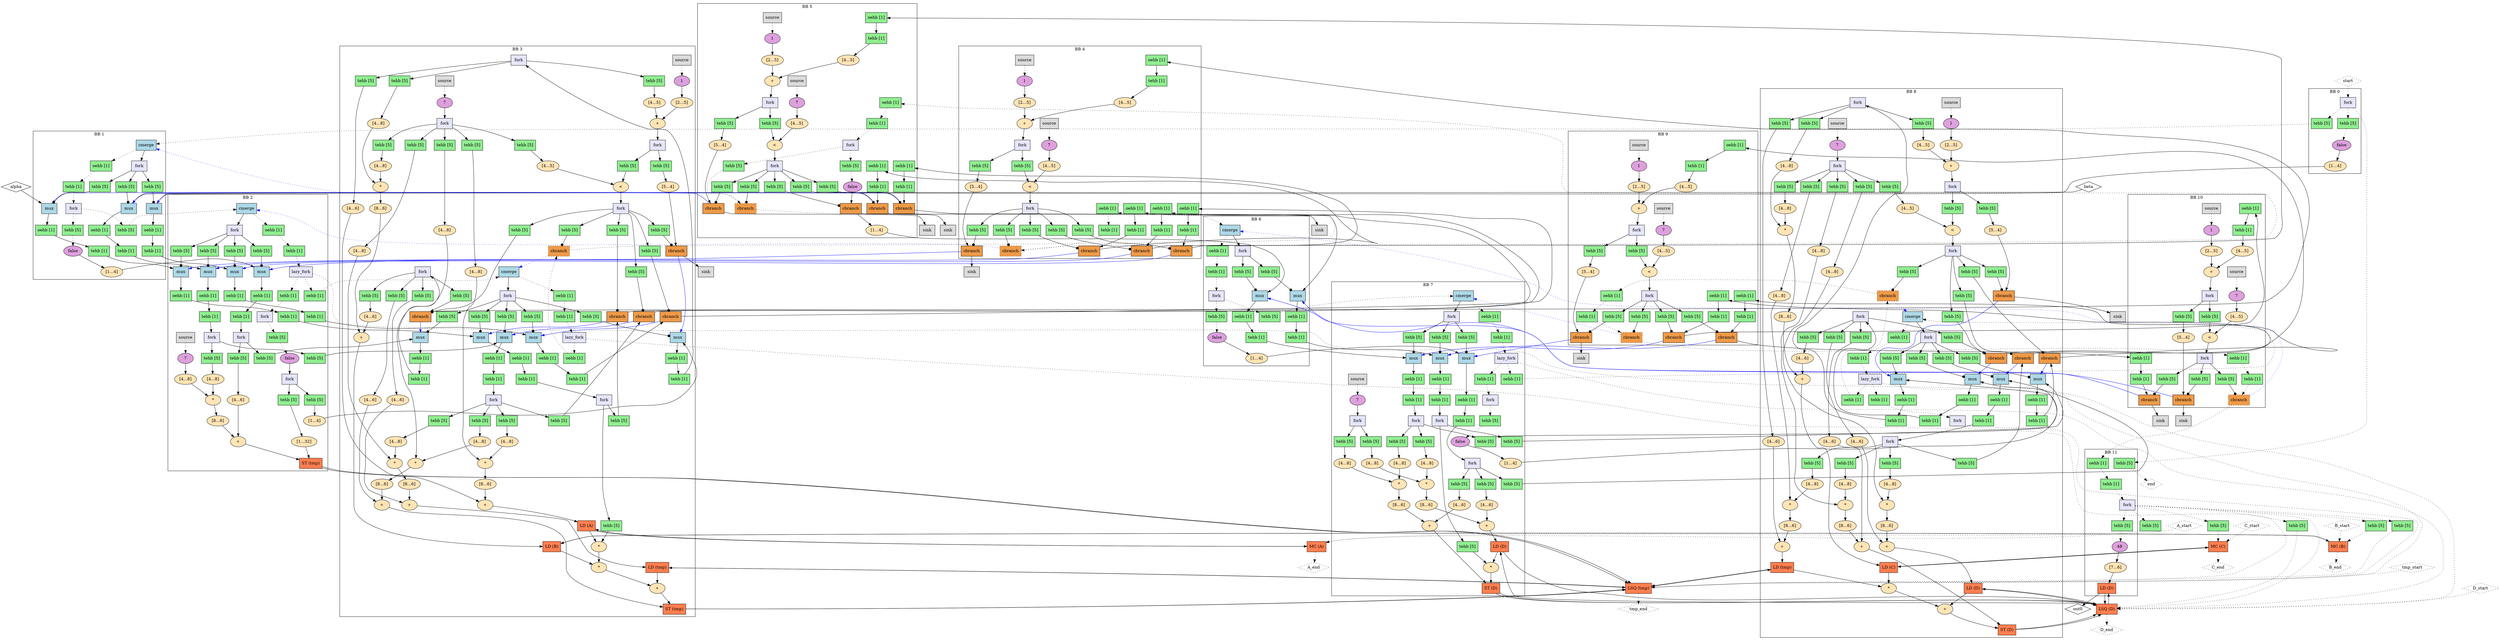 Digraph G {
  splines=spline
  compound=true
  "alpha" ["style"="solid", "shape"="diamond", "label"="alpha", "mlir_op"="handshake.func"]
  "beta" ["style"="solid", "shape"="diamond", "label"="beta", "mlir_op"="handshake.func"]
  "tmp_start" ["style"="dotted", "shape"="diamond", "label"="tmp_start", "mlir_op"="handshake.func"]
  "A_start" ["style"="dotted", "shape"="diamond", "label"="A_start", "mlir_op"="handshake.func"]
  "B_start" ["style"="dotted", "shape"="diamond", "label"="B_start", "mlir_op"="handshake.func"]
  "C_start" ["style"="dotted", "shape"="diamond", "label"="C_start", "mlir_op"="handshake.func"]
  "D_start" ["style"="dotted", "shape"="diamond", "label"="D_start", "mlir_op"="handshake.func"]
  "start" ["style"="dotted", "shape"="diamond", "label"="start", "mlir_op"="handshake.func"]
  "out0" ["style"="solid", "shape"="diamond", "label"="out0", "mlir_op"="handshake.func"]
  "tmp_end" ["style"="dotted", "shape"="diamond", "label"="tmp_end", "mlir_op"="handshake.func"]
  "A_end" ["style"="dotted", "shape"="diamond", "label"="A_end", "mlir_op"="handshake.func"]
  "B_end" ["style"="dotted", "shape"="diamond", "label"="B_end", "mlir_op"="handshake.func"]
  "C_end" ["style"="dotted", "shape"="diamond", "label"="C_end", "mlir_op"="handshake.func"]
  "D_end" ["style"="dotted", "shape"="diamond", "label"="D_end", "mlir_op"="handshake.func"]
  "end" ["style"="dotted", "shape"="diamond", "label"="end", "mlir_op"="handshake.func"]
  "buffer221" ["style"="filled", "fillcolor"="lightgreen", "shape"="box", "label"="tehb [5]", "mlir_op"="handshake.buffer"]
  "lsq2" ["style"="filled", "fillcolor"="coral", "shape"="box", "label"="LSQ (D)", "mlir_op"="handshake.lsq"]
  "buffer220" ["style"="filled", "fillcolor"="lightgreen", "shape"="box", "label"="tehb [5]", "mlir_op"="handshake.buffer"]
  "mem_controller3" ["style"="filled", "fillcolor"="coral", "shape"="box", "label"="MC (C)", "mlir_op"="handshake.mem_controller"]
  "buffer219" ["style"="filled", "fillcolor"="lightgreen", "shape"="box", "label"="tehb [5]", "mlir_op"="handshake.buffer"]
  "mem_controller4" ["style"="filled", "fillcolor"="coral", "shape"="box", "label"="MC (B)", "mlir_op"="handshake.mem_controller"]
  "buffer218" ["style"="filled", "fillcolor"="lightgreen", "shape"="box", "label"="tehb [5]", "mlir_op"="handshake.buffer"]
  "mem_controller5" ["style"="filled", "fillcolor"="coral", "shape"="box", "label"="MC (A)", "mlir_op"="handshake.mem_controller"]
  "buffer217" ["style"="filled", "fillcolor"="lightgreen", "shape"="box", "label"="tehb [5]", "mlir_op"="handshake.buffer"]
  "lsq3" ["style"="filled", "fillcolor"="coral", "shape"="box", "label"="LSQ (tmp)", "mlir_op"="handshake.lsq"]
  "sink0" ["style"="filled", "fillcolor"="gainsboro", "shape"="box", "label"="sink", "mlir_op"="handshake.sink"]
  "sink2" ["style"="filled", "fillcolor"="gainsboro", "shape"="box", "label"="sink", "mlir_op"="handshake.sink"]
  "sink4" ["style"="filled", "fillcolor"="gainsboro", "shape"="box", "label"="sink", "mlir_op"="handshake.sink"]
  "sink5" ["style"="filled", "fillcolor"="gainsboro", "shape"="box", "label"="sink", "mlir_op"="handshake.sink"]
  "sink6" ["style"="filled", "fillcolor"="gainsboro", "shape"="box", "label"="sink", "mlir_op"="handshake.sink"]
  "sink7" ["style"="filled", "fillcolor"="gainsboro", "shape"="box", "label"="sink", "mlir_op"="handshake.sink"]
  "sink9" ["style"="filled", "fillcolor"="gainsboro", "shape"="box", "label"="sink", "mlir_op"="handshake.sink"]
  "sink11" ["style"="filled", "fillcolor"="gainsboro", "shape"="box", "label"="sink", "mlir_op"="handshake.sink"]
  "sink12" ["style"="filled", "fillcolor"="gainsboro", "shape"="box", "label"="sink", "mlir_op"="handshake.sink"]
  "alpha" -> "mux1" ["dir"="both", "style"="solid", "arrowhead"="normal", "from_idx"="0", "to"="ins_0", "arrowtail"="none", "from"="alpha", "to_idx"="1"]
  "beta" -> "mux2" ["dir"="both", "style"="solid", "arrowhead"="normal", "from_idx"="1", "to"="ins_0", "arrowtail"="none", "from"="beta", "to_idx"="1"]
  "tmp_start" -> "lsq3" ["dir"="both", "style"="dotted", "arrowhead"="normal", "from_idx"="7", "to"="memStart", "arrowtail"="none", "from"="tmp_start", "to_idx"="1"]
  "A_start" -> "mem_controller5" ["dir"="both", "style"="dotted", "arrowhead"="normal", "from_idx"="8", "to"="memStart", "arrowtail"="none", "from"="A_start", "to_idx"="1"]
  "B_start" -> "mem_controller4" ["dir"="both", "style"="dotted", "arrowhead"="normal", "from_idx"="9", "to"="memStart", "arrowtail"="none", "from"="B_start", "to_idx"="1"]
  "C_start" -> "mem_controller3" ["dir"="both", "style"="dotted", "arrowhead"="normal", "from_idx"="10", "to"="memStart", "arrowtail"="none", "from"="C_start", "to_idx"="1"]
  "D_start" -> "lsq2" ["dir"="both", "style"="dotted", "arrowhead"="normal", "from_idx"="11", "to"="memStart", "arrowtail"="none", "from"="D_start", "to_idx"="1"]
  "start" -> "fork0" ["dir"="both", "style"="dotted", "arrowhead"="normal", "from_idx"="12", "to"="ins", "arrowtail"="none", "from"="start", "to_idx"="0"]
  "fork0" -> "buffer1" ["dir"="both", "style"="dotted", "arrowhead"="normal", "from_idx"="1", "to"="ins", "arrowtail"="none", "from"="outs_1", "to_idx"="0"]
  "buffer221" -> "lsq2" ["dir"="both", "style"="dotted", "arrowhead"="normal", "from_idx"="0", "to"="ctrlEnd", "arrowtail"="none", "from"="outs", "to_idx"="12"]
  "lsq2" -> "load3" ["dir"="both", "style"="solid", "arrowhead"="normal", "from_idx"="0", "to"="dataFromMem", "arrowtail"="none", "from"="ldData_0", "to_idx"="1"]
  "lsq2" -> "load6" ["dir"="both", "style"="solid", "arrowhead"="normal", "from_idx"="1", "to"="dataFromMem", "arrowtail"="none", "from"="ldData_1", "to_idx"="1"]
  "lsq2" -> "load7" ["dir"="both", "style"="solid", "arrowhead"="normal", "from_idx"="2", "to"="dataFromMem", "arrowtail"="none", "from"="ldData_2", "to_idx"="1"]
  "lsq2" -> "D_end" ["dir"="both", "style"="dotted", "arrowhead"="normal", "from_idx"="3", "to"="D_end", "arrowtail"="none", "from"="memEnd", "to_idx"="5"]
  "buffer220" -> "mem_controller3" ["dir"="both", "style"="dotted", "arrowhead"="normal", "from_idx"="0", "to"="ctrlEnd", "arrowtail"="none", "from"="outs", "to_idx"="3"]
  "mem_controller3" -> "load5" ["dir"="both", "style"="solid", "arrowhead"="normal", "from_idx"="0", "to"="dataFromMem", "arrowtail"="none", "from"="ldData_0", "to_idx"="1"]
  "mem_controller3" -> "C_end" ["dir"="both", "style"="dotted", "arrowhead"="normal", "from_idx"="1", "to"="C_end", "arrowtail"="none", "from"="memEnd", "to_idx"="4"]
  "buffer219" -> "mem_controller4" ["dir"="both", "style"="dotted", "arrowhead"="normal", "from_idx"="0", "to"="ctrlEnd", "arrowtail"="none", "from"="outs", "to_idx"="3"]
  "mem_controller4" -> "load1" ["dir"="both", "style"="solid", "arrowhead"="normal", "from_idx"="0", "to"="dataFromMem", "arrowtail"="none", "from"="ldData_0", "to_idx"="1"]
  "mem_controller4" -> "B_end" ["dir"="both", "style"="dotted", "arrowhead"="normal", "from_idx"="1", "to"="B_end", "arrowtail"="none", "from"="memEnd", "to_idx"="3"]
  "buffer218" -> "mem_controller5" ["dir"="both", "style"="dotted", "arrowhead"="normal", "from_idx"="0", "to"="ctrlEnd", "arrowtail"="none", "from"="outs", "to_idx"="3"]
  "mem_controller5" -> "load0" ["dir"="both", "style"="solid", "arrowhead"="normal", "from_idx"="0", "to"="dataFromMem", "arrowtail"="none", "from"="ldData_0", "to_idx"="1"]
  "mem_controller5" -> "A_end" ["dir"="both", "style"="dotted", "arrowhead"="normal", "from_idx"="1", "to"="A_end", "arrowtail"="none", "from"="memEnd", "to_idx"="2"]
  "buffer217" -> "lsq3" ["dir"="both", "style"="dotted", "arrowhead"="normal", "from_idx"="0", "to"="ctrlEnd", "arrowtail"="none", "from"="outs", "to_idx"="11"]
  "lsq3" -> "load2" ["dir"="both", "style"="solid", "arrowhead"="normal", "from_idx"="0", "to"="dataFromMem", "arrowtail"="none", "from"="ldData_0", "to_idx"="1"]
  "lsq3" -> "load4" ["dir"="both", "style"="solid", "arrowhead"="normal", "from_idx"="1", "to"="dataFromMem", "arrowtail"="none", "from"="ldData_1", "to_idx"="1"]
  "lsq3" -> "tmp_end" ["dir"="both", "style"="dotted", "arrowhead"="normal", "from_idx"="2", "to"="tmp_end", "arrowtail"="none", "from"="memEnd", "to_idx"="1"]
  "extsi27" -> "mux0" ["dir"="both", "style"="solid", "arrowhead"="normal", "from_idx"="0", "to"="ins_0", "arrowtail"="none", "from"="outs", "to_idx"="1"]
  "buffer2" -> "control_merge0" ["dir"="both", "style"="dotted", "arrowhead"="normal", "from_idx"="0", "to"="ins_0", "arrowtail"="none", "from"="outs", "to_idx"="0"]
  "extsi26" -> "mux3" ["dir"="both", "style"="solid", "arrowhead"="normal", "from_idx"="0", "to"="ins_0", "arrowtail"="none", "from"="outs", "to_idx"="1"]
  "buffer6" -> "mux4" ["dir"="both", "style"="solid", "arrowhead"="normal", "from_idx"="0", "to"="ins_0", "arrowtail"="none", "from"="outs", "to_idx"="1"]
  "buffer8" -> "mux5" ["dir"="both", "style"="solid", "arrowhead"="normal", "from_idx"="0", "to"="ins_0", "arrowtail"="none", "from"="outs", "to_idx"="1"]
  "buffer4" -> "mux6" ["dir"="both", "style"="solid", "arrowhead"="normal", "from_idx"="0", "to"="ins_0", "arrowtail"="none", "from"="outs", "to_idx"="1"]
  "buffer15" -> "control_merge1" ["dir"="both", "style"="dotted", "arrowhead"="normal", "from_idx"="0", "to"="ins_0", "arrowtail"="none", "from"="outs", "to_idx"="0"]
  "lazy_fork0" -> "lsq3" ["dir"="both", "style"="dotted", "arrowhead"="normal", "from_idx"="0", "to"="ctrl_0", "arrowtail"="none", "from"="outs_0", "to_idx"="2"]
  "store0" -> "lsq3" ["dir"="both", "style"="solid", "arrowhead"="normal", "from_idx"="0", "to"="stAddr_0", "arrowtail"="none", "from"="addrOut", "to_idx"="3"]
  "store0" -> "lsq3" ["dir"="both", "style"="solid", "arrowhead"="normal", "from_idx"="1", "to"="stData_0", "arrowtail"="none", "from"="dataToMem", "to_idx"="4"]
  "extsi25" -> "mux7" ["dir"="both", "style"="solid", "arrowhead"="normal", "from_idx"="0", "to"="ins_0", "arrowtail"="none", "from"="outs", "to_idx"="1"]
  "buffer21" -> "mux8" ["dir"="both", "style"="solid", "arrowhead"="normal", "from_idx"="0", "to"="ins_0", "arrowtail"="none", "from"="outs", "to_idx"="1"]
  "buffer23" -> "mux9" ["dir"="both", "style"="solid", "arrowhead"="normal", "from_idx"="0", "to"="ins_0", "arrowtail"="none", "from"="outs", "to_idx"="1"]
  "buffer26" -> "mux10" ["dir"="both", "style"="solid", "arrowhead"="normal", "from_idx"="0", "to"="ins_0", "arrowtail"="none", "from"="outs", "to_idx"="1"]
  "buffer19" -> "mux11" ["dir"="both", "style"="solid", "arrowhead"="normal", "from_idx"="0", "to"="ins_0", "arrowtail"="none", "from"="outs", "to_idx"="1"]
  "buffer34" -> "control_merge2" ["dir"="both", "style"="dotted", "arrowhead"="normal", "from_idx"="0", "to"="ins_0", "arrowtail"="none", "from"="outs", "to_idx"="0"]
  "lazy_fork1" -> "lsq3" ["dir"="both", "style"="dotted", "arrowhead"="normal", "from_idx"="0", "to"="ctrl_1", "arrowtail"="none", "from"="outs_0", "to_idx"="5"]
  "load0" -> "mem_controller5" ["dir"="both", "style"="solid", "arrowhead"="normal", "from_idx"="0", "to"="ldAddr_0", "arrowtail"="none", "from"="addrOut", "to_idx"="2"]
  "load1" -> "mem_controller4" ["dir"="both", "style"="solid", "arrowhead"="normal", "from_idx"="0", "to"="ldAddr_0", "arrowtail"="none", "from"="addrOut", "to_idx"="2"]
  "load2" -> "lsq3" ["dir"="both", "style"="solid", "arrowhead"="normal", "from_idx"="0", "to"="ldAddr_0", "arrowtail"="none", "from"="addrOut", "to_idx"="6"]
  "store1" -> "lsq3" ["dir"="both", "style"="solid", "arrowhead"="normal", "from_idx"="0", "to"="stAddr_1", "arrowtail"="none", "from"="addrOut", "to_idx"="7"]
  "store1" -> "lsq3" ["dir"="both", "style"="solid", "arrowhead"="normal", "from_idx"="1", "to"="stData_1", "arrowtail"="none", "from"="dataToMem", "to_idx"="8"]
  "cond_br6" -> "sink0" ["dir"="both", "style"="solid", "arrowhead"="normal", "from_idx"="1", "to"="ins", "arrowtail"="none", "from"="falseOut", "to_idx"="0"]
  "cond_br7" -> "buffer83" ["dir"="both", "style"="solid", "arrowhead"="normal", "from_idx"="1", "to"="ins", "arrowtail"="none", "from"="falseOut", "to_idx"="0"]
  "cond_br8" -> "buffer85" ["dir"="both", "style"="solid", "arrowhead"="normal", "from_idx"="1", "to"="ins", "arrowtail"="none", "from"="falseOut", "to_idx"="0"]
  "cond_br9" -> "buffer87" ["dir"="both", "style"="solid", "arrowhead"="normal", "from_idx"="1", "to"="ins", "arrowtail"="none", "from"="falseOut", "to_idx"="0"]
  "cond_br10" -> "buffer89" ["dir"="both", "style"="solid", "arrowhead"="normal", "from_idx"="1", "to"="ins", "arrowtail"="none", "from"="falseOut", "to_idx"="0"]
  "cond_br11" -> "buffer91" ["dir"="both", "style"="dotted", "arrowhead"="normal", "from_idx"="1", "to"="ins", "arrowtail"="none", "from"="falseOut", "to_idx"="0"]
  "cond_br12" -> "mux3" ["dir"="both", "style"="solid", "arrowhead"="normal", "from_idx"="0", "color"="blue", "to"="ins_1", "arrowtail"="none", "from"="trueOut", "to_idx"="2"]
  "cond_br12" -> "sink2" ["dir"="both", "style"="solid", "arrowhead"="normal", "from_idx"="1", "to"="ins", "arrowtail"="none", "from"="falseOut", "to_idx"="0"]
  "cond_br13" -> "mux4" ["dir"="both", "style"="solid", "arrowhead"="normal", "from_idx"="0", "color"="blue", "to"="ins_1", "arrowtail"="none", "from"="trueOut", "to_idx"="2"]
  "cond_br13" -> "buffer100" ["dir"="both", "style"="solid", "arrowhead"="normal", "from_idx"="1", "to"="ins", "arrowtail"="none", "from"="falseOut", "to_idx"="0"]
  "cond_br14" -> "mux5" ["dir"="both", "style"="solid", "arrowhead"="normal", "from_idx"="0", "color"="blue", "to"="ins_1", "arrowtail"="none", "from"="trueOut", "to_idx"="2"]
  "cond_br14" -> "buffer102" ["dir"="both", "style"="solid", "arrowhead"="normal", "from_idx"="1", "to"="ins", "arrowtail"="none", "from"="falseOut", "to_idx"="0"]
  "cond_br15" -> "mux6" ["dir"="both", "style"="solid", "arrowhead"="normal", "from_idx"="0", "color"="blue", "to"="ins_1", "arrowtail"="none", "from"="trueOut", "to_idx"="2"]
  "cond_br15" -> "buffer104" ["dir"="both", "style"="solid", "arrowhead"="normal", "from_idx"="1", "to"="ins", "arrowtail"="none", "from"="falseOut", "to_idx"="0"]
  "cond_br16" -> "control_merge1" ["dir"="both", "style"="dotted", "arrowhead"="normal", "from_idx"="0", "color"="blue", "to"="ins_1", "arrowtail"="none", "from"="trueOut", "to_idx"="1"]
  "cond_br16" -> "buffer106" ["dir"="both", "style"="dotted", "arrowhead"="normal", "from_idx"="1", "to"="ins", "arrowtail"="none", "from"="falseOut", "to_idx"="0"]
  "cond_br17" -> "mux0" ["dir"="both", "style"="solid", "arrowhead"="normal", "from_idx"="0", "color"="blue", "to"="ins_1", "arrowtail"="none", "from"="trueOut", "to_idx"="2"]
  "cond_br17" -> "sink4" ["dir"="both", "style"="solid", "arrowhead"="normal", "from_idx"="1", "to"="ins", "arrowtail"="none", "from"="falseOut", "to_idx"="0"]
  "cond_br18" -> "mux1" ["dir"="both", "style"="solid", "arrowhead"="normal", "from_idx"="0", "color"="blue", "to"="ins_1", "arrowtail"="none", "from"="trueOut", "to_idx"="2"]
  "cond_br18" -> "sink5" ["dir"="both", "style"="solid", "arrowhead"="normal", "from_idx"="1", "to"="ins", "arrowtail"="none", "from"="falseOut", "to_idx"="0"]
  "cond_br19" -> "mux2" ["dir"="both", "style"="solid", "arrowhead"="normal", "from_idx"="0", "color"="blue", "to"="ins_1", "arrowtail"="none", "from"="trueOut", "to_idx"="2"]
  "cond_br19" -> "mux13" ["dir"="both", "style"="solid", "arrowhead"="normal", "from_idx"="1", "to"="ins_0", "arrowtail"="none", "from"="falseOut", "to_idx"="1"]
  "cond_br20" -> "control_merge0" ["dir"="both", "style"="dotted", "arrowhead"="normal", "from_idx"="0", "color"="blue", "to"="ins_1", "arrowtail"="none", "from"="trueOut", "to_idx"="1"]
  "cond_br20" -> "control_merge5" ["dir"="both", "style"="dotted", "arrowhead"="normal", "from_idx"="1", "to"="ins_0", "arrowtail"="none", "from"="falseOut", "to_idx"="0"]
  "cond_br21" -> "sink6" ["dir"="both", "style"="solid", "arrowhead"="normal", "from_idx"="0", "to"="ins", "arrowtail"="none", "from"="trueOut", "to_idx"="0"]
  "extsi24" -> "mux12" ["dir"="both", "style"="solid", "arrowhead"="normal", "from_idx"="0", "to"="ins_0", "arrowtail"="none", "from"="outs", "to_idx"="1"]
  "extsi23" -> "mux14" ["dir"="both", "style"="solid", "arrowhead"="normal", "from_idx"="0", "to"="ins_0", "arrowtail"="none", "from"="outs", "to_idx"="1"]
  "buffer120" -> "mux15" ["dir"="both", "style"="solid", "arrowhead"="normal", "from_idx"="0", "to"="ins_0", "arrowtail"="none", "from"="outs", "to_idx"="1"]
  "buffer118" -> "mux16" ["dir"="both", "style"="solid", "arrowhead"="normal", "from_idx"="0", "to"="ins_0", "arrowtail"="none", "from"="outs", "to_idx"="1"]
  "buffer126" -> "control_merge6" ["dir"="both", "style"="dotted", "arrowhead"="normal", "from_idx"="0", "to"="ins_0", "arrowtail"="none", "from"="outs", "to_idx"="0"]
  "lazy_fork2" -> "lsq2" ["dir"="both", "style"="dotted", "arrowhead"="normal", "from_idx"="0", "to"="ctrl_0", "arrowtail"="none", "from"="outs_0", "to_idx"="2"]
  "load3" -> "lsq2" ["dir"="both", "style"="solid", "arrowhead"="normal", "from_idx"="0", "to"="ldAddr_0", "arrowtail"="none", "from"="addrOut", "to_idx"="3"]
  "store2" -> "lsq2" ["dir"="both", "style"="solid", "arrowhead"="normal", "from_idx"="0", "to"="stAddr_0", "arrowtail"="none", "from"="addrOut", "to_idx"="4"]
  "store2" -> "lsq2" ["dir"="both", "style"="solid", "arrowhead"="normal", "from_idx"="1", "to"="stData_0", "arrowtail"="none", "from"="dataToMem", "to_idx"="5"]
  "extsi22" -> "mux17" ["dir"="both", "style"="solid", "arrowhead"="normal", "from_idx"="0", "to"="ins_0", "arrowtail"="none", "from"="outs", "to_idx"="1"]
  "buffer134" -> "mux18" ["dir"="both", "style"="solid", "arrowhead"="normal", "from_idx"="0", "to"="ins_0", "arrowtail"="none", "from"="outs", "to_idx"="1"]
  "buffer138" -> "mux19" ["dir"="both", "style"="solid", "arrowhead"="normal", "from_idx"="0", "to"="ins_0", "arrowtail"="none", "from"="outs", "to_idx"="1"]
  "buffer131" -> "mux20" ["dir"="both", "style"="solid", "arrowhead"="normal", "from_idx"="0", "to"="ins_0", "arrowtail"="none", "from"="outs", "to_idx"="1"]
  "buffer146" -> "control_merge7" ["dir"="both", "style"="dotted", "arrowhead"="normal", "from_idx"="0", "to"="ins_0", "arrowtail"="none", "from"="outs", "to_idx"="0"]
  "lazy_fork3" -> "lsq2" ["dir"="both", "style"="dotted", "arrowhead"="normal", "from_idx"="0", "to"="ctrl_1", "arrowtail"="none", "from"="outs_0", "to_idx"="6"]
  "fork33" -> "lsq3" ["dir"="both", "style"="dotted", "arrowhead"="normal", "from_idx"="0", "to"="ctrl_2", "arrowtail"="none", "from"="outs_0", "to_idx"="9"]
  "load4" -> "lsq3" ["dir"="both", "style"="solid", "arrowhead"="normal", "from_idx"="0", "to"="ldAddr_1", "arrowtail"="none", "from"="addrOut", "to_idx"="10"]
  "load5" -> "mem_controller3" ["dir"="both", "style"="solid", "arrowhead"="normal", "from_idx"="0", "to"="ldAddr_0", "arrowtail"="none", "from"="addrOut", "to_idx"="2"]
  "load6" -> "lsq2" ["dir"="both", "style"="solid", "arrowhead"="normal", "from_idx"="0", "to"="ldAddr_1", "arrowtail"="none", "from"="addrOut", "to_idx"="7"]
  "store3" -> "lsq2" ["dir"="both", "style"="solid", "arrowhead"="normal", "from_idx"="0", "to"="stAddr_1", "arrowtail"="none", "from"="addrOut", "to_idx"="8"]
  "store3" -> "lsq2" ["dir"="both", "style"="solid", "arrowhead"="normal", "from_idx"="1", "to"="stData_1", "arrowtail"="none", "from"="dataToMem", "to_idx"="9"]
  "cond_br22" -> "sink7" ["dir"="both", "style"="solid", "arrowhead"="normal", "from_idx"="1", "to"="ins", "arrowtail"="none", "from"="falseOut", "to_idx"="0"]
  "cond_br23" -> "buffer190" ["dir"="both", "style"="solid", "arrowhead"="normal", "from_idx"="1", "to"="ins", "arrowtail"="none", "from"="falseOut", "to_idx"="0"]
  "cond_br24" -> "buffer192" ["dir"="both", "style"="solid", "arrowhead"="normal", "from_idx"="1", "to"="ins", "arrowtail"="none", "from"="falseOut", "to_idx"="0"]
  "cond_br25" -> "buffer194" ["dir"="both", "style"="solid", "arrowhead"="normal", "from_idx"="1", "to"="ins", "arrowtail"="none", "from"="falseOut", "to_idx"="0"]
  "cond_br26" -> "buffer196" ["dir"="both", "style"="dotted", "arrowhead"="normal", "from_idx"="1", "to"="ins", "arrowtail"="none", "from"="falseOut", "to_idx"="0"]
  "cond_br27" -> "mux14" ["dir"="both", "style"="solid", "arrowhead"="normal", "from_idx"="0", "color"="blue", "to"="ins_1", "arrowtail"="none", "from"="trueOut", "to_idx"="2"]
  "cond_br27" -> "sink9" ["dir"="both", "style"="solid", "arrowhead"="normal", "from_idx"="1", "to"="ins", "arrowtail"="none", "from"="falseOut", "to_idx"="0"]
  "cond_br28" -> "mux15" ["dir"="both", "style"="solid", "arrowhead"="normal", "from_idx"="0", "color"="blue", "to"="ins_1", "arrowtail"="none", "from"="trueOut", "to_idx"="2"]
  "cond_br28" -> "buffer204" ["dir"="both", "style"="solid", "arrowhead"="normal", "from_idx"="1", "to"="ins", "arrowtail"="none", "from"="falseOut", "to_idx"="0"]
  "cond_br29" -> "mux16" ["dir"="both", "style"="solid", "arrowhead"="normal", "from_idx"="0", "color"="blue", "to"="ins_1", "arrowtail"="none", "from"="trueOut", "to_idx"="2"]
  "cond_br29" -> "buffer206" ["dir"="both", "style"="solid", "arrowhead"="normal", "from_idx"="1", "to"="ins", "arrowtail"="none", "from"="falseOut", "to_idx"="0"]
  "cond_br30" -> "control_merge6" ["dir"="both", "style"="dotted", "arrowhead"="normal", "from_idx"="0", "color"="blue", "to"="ins_1", "arrowtail"="none", "from"="trueOut", "to_idx"="1"]
  "cond_br30" -> "buffer208" ["dir"="both", "style"="dotted", "arrowhead"="normal", "from_idx"="1", "to"="ins", "arrowtail"="none", "from"="falseOut", "to_idx"="0"]
  "cond_br31" -> "mux12" ["dir"="both", "style"="solid", "arrowhead"="normal", "from_idx"="0", "color"="blue", "to"="ins_1", "arrowtail"="none", "from"="trueOut", "to_idx"="2"]
  "cond_br31" -> "sink11" ["dir"="both", "style"="solid", "arrowhead"="normal", "from_idx"="1", "to"="ins", "arrowtail"="none", "from"="falseOut", "to_idx"="0"]
  "cond_br32" -> "mux13" ["dir"="both", "style"="solid", "arrowhead"="normal", "from_idx"="0", "color"="blue", "to"="ins_1", "arrowtail"="none", "from"="trueOut", "to_idx"="2"]
  "cond_br32" -> "sink12" ["dir"="both", "style"="solid", "arrowhead"="normal", "from_idx"="1", "to"="ins", "arrowtail"="none", "from"="falseOut", "to_idx"="0"]
  "cond_br33" -> "control_merge5" ["dir"="both", "style"="dotted", "arrowhead"="normal", "from_idx"="0", "color"="blue", "to"="ins_1", "arrowtail"="none", "from"="trueOut", "to_idx"="1"]
  "cond_br33" -> "buffer215" ["dir"="both", "style"="dotted", "arrowhead"="normal", "from_idx"="1", "to"="ins", "arrowtail"="none", "from"="falseOut", "to_idx"="0"]
  "fork41" -> "buffer217" ["dir"="both", "style"="dotted", "arrowhead"="normal", "from_idx"="0", "to"="ins", "arrowtail"="none", "from"="outs_0", "to_idx"="0"]
  "fork41" -> "buffer218" ["dir"="both", "style"="dotted", "arrowhead"="normal", "from_idx"="1", "to"="ins", "arrowtail"="none", "from"="outs_1", "to_idx"="0"]
  "fork41" -> "buffer219" ["dir"="both", "style"="dotted", "arrowhead"="normal", "from_idx"="2", "to"="ins", "arrowtail"="none", "from"="outs_2", "to_idx"="0"]
  "fork41" -> "buffer220" ["dir"="both", "style"="dotted", "arrowhead"="normal", "from_idx"="3", "to"="ins", "arrowtail"="none", "from"="outs_3", "to_idx"="0"]
  "fork41" -> "lsq2" ["dir"="both", "style"="dotted", "arrowhead"="normal", "from_idx"="4", "to"="ctrl_2", "arrowtail"="none", "from"="outs_4", "to_idx"="10"]
  "fork41" -> "buffer221" ["dir"="both", "style"="dotted", "arrowhead"="normal", "from_idx"="5", "to"="ins", "arrowtail"="none", "from"="outs_5", "to_idx"="0"]
  "load7" -> "lsq2" ["dir"="both", "style"="solid", "arrowhead"="normal", "from_idx"="0", "to"="ldAddr_2", "arrowtail"="none", "from"="addrOut", "to_idx"="11"]
  "load7" -> "out0" ["dir"="both", "style"="solid", "arrowhead"="normal", "from_idx"="1", "to"="out0", "arrowtail"="none", "from"="dataOut", "to_idx"="0"]
  "buffer1" -> "end" ["dir"="both", "style"="dotted", "arrowhead"="normal", "from_idx"="0", "to"="end", "arrowtail"="none", "from"="outs", "to_idx"="6"]
  subgraph cluster0 {
    graph ["label"="BB 0"]
    "fork0" ["style"="filled", "fillcolor"="lavender", "shape"="box", "label"="fork", "mlir_op"="handshake.fork"]
    "buffer0" ["style"="filled", "fillcolor"="lightgreen", "shape"="box", "label"="tehb [5]", "mlir_op"="handshake.buffer"]
    "constant0" ["style"="filled", "fillcolor"="plum", "shape"="oval", "label"="false", "mlir_op"="handshake.constant"]
    "extsi27" ["style"="filled", "fillcolor"="moccasin", "shape"="oval", "label"="[1...4]", "mlir_op"="handshake.extsi"]
    "buffer2" ["style"="filled", "fillcolor"="lightgreen", "shape"="box", "label"="tehb [5]", "mlir_op"="handshake.buffer"]
    "fork0" -> "buffer0" ["dir"="both", "style"="dotted", "arrowhead"="normal", "from_idx"="0", "to"="ins", "arrowtail"="none", "from"="outs_0", "to_idx"="0"]
    "fork0" -> "buffer2" ["dir"="both", "style"="dotted", "arrowhead"="normal", "from_idx"="2", "to"="ins", "arrowtail"="none", "from"="outs_2", "to_idx"="0"]
    "buffer0" -> "constant0" ["dir"="both", "style"="dotted", "arrowhead"="normal", "from_idx"="0", "to"="ctrl", "arrowtail"="none", "from"="outs", "to_idx"="0"]
    "constant0" -> "extsi27" ["dir"="both", "style"="solid", "arrowhead"="normal", "from_idx"="0", "to"="ins", "arrowtail"="none", "from"="outs", "to_idx"="0"]
  }
  subgraph cluster1 {
    graph ["label"="BB 1"]
    "buffer11" ["style"="filled", "fillcolor"="lightgreen", "shape"="box", "label"="tehb [5]", "mlir_op"="handshake.buffer"]
    "mux0" ["style"="filled", "fillcolor"="lightblue", "shape"="box", "label"="mux", "mlir_op"="handshake.mux"]
    "buffer12" ["style"="filled", "fillcolor"="lightgreen", "shape"="box", "label"="tehb [5]", "mlir_op"="handshake.buffer"]
    "mux1" ["style"="filled", "fillcolor"="lightblue", "shape"="box", "label"="mux", "mlir_op"="handshake.mux"]
    "buffer13" ["style"="filled", "fillcolor"="lightgreen", "shape"="box", "label"="tehb [5]", "mlir_op"="handshake.buffer"]
    "mux2" ["style"="filled", "fillcolor"="lightblue", "shape"="box", "label"="mux", "mlir_op"="handshake.mux"]
    "control_merge0" ["style"="filled", "fillcolor"="lightblue", "shape"="box", "label"="cmerge", "mlir_op"="handshake.control_merge"]
    "fork1" ["style"="filled", "fillcolor"="lavender", "shape"="box", "label"="fork", "mlir_op"="handshake.fork"]
    "buffer9" ["style"="filled", "fillcolor"="lightgreen", "shape"="box", "label"="oehb [1]", "mlir_op"="handshake.buffer"]
    "buffer10" ["style"="filled", "fillcolor"="lightgreen", "shape"="box", "label"="tehb [1]", "mlir_op"="handshake.buffer"]
    "fork2" ["style"="filled", "fillcolor"="lavender", "shape"="box", "label"="fork", "mlir_op"="handshake.fork"]
    "buffer14" ["style"="filled", "fillcolor"="lightgreen", "shape"="box", "label"="tehb [5]", "mlir_op"="handshake.buffer"]
    "constant1" ["style"="filled", "fillcolor"="plum", "shape"="oval", "label"="false", "mlir_op"="handshake.constant"]
    "extsi26" ["style"="filled", "fillcolor"="moccasin", "shape"="oval", "label"="[1...4]", "mlir_op"="handshake.extsi"]
    "buffer5" ["style"="filled", "fillcolor"="lightgreen", "shape"="box", "label"="oehb [1]", "mlir_op"="handshake.buffer"]
    "buffer6" ["style"="filled", "fillcolor"="lightgreen", "shape"="box", "label"="tehb [1]", "mlir_op"="handshake.buffer"]
    "buffer7" ["style"="filled", "fillcolor"="lightgreen", "shape"="box", "label"="oehb [1]", "mlir_op"="handshake.buffer"]
    "buffer8" ["style"="filled", "fillcolor"="lightgreen", "shape"="box", "label"="tehb [1]", "mlir_op"="handshake.buffer"]
    "buffer3" ["style"="filled", "fillcolor"="lightgreen", "shape"="box", "label"="oehb [1]", "mlir_op"="handshake.buffer"]
    "buffer4" ["style"="filled", "fillcolor"="lightgreen", "shape"="box", "label"="tehb [1]", "mlir_op"="handshake.buffer"]
    "buffer15" ["style"="filled", "fillcolor"="lightgreen", "shape"="box", "label"="tehb [5]", "mlir_op"="handshake.buffer"]
    "buffer11" -> "mux0" ["dir"="both", "style"="solid", "arrowhead"="dot", "from_idx"="0", "to"="index", "arrowtail"="none", "from"="outs", "to_idx"="0"]
    "mux0" -> "buffer3" ["dir"="both", "style"="solid", "arrowhead"="normal", "from_idx"="0", "to"="ins", "arrowtail"="none", "from"="outs", "to_idx"="0"]
    "buffer12" -> "mux1" ["dir"="both", "style"="solid", "arrowhead"="dot", "from_idx"="0", "to"="index", "arrowtail"="none", "from"="outs", "to_idx"="0"]
    "mux1" -> "buffer5" ["dir"="both", "style"="solid", "arrowhead"="normal", "from_idx"="0", "to"="ins", "arrowtail"="none", "from"="outs", "to_idx"="0"]
    "buffer13" -> "mux2" ["dir"="both", "style"="solid", "arrowhead"="dot", "from_idx"="0", "to"="index", "arrowtail"="none", "from"="outs", "to_idx"="0"]
    "mux2" -> "buffer7" ["dir"="both", "style"="solid", "arrowhead"="normal", "from_idx"="0", "to"="ins", "arrowtail"="none", "from"="outs", "to_idx"="0"]
    "control_merge0" -> "buffer9" ["dir"="both", "style"="dotted", "arrowhead"="normal", "from_idx"="0", "to"="ins", "arrowtail"="none", "from"="outs", "to_idx"="0"]
    "control_merge0" -> "fork1" ["dir"="both", "style"="solid", "arrowhead"="normal", "from_idx"="1", "to"="ins", "arrowtail"="none", "from"="index", "to_idx"="0"]
    "fork1" -> "buffer11" ["dir"="both", "style"="solid", "arrowhead"="normal", "from_idx"="0", "to"="ins", "arrowtail"="none", "from"="outs_0", "to_idx"="0"]
    "fork1" -> "buffer12" ["dir"="both", "style"="solid", "arrowhead"="normal", "from_idx"="1", "to"="ins", "arrowtail"="none", "from"="outs_1", "to_idx"="0"]
    "fork1" -> "buffer13" ["dir"="both", "style"="solid", "arrowhead"="normal", "from_idx"="2", "to"="ins", "arrowtail"="none", "from"="outs_2", "to_idx"="0"]
    "buffer9" -> "buffer10" ["dir"="both", "style"="dotted", "arrowhead"="normal", "from_idx"="0", "to"="ins", "arrowtail"="none", "from"="outs", "to_idx"="0"]
    "buffer10" -> "fork2" ["dir"="both", "style"="dotted", "arrowhead"="normal", "from_idx"="0", "to"="ins", "arrowtail"="none", "from"="outs", "to_idx"="0"]
    "fork2" -> "buffer14" ["dir"="both", "style"="dotted", "arrowhead"="normal", "from_idx"="0", "to"="ins", "arrowtail"="none", "from"="outs_0", "to_idx"="0"]
    "fork2" -> "buffer15" ["dir"="both", "style"="dotted", "arrowhead"="normal", "from_idx"="1", "to"="ins", "arrowtail"="none", "from"="outs_1", "to_idx"="0"]
    "buffer14" -> "constant1" ["dir"="both", "style"="dotted", "arrowhead"="normal", "from_idx"="0", "to"="ctrl", "arrowtail"="none", "from"="outs", "to_idx"="0"]
    "constant1" -> "extsi26" ["dir"="both", "style"="solid", "arrowhead"="normal", "from_idx"="0", "to"="ins", "arrowtail"="none", "from"="outs", "to_idx"="0"]
    "buffer5" -> "buffer6" ["dir"="both", "style"="solid", "arrowhead"="normal", "from_idx"="0", "to"="ins", "arrowtail"="none", "from"="outs", "to_idx"="0"]
    "buffer7" -> "buffer8" ["dir"="both", "style"="solid", "arrowhead"="normal", "from_idx"="0", "to"="ins", "arrowtail"="none", "from"="outs", "to_idx"="0"]
    "buffer3" -> "buffer4" ["dir"="both", "style"="solid", "arrowhead"="normal", "from_idx"="0", "to"="ins", "arrowtail"="none", "from"="outs", "to_idx"="0"]
  }
  subgraph cluster2 {
    graph ["label"="BB 2"]
    "buffer31" ["style"="filled", "fillcolor"="lightgreen", "shape"="box", "label"="tehb [5]", "mlir_op"="handshake.buffer"]
    "mux3" ["style"="filled", "fillcolor"="lightblue", "shape"="box", "label"="mux", "mlir_op"="handshake.mux"]
    "buffer16" ["style"="filled", "fillcolor"="lightgreen", "shape"="box", "label"="oehb [1]", "mlir_op"="handshake.buffer"]
    "buffer17" ["style"="filled", "fillcolor"="lightgreen", "shape"="box", "label"="tehb [1]", "mlir_op"="handshake.buffer"]
    "fork3" ["style"="filled", "fillcolor"="lavender", "shape"="box", "label"="fork", "mlir_op"="handshake.fork"]
    "buffer18" ["style"="filled", "fillcolor"="lightgreen", "shape"="box", "label"="tehb [5]", "mlir_op"="handshake.buffer"]
    "extsi28" ["style"="filled", "fillcolor"="moccasin", "shape"="oval", "label"="[4...6]", "mlir_op"="handshake.extsi"]
    "buffer32" ["style"="filled", "fillcolor"="lightgreen", "shape"="box", "label"="tehb [5]", "mlir_op"="handshake.buffer"]
    "mux4" ["style"="filled", "fillcolor"="lightblue", "shape"="box", "label"="mux", "mlir_op"="handshake.mux"]
    "buffer33" ["style"="filled", "fillcolor"="lightgreen", "shape"="box", "label"="tehb [5]", "mlir_op"="handshake.buffer"]
    "mux5" ["style"="filled", "fillcolor"="lightblue", "shape"="box", "label"="mux", "mlir_op"="handshake.mux"]
    "buffer30" ["style"="filled", "fillcolor"="lightgreen", "shape"="box", "label"="tehb [5]", "mlir_op"="handshake.buffer"]
    "mux6" ["style"="filled", "fillcolor"="lightblue", "shape"="box", "label"="mux", "mlir_op"="handshake.mux"]
    "buffer24" ["style"="filled", "fillcolor"="lightgreen", "shape"="box", "label"="oehb [1]", "mlir_op"="handshake.buffer"]
    "buffer25" ["style"="filled", "fillcolor"="lightgreen", "shape"="box", "label"="tehb [1]", "mlir_op"="handshake.buffer"]
    "fork4" ["style"="filled", "fillcolor"="lavender", "shape"="box", "label"="fork", "mlir_op"="handshake.fork"]
    "buffer27" ["style"="filled", "fillcolor"="lightgreen", "shape"="box", "label"="tehb [5]", "mlir_op"="handshake.buffer"]
    "extsi29" ["style"="filled", "fillcolor"="moccasin", "shape"="oval", "label"="[4...8]", "mlir_op"="handshake.extsi"]
    "control_merge1" ["style"="filled", "fillcolor"="lightblue", "shape"="box", "label"="cmerge", "mlir_op"="handshake.control_merge"]
    "fork5" ["style"="filled", "fillcolor"="lavender", "shape"="box", "label"="fork", "mlir_op"="handshake.fork"]
    "buffer28" ["style"="filled", "fillcolor"="lightgreen", "shape"="box", "label"="oehb [1]", "mlir_op"="handshake.buffer"]
    "buffer29" ["style"="filled", "fillcolor"="lightgreen", "shape"="box", "label"="tehb [1]", "mlir_op"="handshake.buffer"]
    "lazy_fork0" ["style"="filled", "fillcolor"="lavender", "shape"="box", "label"="lazy_fork", "mlir_op"="handshake.lazy_fork"]
    "buffer35" ["style"="filled", "fillcolor"="lightgreen", "shape"="box", "label"="tehb [1]", "mlir_op"="handshake.buffer"]
    "fork6" ["style"="filled", "fillcolor"="lavender", "shape"="box", "label"="fork", "mlir_op"="handshake.fork"]
    "buffer36" ["style"="filled", "fillcolor"="lightgreen", "shape"="box", "label"="tehb [5]", "mlir_op"="handshake.buffer"]
    "constant3" ["style"="filled", "fillcolor"="plum", "shape"="oval", "label"="false", "mlir_op"="handshake.constant"]
    "fork7" ["style"="filled", "fillcolor"="lavender", "shape"="box", "label"="fork", "mlir_op"="handshake.fork"]
    "buffer38" ["style"="filled", "fillcolor"="lightgreen", "shape"="box", "label"="tehb [5]", "mlir_op"="handshake.buffer"]
    "extsi3" ["style"="filled", "fillcolor"="moccasin", "shape"="oval", "label"="[1...32]", "mlir_op"="handshake.extsi"]
    "source0" ["style"="filled", "fillcolor"="gainsboro", "shape"="box", "label"="source", "mlir_op"="handshake.source"]
    "constant4" ["style"="filled", "fillcolor"="plum", "shape"="oval", "label"="7", "mlir_op"="handshake.constant"]
    "extsi30" ["style"="filled", "fillcolor"="moccasin", "shape"="oval", "label"="[4...8]", "mlir_op"="handshake.extsi"]
    "muli4" ["style"="filled", "fillcolor"="moccasin", "shape"="oval", "label"="*", "mlir_op"="handshake.muli"]
    "trunci0" ["style"="filled", "fillcolor"="moccasin", "shape"="oval", "label"="[8...6]", "mlir_op"="handshake.trunci"]
    "addi2" ["style"="filled", "fillcolor"="moccasin", "shape"="oval", "label"="+", "mlir_op"="handshake.addi"]
    "store0" ["style"="filled", "fillcolor"="coral", "shape"="box", "label"="ST (tmp)", "mlir_op"="handshake.store"]
    "buffer37" ["style"="filled", "fillcolor"="lightgreen", "shape"="box", "label"="tehb [5]", "mlir_op"="handshake.buffer"]
    "extsi25" ["style"="filled", "fillcolor"="moccasin", "shape"="oval", "label"="[1...4]", "mlir_op"="handshake.extsi"]
    "buffer20" ["style"="filled", "fillcolor"="lightgreen", "shape"="box", "label"="oehb [1]", "mlir_op"="handshake.buffer"]
    "buffer21" ["style"="filled", "fillcolor"="lightgreen", "shape"="box", "label"="tehb [1]", "mlir_op"="handshake.buffer"]
    "buffer22" ["style"="filled", "fillcolor"="lightgreen", "shape"="box", "label"="oehb [1]", "mlir_op"="handshake.buffer"]
    "buffer23" ["style"="filled", "fillcolor"="lightgreen", "shape"="box", "label"="tehb [1]", "mlir_op"="handshake.buffer"]
    "buffer26" ["style"="filled", "fillcolor"="lightgreen", "shape"="box", "label"="tehb [5]", "mlir_op"="handshake.buffer"]
    "buffer19" ["style"="filled", "fillcolor"="lightgreen", "shape"="box", "label"="tehb [5]", "mlir_op"="handshake.buffer"]
    "buffer34" ["style"="filled", "fillcolor"="lightgreen", "shape"="box", "label"="oehb [1]", "mlir_op"="handshake.buffer"]
    "buffer31" -> "mux3" ["dir"="both", "style"="solid", "arrowhead"="dot", "from_idx"="0", "to"="index", "arrowtail"="none", "from"="outs", "to_idx"="0"]
    "mux3" -> "buffer16" ["dir"="both", "style"="solid", "arrowhead"="normal", "from_idx"="0", "to"="ins", "arrowtail"="none", "from"="outs", "to_idx"="0"]
    "buffer16" -> "buffer17" ["dir"="both", "style"="solid", "arrowhead"="normal", "from_idx"="0", "to"="ins", "arrowtail"="none", "from"="outs", "to_idx"="0"]
    "buffer17" -> "fork3" ["dir"="both", "style"="solid", "arrowhead"="normal", "from_idx"="0", "to"="ins", "arrowtail"="none", "from"="outs", "to_idx"="0"]
    "fork3" -> "buffer18" ["dir"="both", "style"="solid", "arrowhead"="normal", "from_idx"="0", "to"="ins", "arrowtail"="none", "from"="outs_0", "to_idx"="0"]
    "fork3" -> "buffer19" ["dir"="both", "style"="solid", "arrowhead"="normal", "from_idx"="1", "to"="ins", "arrowtail"="none", "from"="outs_1", "to_idx"="0"]
    "buffer18" -> "extsi28" ["dir"="both", "style"="solid", "arrowhead"="normal", "from_idx"="0", "to"="ins", "arrowtail"="none", "from"="outs", "to_idx"="0"]
    "extsi28" -> "addi2" ["dir"="both", "style"="solid", "arrowhead"="normal", "from_idx"="0", "to"="lhs", "arrowtail"="none", "from"="outs", "to_idx"="0"]
    "buffer32" -> "mux4" ["dir"="both", "style"="solid", "arrowhead"="dot", "from_idx"="0", "to"="index", "arrowtail"="none", "from"="outs", "to_idx"="0"]
    "mux4" -> "buffer20" ["dir"="both", "style"="solid", "arrowhead"="normal", "from_idx"="0", "to"="ins", "arrowtail"="none", "from"="outs", "to_idx"="0"]
    "buffer33" -> "mux5" ["dir"="both", "style"="solid", "arrowhead"="dot", "from_idx"="0", "to"="index", "arrowtail"="none", "from"="outs", "to_idx"="0"]
    "mux5" -> "buffer22" ["dir"="both", "style"="solid", "arrowhead"="normal", "from_idx"="0", "to"="ins", "arrowtail"="none", "from"="outs", "to_idx"="0"]
    "buffer30" -> "mux6" ["dir"="both", "style"="solid", "arrowhead"="dot", "from_idx"="0", "to"="index", "arrowtail"="none", "from"="outs", "to_idx"="0"]
    "mux6" -> "buffer24" ["dir"="both", "style"="solid", "arrowhead"="normal", "from_idx"="0", "to"="ins", "arrowtail"="none", "from"="outs", "to_idx"="0"]
    "buffer24" -> "buffer25" ["dir"="both", "style"="solid", "arrowhead"="normal", "from_idx"="0", "to"="ins", "arrowtail"="none", "from"="outs", "to_idx"="0"]
    "buffer25" -> "fork4" ["dir"="both", "style"="solid", "arrowhead"="normal", "from_idx"="0", "to"="ins", "arrowtail"="none", "from"="outs", "to_idx"="0"]
    "fork4" -> "buffer26" ["dir"="both", "style"="solid", "arrowhead"="normal", "from_idx"="0", "to"="ins", "arrowtail"="none", "from"="outs_0", "to_idx"="0"]
    "fork4" -> "buffer27" ["dir"="both", "style"="solid", "arrowhead"="normal", "from_idx"="1", "to"="ins", "arrowtail"="none", "from"="outs_1", "to_idx"="0"]
    "buffer27" -> "extsi29" ["dir"="both", "style"="solid", "arrowhead"="normal", "from_idx"="0", "to"="ins", "arrowtail"="none", "from"="outs", "to_idx"="0"]
    "extsi29" -> "muli4" ["dir"="both", "style"="solid", "arrowhead"="normal", "from_idx"="0", "to"="lhs", "arrowtail"="none", "from"="outs", "to_idx"="0"]
    "control_merge1" -> "buffer28" ["dir"="both", "style"="dotted", "arrowhead"="normal", "from_idx"="0", "to"="ins", "arrowtail"="none", "from"="outs", "to_idx"="0"]
    "control_merge1" -> "fork5" ["dir"="both", "style"="solid", "arrowhead"="normal", "from_idx"="1", "to"="ins", "arrowtail"="none", "from"="index", "to_idx"="0"]
    "fork5" -> "buffer30" ["dir"="both", "style"="solid", "arrowhead"="normal", "from_idx"="0", "to"="ins", "arrowtail"="none", "from"="outs_0", "to_idx"="0"]
    "fork5" -> "buffer31" ["dir"="both", "style"="solid", "arrowhead"="normal", "from_idx"="1", "to"="ins", "arrowtail"="none", "from"="outs_1", "to_idx"="0"]
    "fork5" -> "buffer32" ["dir"="both", "style"="solid", "arrowhead"="normal", "from_idx"="2", "to"="ins", "arrowtail"="none", "from"="outs_2", "to_idx"="0"]
    "fork5" -> "buffer33" ["dir"="both", "style"="solid", "arrowhead"="normal", "from_idx"="3", "to"="ins", "arrowtail"="none", "from"="outs_3", "to_idx"="0"]
    "buffer28" -> "buffer29" ["dir"="both", "style"="dotted", "arrowhead"="normal", "from_idx"="0", "to"="ins", "arrowtail"="none", "from"="outs", "to_idx"="0"]
    "buffer29" -> "lazy_fork0" ["dir"="both", "style"="dotted", "arrowhead"="normal", "from_idx"="0", "to"="ins", "arrowtail"="none", "from"="outs", "to_idx"="0"]
    "lazy_fork0" -> "buffer34" ["dir"="both", "style"="dotted", "arrowhead"="normal", "from_idx"="1", "to"="ins", "arrowtail"="none", "from"="outs_1", "to_idx"="0"]
    "lazy_fork0" -> "buffer35" ["dir"="both", "style"="dotted", "arrowhead"="normal", "from_idx"="2", "to"="ins", "arrowtail"="none", "from"="outs_2", "to_idx"="0"]
    "buffer35" -> "fork6" ["dir"="both", "style"="dotted", "arrowhead"="normal", "from_idx"="0", "to"="ins", "arrowtail"="none", "from"="outs", "to_idx"="0"]
    "fork6" -> "buffer36" ["dir"="both", "style"="dotted", "arrowhead"="normal", "from_idx"="0", "to"="ins", "arrowtail"="none", "from"="outs_0", "to_idx"="0"]
    "buffer36" -> "constant3" ["dir"="both", "style"="dotted", "arrowhead"="normal", "from_idx"="0", "to"="ctrl", "arrowtail"="none", "from"="outs", "to_idx"="0"]
    "constant3" -> "fork7" ["dir"="both", "style"="solid", "arrowhead"="normal", "from_idx"="0", "to"="ins", "arrowtail"="none", "from"="outs", "to_idx"="0"]
    "fork7" -> "buffer37" ["dir"="both", "style"="solid", "arrowhead"="normal", "from_idx"="0", "to"="ins", "arrowtail"="none", "from"="outs_0", "to_idx"="0"]
    "fork7" -> "buffer38" ["dir"="both", "style"="solid", "arrowhead"="normal", "from_idx"="1", "to"="ins", "arrowtail"="none", "from"="outs_1", "to_idx"="0"]
    "buffer38" -> "extsi3" ["dir"="both", "style"="solid", "arrowhead"="normal", "from_idx"="0", "to"="ins", "arrowtail"="none", "from"="outs", "to_idx"="0"]
    "extsi3" -> "store0" ["dir"="both", "style"="solid", "arrowhead"="normal", "from_idx"="0", "to"="dataIn", "arrowtail"="none", "from"="outs", "to_idx"="1"]
    "source0" -> "constant4" ["dir"="both", "style"="dotted", "arrowhead"="normal", "from_idx"="0", "to"="ctrl", "arrowtail"="none", "from"="outs", "to_idx"="0"]
    "constant4" -> "extsi30" ["dir"="both", "style"="solid", "arrowhead"="normal", "from_idx"="0", "to"="ins", "arrowtail"="none", "from"="outs", "to_idx"="0"]
    "extsi30" -> "muli4" ["dir"="both", "style"="solid", "arrowhead"="normal", "from_idx"="0", "to"="rhs", "arrowtail"="none", "from"="outs", "to_idx"="1"]
    "muli4" -> "trunci0" ["dir"="both", "style"="solid", "arrowhead"="normal", "from_idx"="0", "to"="ins", "arrowtail"="none", "from"="result", "to_idx"="0"]
    "trunci0" -> "addi2" ["dir"="both", "style"="solid", "arrowhead"="normal", "from_idx"="0", "to"="rhs", "arrowtail"="none", "from"="outs", "to_idx"="1"]
    "addi2" -> "store0" ["dir"="both", "style"="solid", "arrowhead"="normal", "from_idx"="0", "to"="addrIn", "arrowtail"="none", "from"="result", "to_idx"="0"]
    "buffer37" -> "extsi25" ["dir"="both", "style"="solid", "arrowhead"="normal", "from_idx"="0", "to"="ins", "arrowtail"="none", "from"="outs", "to_idx"="0"]
    "buffer20" -> "buffer21" ["dir"="both", "style"="solid", "arrowhead"="normal", "from_idx"="0", "to"="ins", "arrowtail"="none", "from"="outs", "to_idx"="0"]
    "buffer22" -> "buffer23" ["dir"="both", "style"="solid", "arrowhead"="normal", "from_idx"="0", "to"="ins", "arrowtail"="none", "from"="outs", "to_idx"="0"]
  }
  subgraph cluster3 {
    graph ["label"="BB 3"]
    "buffer66" ["style"="filled", "fillcolor"="lightgreen", "shape"="box", "label"="tehb [5]", "mlir_op"="handshake.buffer"]
    "mux7" ["style"="filled", "fillcolor"="lightblue", "shape"="box", "label"="mux", "mlir_op"="handshake.mux"]
    "buffer39" ["style"="filled", "fillcolor"="lightgreen", "shape"="box", "label"="oehb [1]", "mlir_op"="handshake.buffer"]
    "buffer40" ["style"="filled", "fillcolor"="lightgreen", "shape"="box", "label"="tehb [1]", "mlir_op"="handshake.buffer"]
    "fork8" ["style"="filled", "fillcolor"="lavender", "shape"="box", "label"="fork", "mlir_op"="handshake.fork"]
    "buffer41" ["style"="filled", "fillcolor"="lightgreen", "shape"="box", "label"="tehb [5]", "mlir_op"="handshake.buffer"]
    "extsi31" ["style"="filled", "fillcolor"="moccasin", "shape"="oval", "label"="[4...6]", "mlir_op"="handshake.extsi"]
    "buffer42" ["style"="filled", "fillcolor"="lightgreen", "shape"="box", "label"="tehb [5]", "mlir_op"="handshake.buffer"]
    "extsi32" ["style"="filled", "fillcolor"="moccasin", "shape"="oval", "label"="[4...5]", "mlir_op"="handshake.extsi"]
    "buffer43" ["style"="filled", "fillcolor"="lightgreen", "shape"="box", "label"="tehb [5]", "mlir_op"="handshake.buffer"]
    "extsi33" ["style"="filled", "fillcolor"="moccasin", "shape"="oval", "label"="[4...8]", "mlir_op"="handshake.extsi"]
    "buffer67" ["style"="filled", "fillcolor"="lightgreen", "shape"="box", "label"="tehb [5]", "mlir_op"="handshake.buffer"]
    "mux8" ["style"="filled", "fillcolor"="lightblue", "shape"="box", "label"="mux", "mlir_op"="handshake.mux"]
    "buffer44" ["style"="filled", "fillcolor"="lightgreen", "shape"="box", "label"="oehb [1]", "mlir_op"="handshake.buffer"]
    "buffer45" ["style"="filled", "fillcolor"="lightgreen", "shape"="box", "label"="tehb [1]", "mlir_op"="handshake.buffer"]
    "fork9" ["style"="filled", "fillcolor"="lavender", "shape"="box", "label"="fork", "mlir_op"="handshake.fork"]
    "buffer68" ["style"="filled", "fillcolor"="lightgreen", "shape"="box", "label"="tehb [5]", "mlir_op"="handshake.buffer"]
    "mux9" ["style"="filled", "fillcolor"="lightblue", "shape"="box", "label"="mux", "mlir_op"="handshake.mux"]
    "buffer64" ["style"="filled", "fillcolor"="lightgreen", "shape"="box", "label"="tehb [5]", "mlir_op"="handshake.buffer"]
    "mux10" ["style"="filled", "fillcolor"="lightblue", "shape"="box", "label"="mux", "mlir_op"="handshake.mux"]
    "buffer50" ["style"="filled", "fillcolor"="lightgreen", "shape"="box", "label"="oehb [1]", "mlir_op"="handshake.buffer"]
    "buffer51" ["style"="filled", "fillcolor"="lightgreen", "shape"="box", "label"="tehb [1]", "mlir_op"="handshake.buffer"]
    "fork10" ["style"="filled", "fillcolor"="lavender", "shape"="box", "label"="fork", "mlir_op"="handshake.fork"]
    "buffer53" ["style"="filled", "fillcolor"="lightgreen", "shape"="box", "label"="tehb [5]", "mlir_op"="handshake.buffer"]
    "extsi34" ["style"="filled", "fillcolor"="moccasin", "shape"="oval", "label"="[4...8]", "mlir_op"="handshake.extsi"]
    "buffer54" ["style"="filled", "fillcolor"="lightgreen", "shape"="box", "label"="tehb [5]", "mlir_op"="handshake.buffer"]
    "extsi35" ["style"="filled", "fillcolor"="moccasin", "shape"="oval", "label"="[4...8]", "mlir_op"="handshake.extsi"]
    "buffer55" ["style"="filled", "fillcolor"="lightgreen", "shape"="box", "label"="tehb [5]", "mlir_op"="handshake.buffer"]
    "extsi36" ["style"="filled", "fillcolor"="moccasin", "shape"="oval", "label"="[4...8]", "mlir_op"="handshake.extsi"]
    "buffer65" ["style"="filled", "fillcolor"="lightgreen", "shape"="box", "label"="tehb [5]", "mlir_op"="handshake.buffer"]
    "mux11" ["style"="filled", "fillcolor"="lightblue", "shape"="box", "label"="mux", "mlir_op"="handshake.mux"]
    "buffer56" ["style"="filled", "fillcolor"="lightgreen", "shape"="box", "label"="oehb [1]", "mlir_op"="handshake.buffer"]
    "buffer57" ["style"="filled", "fillcolor"="lightgreen", "shape"="box", "label"="tehb [1]", "mlir_op"="handshake.buffer"]
    "fork11" ["style"="filled", "fillcolor"="lavender", "shape"="box", "label"="fork", "mlir_op"="handshake.fork"]
    "buffer58" ["style"="filled", "fillcolor"="lightgreen", "shape"="box", "label"="tehb [5]", "mlir_op"="handshake.buffer"]
    "extsi37" ["style"="filled", "fillcolor"="moccasin", "shape"="oval", "label"="[4...6]", "mlir_op"="handshake.extsi"]
    "buffer59" ["style"="filled", "fillcolor"="lightgreen", "shape"="box", "label"="tehb [5]", "mlir_op"="handshake.buffer"]
    "extsi38" ["style"="filled", "fillcolor"="moccasin", "shape"="oval", "label"="[4...6]", "mlir_op"="handshake.extsi"]
    "buffer60" ["style"="filled", "fillcolor"="lightgreen", "shape"="box", "label"="tehb [5]", "mlir_op"="handshake.buffer"]
    "extsi39" ["style"="filled", "fillcolor"="moccasin", "shape"="oval", "label"="[4...6]", "mlir_op"="handshake.extsi"]
    "control_merge2" ["style"="filled", "fillcolor"="lightblue", "shape"="box", "label"="cmerge", "mlir_op"="handshake.control_merge"]
    "fork12" ["style"="filled", "fillcolor"="lavender", "shape"="box", "label"="fork", "mlir_op"="handshake.fork"]
    "buffer62" ["style"="filled", "fillcolor"="lightgreen", "shape"="box", "label"="oehb [1]", "mlir_op"="handshake.buffer"]
    "buffer63" ["style"="filled", "fillcolor"="lightgreen", "shape"="box", "label"="tehb [1]", "mlir_op"="handshake.buffer"]
    "lazy_fork1" ["style"="filled", "fillcolor"="lavender", "shape"="box", "label"="lazy_fork", "mlir_op"="handshake.lazy_fork"]
    "source1" ["style"="filled", "fillcolor"="gainsboro", "shape"="box", "label"="source", "mlir_op"="handshake.source"]
    "constant26" ["style"="filled", "fillcolor"="plum", "shape"="oval", "label"="7", "mlir_op"="handshake.constant"]
    "fork13" ["style"="filled", "fillcolor"="lavender", "shape"="box", "label"="fork", "mlir_op"="handshake.fork"]
    "buffer70" ["style"="filled", "fillcolor"="lightgreen", "shape"="box", "label"="tehb [5]", "mlir_op"="handshake.buffer"]
    "extsi40" ["style"="filled", "fillcolor"="moccasin", "shape"="oval", "label"="[4...8]", "mlir_op"="handshake.extsi"]
    "buffer71" ["style"="filled", "fillcolor"="lightgreen", "shape"="box", "label"="tehb [5]", "mlir_op"="handshake.buffer"]
    "extsi41" ["style"="filled", "fillcolor"="moccasin", "shape"="oval", "label"="[4...8]", "mlir_op"="handshake.extsi"]
    "buffer72" ["style"="filled", "fillcolor"="lightgreen", "shape"="box", "label"="tehb [5]", "mlir_op"="handshake.buffer"]
    "extsi42" ["style"="filled", "fillcolor"="moccasin", "shape"="oval", "label"="[4...8]", "mlir_op"="handshake.extsi"]
    "buffer73" ["style"="filled", "fillcolor"="lightgreen", "shape"="box", "label"="tehb [5]", "mlir_op"="handshake.buffer"]
    "extsi43" ["style"="filled", "fillcolor"="moccasin", "shape"="oval", "label"="[4...5]", "mlir_op"="handshake.extsi"]
    "buffer74" ["style"="filled", "fillcolor"="lightgreen", "shape"="box", "label"="tehb [5]", "mlir_op"="handshake.buffer"]
    "extsi44" ["style"="filled", "fillcolor"="moccasin", "shape"="oval", "label"="[4...8]", "mlir_op"="handshake.extsi"]
    "source2" ["style"="filled", "fillcolor"="gainsboro", "shape"="box", "label"="source", "mlir_op"="handshake.source"]
    "constant27" ["style"="filled", "fillcolor"="plum", "shape"="oval", "label"="1", "mlir_op"="handshake.constant"]
    "extsi45" ["style"="filled", "fillcolor"="moccasin", "shape"="oval", "label"="[2...5]", "mlir_op"="handshake.extsi"]
    "muli5" ["style"="filled", "fillcolor"="moccasin", "shape"="oval", "label"="*", "mlir_op"="handshake.muli"]
    "trunci1" ["style"="filled", "fillcolor"="moccasin", "shape"="oval", "label"="[8...6]", "mlir_op"="handshake.trunci"]
    "addi3" ["style"="filled", "fillcolor"="moccasin", "shape"="oval", "label"="+", "mlir_op"="handshake.addi"]
    "load0" ["style"="filled", "fillcolor"="coral", "shape"="box", "label"="LD (A)", "mlir_op"="handshake.load"]
    "buffer47" ["style"="filled", "fillcolor"="lightgreen", "shape"="box", "label"="tehb [5]", "mlir_op"="handshake.buffer"]
    "muli0" ["style"="filled", "fillcolor"="moccasin", "shape"="oval", "label"="*", "mlir_op"="handshake.muli"]
    "muli6" ["style"="filled", "fillcolor"="moccasin", "shape"="oval", "label"="*", "mlir_op"="handshake.muli"]
    "trunci2" ["style"="filled", "fillcolor"="moccasin", "shape"="oval", "label"="[8...6]", "mlir_op"="handshake.trunci"]
    "addi4" ["style"="filled", "fillcolor"="moccasin", "shape"="oval", "label"="+", "mlir_op"="handshake.addi"]
    "load1" ["style"="filled", "fillcolor"="coral", "shape"="box", "label"="LD (B)", "mlir_op"="handshake.load"]
    "muli1" ["style"="filled", "fillcolor"="moccasin", "shape"="oval", "label"="*", "mlir_op"="handshake.muli"]
    "muli7" ["style"="filled", "fillcolor"="moccasin", "shape"="oval", "label"="*", "mlir_op"="handshake.muli"]
    "trunci3" ["style"="filled", "fillcolor"="moccasin", "shape"="oval", "label"="[8...6]", "mlir_op"="handshake.trunci"]
    "addi5" ["style"="filled", "fillcolor"="moccasin", "shape"="oval", "label"="+", "mlir_op"="handshake.addi"]
    "load2" ["style"="filled", "fillcolor"="coral", "shape"="box", "label"="LD (tmp)", "mlir_op"="handshake.load"]
    "addi0" ["style"="filled", "fillcolor"="moccasin", "shape"="oval", "label"="+", "mlir_op"="handshake.addi"]
    "muli8" ["style"="filled", "fillcolor"="moccasin", "shape"="oval", "label"="*", "mlir_op"="handshake.muli"]
    "trunci4" ["style"="filled", "fillcolor"="moccasin", "shape"="oval", "label"="[8...6]", "mlir_op"="handshake.trunci"]
    "addi6" ["style"="filled", "fillcolor"="moccasin", "shape"="oval", "label"="+", "mlir_op"="handshake.addi"]
    "store1" ["style"="filled", "fillcolor"="coral", "shape"="box", "label"="ST (tmp)", "mlir_op"="handshake.store"]
    "addi14" ["style"="filled", "fillcolor"="moccasin", "shape"="oval", "label"="+", "mlir_op"="handshake.addi"]
    "fork14" ["style"="filled", "fillcolor"="lavender", "shape"="box", "label"="fork", "mlir_op"="handshake.fork"]
    "buffer75" ["style"="filled", "fillcolor"="lightgreen", "shape"="box", "label"="tehb [5]", "mlir_op"="handshake.buffer"]
    "trunci5" ["style"="filled", "fillcolor"="moccasin", "shape"="oval", "label"="[5...4]", "mlir_op"="handshake.trunci"]
    "buffer76" ["style"="filled", "fillcolor"="lightgreen", "shape"="box", "label"="tehb [5]", "mlir_op"="handshake.buffer"]
    "cmpi0" ["style"="filled", "fillcolor"="moccasin", "shape"="oval", "label"="<", "mlir_op"="handshake.cmpi<"]
    "fork15" ["style"="filled", "fillcolor"="lavender", "shape"="box", "label"="fork", "mlir_op"="handshake.fork"]
    "buffer77" ["style"="filled", "fillcolor"="lightgreen", "shape"="box", "label"="tehb [5]", "mlir_op"="handshake.buffer"]
    "cond_br6" ["style"="filled", "fillcolor"="tan2", "shape"="box", "label"="cbranch", "mlir_op"="handshake.cond_br"]
    "buffer46" ["style"="filled", "fillcolor"="lightgreen", "shape"="box", "label"="tehb [5]", "mlir_op"="handshake.buffer"]
    "buffer80" ["style"="filled", "fillcolor"="lightgreen", "shape"="box", "label"="tehb [5]", "mlir_op"="handshake.buffer"]
    "cond_br7" ["style"="filled", "fillcolor"="tan2", "shape"="box", "label"="cbranch", "mlir_op"="handshake.cond_br"]
    "buffer48" ["style"="filled", "fillcolor"="lightgreen", "shape"="box", "label"="oehb [1]", "mlir_op"="handshake.buffer"]
    "buffer49" ["style"="filled", "fillcolor"="lightgreen", "shape"="box", "label"="tehb [1]", "mlir_op"="handshake.buffer"]
    "buffer81" ["style"="filled", "fillcolor"="lightgreen", "shape"="box", "label"="tehb [5]", "mlir_op"="handshake.buffer"]
    "cond_br8" ["style"="filled", "fillcolor"="tan2", "shape"="box", "label"="cbranch", "mlir_op"="handshake.cond_br"]
    "buffer52" ["style"="filled", "fillcolor"="lightgreen", "shape"="box", "label"="tehb [5]", "mlir_op"="handshake.buffer"]
    "buffer78" ["style"="filled", "fillcolor"="lightgreen", "shape"="box", "label"="tehb [5]", "mlir_op"="handshake.buffer"]
    "cond_br9" ["style"="filled", "fillcolor"="tan2", "shape"="box", "label"="cbranch", "mlir_op"="handshake.cond_br"]
    "buffer61" ["style"="filled", "fillcolor"="lightgreen", "shape"="box", "label"="tehb [5]", "mlir_op"="handshake.buffer"]
    "buffer79" ["style"="filled", "fillcolor"="lightgreen", "shape"="box", "label"="tehb [5]", "mlir_op"="handshake.buffer"]
    "cond_br10" ["style"="filled", "fillcolor"="tan2", "shape"="box", "label"="cbranch", "mlir_op"="handshake.cond_br"]
    "buffer69" ["style"="filled", "fillcolor"="lightgreen", "shape"="box", "label"="oehb [1]", "mlir_op"="handshake.buffer"]
    "buffer82" ["style"="filled", "fillcolor"="lightgreen", "shape"="box", "label"="tehb [5]", "mlir_op"="handshake.buffer"]
    "cond_br11" ["style"="filled, dotted", "fillcolor"="tan2", "shape"="box", "label"="cbranch", "mlir_op"="handshake.cond_br"]
    "buffer66" -> "mux7" ["dir"="both", "style"="solid", "arrowhead"="dot", "from_idx"="0", "to"="index", "arrowtail"="none", "from"="outs", "to_idx"="0"]
    "mux7" -> "buffer39" ["dir"="both", "style"="solid", "arrowhead"="normal", "from_idx"="0", "to"="ins", "arrowtail"="none", "from"="outs", "to_idx"="0"]
    "buffer39" -> "buffer40" ["dir"="both", "style"="solid", "arrowhead"="normal", "from_idx"="0", "to"="ins", "arrowtail"="none", "from"="outs", "to_idx"="0"]
    "buffer40" -> "fork8" ["dir"="both", "style"="solid", "arrowhead"="normal", "from_idx"="0", "to"="ins", "arrowtail"="none", "from"="outs", "to_idx"="0"]
    "fork8" -> "buffer41" ["dir"="both", "style"="solid", "arrowhead"="normal", "from_idx"="0", "to"="ins", "arrowtail"="none", "from"="outs_0", "to_idx"="0"]
    "fork8" -> "buffer42" ["dir"="both", "style"="solid", "arrowhead"="normal", "from_idx"="1", "to"="ins", "arrowtail"="none", "from"="outs_1", "to_idx"="0"]
    "fork8" -> "buffer43" ["dir"="both", "style"="solid", "arrowhead"="normal", "from_idx"="2", "to"="ins", "arrowtail"="none", "from"="outs_2", "to_idx"="0"]
    "buffer41" -> "extsi31" ["dir"="both", "style"="solid", "arrowhead"="normal", "from_idx"="0", "to"="ins", "arrowtail"="none", "from"="outs", "to_idx"="0"]
    "extsi31" -> "addi3" ["dir"="both", "style"="solid", "arrowhead"="normal", "from_idx"="0", "to"="lhs", "arrowtail"="none", "from"="outs", "to_idx"="0"]
    "buffer42" -> "extsi32" ["dir"="both", "style"="solid", "arrowhead"="normal", "from_idx"="0", "to"="ins", "arrowtail"="none", "from"="outs", "to_idx"="0"]
    "extsi32" -> "addi14" ["dir"="both", "style"="solid", "arrowhead"="normal", "from_idx"="0", "to"="lhs", "arrowtail"="none", "from"="outs", "to_idx"="0"]
    "buffer43" -> "extsi33" ["dir"="both", "style"="solid", "arrowhead"="normal", "from_idx"="0", "to"="ins", "arrowtail"="none", "from"="outs", "to_idx"="0"]
    "extsi33" -> "muli6" ["dir"="both", "style"="solid", "arrowhead"="normal", "from_idx"="0", "to"="lhs", "arrowtail"="none", "from"="outs", "to_idx"="0"]
    "buffer67" -> "mux8" ["dir"="both", "style"="solid", "arrowhead"="dot", "from_idx"="0", "to"="index", "arrowtail"="none", "from"="outs", "to_idx"="0"]
    "mux8" -> "buffer44" ["dir"="both", "style"="solid", "arrowhead"="normal", "from_idx"="0", "to"="ins", "arrowtail"="none", "from"="outs", "to_idx"="0"]
    "buffer44" -> "buffer45" ["dir"="both", "style"="solid", "arrowhead"="normal", "from_idx"="0", "to"="ins", "arrowtail"="none", "from"="outs", "to_idx"="0"]
    "buffer45" -> "fork9" ["dir"="both", "style"="solid", "arrowhead"="normal", "from_idx"="0", "to"="ins", "arrowtail"="none", "from"="outs", "to_idx"="0"]
    "fork9" -> "buffer46" ["dir"="both", "style"="solid", "arrowhead"="normal", "from_idx"="0", "to"="ins", "arrowtail"="none", "from"="outs_0", "to_idx"="0"]
    "fork9" -> "buffer47" ["dir"="both", "style"="solid", "arrowhead"="normal", "from_idx"="1", "to"="ins", "arrowtail"="none", "from"="outs_1", "to_idx"="0"]
    "buffer68" -> "mux9" ["dir"="both", "style"="solid", "arrowhead"="dot", "from_idx"="0", "to"="index", "arrowtail"="none", "from"="outs", "to_idx"="0"]
    "mux9" -> "buffer48" ["dir"="both", "style"="solid", "arrowhead"="normal", "from_idx"="0", "to"="ins", "arrowtail"="none", "from"="outs", "to_idx"="0"]
    "buffer64" -> "mux10" ["dir"="both", "style"="solid", "arrowhead"="dot", "from_idx"="0", "to"="index", "arrowtail"="none", "from"="outs", "to_idx"="0"]
    "mux10" -> "buffer50" ["dir"="both", "style"="solid", "arrowhead"="normal", "from_idx"="0", "to"="ins", "arrowtail"="none", "from"="outs", "to_idx"="0"]
    "buffer50" -> "buffer51" ["dir"="both", "style"="solid", "arrowhead"="normal", "from_idx"="0", "to"="ins", "arrowtail"="none", "from"="outs", "to_idx"="0"]
    "buffer51" -> "fork10" ["dir"="both", "style"="solid", "arrowhead"="normal", "from_idx"="0", "to"="ins", "arrowtail"="none", "from"="outs", "to_idx"="0"]
    "fork10" -> "buffer52" ["dir"="both", "style"="solid", "arrowhead"="normal", "from_idx"="0", "to"="ins", "arrowtail"="none", "from"="outs_0", "to_idx"="0"]
    "fork10" -> "buffer53" ["dir"="both", "style"="solid", "arrowhead"="normal", "from_idx"="1", "to"="ins", "arrowtail"="none", "from"="outs_1", "to_idx"="0"]
    "fork10" -> "buffer54" ["dir"="both", "style"="solid", "arrowhead"="normal", "from_idx"="2", "to"="ins", "arrowtail"="none", "from"="outs_2", "to_idx"="0"]
    "fork10" -> "buffer55" ["dir"="both", "style"="solid", "arrowhead"="normal", "from_idx"="3", "to"="ins", "arrowtail"="none", "from"="outs_3", "to_idx"="0"]
    "buffer53" -> "extsi34" ["dir"="both", "style"="solid", "arrowhead"="normal", "from_idx"="0", "to"="ins", "arrowtail"="none", "from"="outs", "to_idx"="0"]
    "extsi34" -> "muli8" ["dir"="both", "style"="solid", "arrowhead"="normal", "from_idx"="0", "to"="lhs", "arrowtail"="none", "from"="outs", "to_idx"="0"]
    "buffer54" -> "extsi35" ["dir"="both", "style"="solid", "arrowhead"="normal", "from_idx"="0", "to"="ins", "arrowtail"="none", "from"="outs", "to_idx"="0"]
    "extsi35" -> "muli7" ["dir"="both", "style"="solid", "arrowhead"="normal", "from_idx"="0", "to"="lhs", "arrowtail"="none", "from"="outs", "to_idx"="0"]
    "buffer55" -> "extsi36" ["dir"="both", "style"="solid", "arrowhead"="normal", "from_idx"="0", "to"="ins", "arrowtail"="none", "from"="outs", "to_idx"="0"]
    "extsi36" -> "muli5" ["dir"="both", "style"="solid", "arrowhead"="normal", "from_idx"="0", "to"="lhs", "arrowtail"="none", "from"="outs", "to_idx"="0"]
    "buffer65" -> "mux11" ["dir"="both", "style"="solid", "arrowhead"="dot", "from_idx"="0", "to"="index", "arrowtail"="none", "from"="outs", "to_idx"="0"]
    "mux11" -> "buffer56" ["dir"="both", "style"="solid", "arrowhead"="normal", "from_idx"="0", "to"="ins", "arrowtail"="none", "from"="outs", "to_idx"="0"]
    "buffer56" -> "buffer57" ["dir"="both", "style"="solid", "arrowhead"="normal", "from_idx"="0", "to"="ins", "arrowtail"="none", "from"="outs", "to_idx"="0"]
    "buffer57" -> "fork11" ["dir"="both", "style"="solid", "arrowhead"="normal", "from_idx"="0", "to"="ins", "arrowtail"="none", "from"="outs", "to_idx"="0"]
    "fork11" -> "buffer58" ["dir"="both", "style"="solid", "arrowhead"="normal", "from_idx"="0", "to"="ins", "arrowtail"="none", "from"="outs_0", "to_idx"="0"]
    "fork11" -> "buffer59" ["dir"="both", "style"="solid", "arrowhead"="normal", "from_idx"="1", "to"="ins", "arrowtail"="none", "from"="outs_1", "to_idx"="0"]
    "fork11" -> "buffer60" ["dir"="both", "style"="solid", "arrowhead"="normal", "from_idx"="2", "to"="ins", "arrowtail"="none", "from"="outs_2", "to_idx"="0"]
    "fork11" -> "buffer61" ["dir"="both", "style"="solid", "arrowhead"="normal", "from_idx"="3", "to"="ins", "arrowtail"="none", "from"="outs_3", "to_idx"="0"]
    "buffer58" -> "extsi37" ["dir"="both", "style"="solid", "arrowhead"="normal", "from_idx"="0", "to"="ins", "arrowtail"="none", "from"="outs", "to_idx"="0"]
    "extsi37" -> "addi4" ["dir"="both", "style"="solid", "arrowhead"="normal", "from_idx"="0", "to"="lhs", "arrowtail"="none", "from"="outs", "to_idx"="0"]
    "buffer59" -> "extsi38" ["dir"="both", "style"="solid", "arrowhead"="normal", "from_idx"="0", "to"="ins", "arrowtail"="none", "from"="outs", "to_idx"="0"]
    "extsi38" -> "addi5" ["dir"="both", "style"="solid", "arrowhead"="normal", "from_idx"="0", "to"="lhs", "arrowtail"="none", "from"="outs", "to_idx"="0"]
    "buffer60" -> "extsi39" ["dir"="both", "style"="solid", "arrowhead"="normal", "from_idx"="0", "to"="ins", "arrowtail"="none", "from"="outs", "to_idx"="0"]
    "extsi39" -> "addi6" ["dir"="both", "style"="solid", "arrowhead"="normal", "from_idx"="0", "to"="lhs", "arrowtail"="none", "from"="outs", "to_idx"="0"]
    "control_merge2" -> "buffer62" ["dir"="both", "style"="dotted", "arrowhead"="normal", "from_idx"="0", "to"="ins", "arrowtail"="none", "from"="outs", "to_idx"="0"]
    "control_merge2" -> "fork12" ["dir"="both", "style"="solid", "arrowhead"="normal", "from_idx"="1", "to"="ins", "arrowtail"="none", "from"="index", "to_idx"="0"]
    "fork12" -> "buffer64" ["dir"="both", "style"="solid", "arrowhead"="normal", "from_idx"="0", "to"="ins", "arrowtail"="none", "from"="outs_0", "to_idx"="0"]
    "fork12" -> "buffer65" ["dir"="both", "style"="solid", "arrowhead"="normal", "from_idx"="1", "to"="ins", "arrowtail"="none", "from"="outs_1", "to_idx"="0"]
    "fork12" -> "buffer66" ["dir"="both", "style"="solid", "arrowhead"="normal", "from_idx"="2", "to"="ins", "arrowtail"="none", "from"="outs_2", "to_idx"="0"]
    "fork12" -> "buffer67" ["dir"="both", "style"="solid", "arrowhead"="normal", "from_idx"="3", "to"="ins", "arrowtail"="none", "from"="outs_3", "to_idx"="0"]
    "fork12" -> "buffer68" ["dir"="both", "style"="solid", "arrowhead"="normal", "from_idx"="4", "to"="ins", "arrowtail"="none", "from"="outs_4", "to_idx"="0"]
    "buffer62" -> "buffer63" ["dir"="both", "style"="dotted", "arrowhead"="normal", "from_idx"="0", "to"="ins", "arrowtail"="none", "from"="outs", "to_idx"="0"]
    "buffer63" -> "lazy_fork1" ["dir"="both", "style"="dotted", "arrowhead"="normal", "from_idx"="0", "to"="ins", "arrowtail"="none", "from"="outs", "to_idx"="0"]
    "lazy_fork1" -> "buffer69" ["dir"="both", "style"="dotted", "arrowhead"="normal", "from_idx"="1", "to"="ins", "arrowtail"="none", "from"="outs_1", "to_idx"="0"]
    "source1" -> "constant26" ["dir"="both", "style"="dotted", "arrowhead"="normal", "from_idx"="0", "to"="ctrl", "arrowtail"="none", "from"="outs", "to_idx"="0"]
    "constant26" -> "fork13" ["dir"="both", "style"="solid", "arrowhead"="normal", "from_idx"="0", "to"="ins", "arrowtail"="none", "from"="outs", "to_idx"="0"]
    "fork13" -> "buffer70" ["dir"="both", "style"="solid", "arrowhead"="normal", "from_idx"="0", "to"="ins", "arrowtail"="none", "from"="outs_0", "to_idx"="0"]
    "fork13" -> "buffer71" ["dir"="both", "style"="solid", "arrowhead"="normal", "from_idx"="1", "to"="ins", "arrowtail"="none", "from"="outs_1", "to_idx"="0"]
    "fork13" -> "buffer72" ["dir"="both", "style"="solid", "arrowhead"="normal", "from_idx"="2", "to"="ins", "arrowtail"="none", "from"="outs_2", "to_idx"="0"]
    "fork13" -> "buffer73" ["dir"="both", "style"="solid", "arrowhead"="normal", "from_idx"="3", "to"="ins", "arrowtail"="none", "from"="outs_3", "to_idx"="0"]
    "fork13" -> "buffer74" ["dir"="both", "style"="solid", "arrowhead"="normal", "from_idx"="4", "to"="ins", "arrowtail"="none", "from"="outs_4", "to_idx"="0"]
    "buffer70" -> "extsi40" ["dir"="both", "style"="solid", "arrowhead"="normal", "from_idx"="0", "to"="ins", "arrowtail"="none", "from"="outs", "to_idx"="0"]
    "extsi40" -> "muli8" ["dir"="both", "style"="solid", "arrowhead"="normal", "from_idx"="0", "to"="rhs", "arrowtail"="none", "from"="outs", "to_idx"="1"]
    "buffer71" -> "extsi41" ["dir"="both", "style"="solid", "arrowhead"="normal", "from_idx"="0", "to"="ins", "arrowtail"="none", "from"="outs", "to_idx"="0"]
    "extsi41" -> "muli7" ["dir"="both", "style"="solid", "arrowhead"="normal", "from_idx"="0", "to"="rhs", "arrowtail"="none", "from"="outs", "to_idx"="1"]
    "buffer72" -> "extsi42" ["dir"="both", "style"="solid", "arrowhead"="normal", "from_idx"="0", "to"="ins", "arrowtail"="none", "from"="outs", "to_idx"="0"]
    "extsi42" -> "muli5" ["dir"="both", "style"="solid", "arrowhead"="normal", "from_idx"="0", "to"="rhs", "arrowtail"="none", "from"="outs", "to_idx"="1"]
    "buffer73" -> "extsi43" ["dir"="both", "style"="solid", "arrowhead"="normal", "from_idx"="0", "to"="ins", "arrowtail"="none", "from"="outs", "to_idx"="0"]
    "extsi43" -> "cmpi0" ["dir"="both", "style"="solid", "arrowhead"="normal", "from_idx"="0", "to"="rhs", "arrowtail"="none", "from"="outs", "to_idx"="1"]
    "buffer74" -> "extsi44" ["dir"="both", "style"="solid", "arrowhead"="normal", "from_idx"="0", "to"="ins", "arrowtail"="none", "from"="outs", "to_idx"="0"]
    "extsi44" -> "muli6" ["dir"="both", "style"="solid", "arrowhead"="normal", "from_idx"="0", "to"="rhs", "arrowtail"="none", "from"="outs", "to_idx"="1"]
    "source2" -> "constant27" ["dir"="both", "style"="dotted", "arrowhead"="normal", "from_idx"="0", "to"="ctrl", "arrowtail"="none", "from"="outs", "to_idx"="0"]
    "constant27" -> "extsi45" ["dir"="both", "style"="solid", "arrowhead"="normal", "from_idx"="0", "to"="ins", "arrowtail"="none", "from"="outs", "to_idx"="0"]
    "extsi45" -> "addi14" ["dir"="both", "style"="solid", "arrowhead"="normal", "from_idx"="0", "to"="rhs", "arrowtail"="none", "from"="outs", "to_idx"="1"]
    "muli5" -> "trunci1" ["dir"="both", "style"="solid", "arrowhead"="normal", "from_idx"="0", "to"="ins", "arrowtail"="none", "from"="result", "to_idx"="0"]
    "trunci1" -> "addi3" ["dir"="both", "style"="solid", "arrowhead"="normal", "from_idx"="0", "to"="rhs", "arrowtail"="none", "from"="outs", "to_idx"="1"]
    "addi3" -> "load0" ["dir"="both", "style"="solid", "arrowhead"="normal", "from_idx"="0", "to"="addrIn", "arrowtail"="none", "from"="result", "to_idx"="0"]
    "load0" -> "muli0" ["dir"="both", "style"="solid", "arrowhead"="normal", "from_idx"="1", "to"="rhs", "arrowtail"="none", "from"="dataOut", "to_idx"="1"]
    "buffer47" -> "muli0" ["dir"="both", "style"="solid", "arrowhead"="normal", "from_idx"="0", "to"="lhs", "arrowtail"="none", "from"="outs", "to_idx"="0"]
    "muli0" -> "muli1" ["dir"="both", "style"="solid", "arrowhead"="normal", "from_idx"="0", "to"="lhs", "arrowtail"="none", "from"="result", "to_idx"="0"]
    "muli6" -> "trunci2" ["dir"="both", "style"="solid", "arrowhead"="normal", "from_idx"="0", "to"="ins", "arrowtail"="none", "from"="result", "to_idx"="0"]
    "trunci2" -> "addi4" ["dir"="both", "style"="solid", "arrowhead"="normal", "from_idx"="0", "to"="rhs", "arrowtail"="none", "from"="outs", "to_idx"="1"]
    "addi4" -> "load1" ["dir"="both", "style"="solid", "arrowhead"="normal", "from_idx"="0", "to"="addrIn", "arrowtail"="none", "from"="result", "to_idx"="0"]
    "load1" -> "muli1" ["dir"="both", "style"="solid", "arrowhead"="normal", "from_idx"="1", "to"="rhs", "arrowtail"="none", "from"="dataOut", "to_idx"="1"]
    "muli1" -> "addi0" ["dir"="both", "style"="solid", "arrowhead"="normal", "from_idx"="0", "to"="rhs", "arrowtail"="none", "from"="result", "to_idx"="1"]
    "muli7" -> "trunci3" ["dir"="both", "style"="solid", "arrowhead"="normal", "from_idx"="0", "to"="ins", "arrowtail"="none", "from"="result", "to_idx"="0"]
    "trunci3" -> "addi5" ["dir"="both", "style"="solid", "arrowhead"="normal", "from_idx"="0", "to"="rhs", "arrowtail"="none", "from"="outs", "to_idx"="1"]
    "addi5" -> "load2" ["dir"="both", "style"="solid", "arrowhead"="normal", "from_idx"="0", "to"="addrIn", "arrowtail"="none", "from"="result", "to_idx"="0"]
    "load2" -> "addi0" ["dir"="both", "style"="solid", "arrowhead"="normal", "from_idx"="1", "to"="lhs", "arrowtail"="none", "from"="dataOut", "to_idx"="0"]
    "addi0" -> "store1" ["dir"="both", "style"="solid", "arrowhead"="normal", "from_idx"="0", "to"="dataIn", "arrowtail"="none", "from"="result", "to_idx"="1"]
    "muli8" -> "trunci4" ["dir"="both", "style"="solid", "arrowhead"="normal", "from_idx"="0", "to"="ins", "arrowtail"="none", "from"="result", "to_idx"="0"]
    "trunci4" -> "addi6" ["dir"="both", "style"="solid", "arrowhead"="normal", "from_idx"="0", "to"="rhs", "arrowtail"="none", "from"="outs", "to_idx"="1"]
    "addi6" -> "store1" ["dir"="both", "style"="solid", "arrowhead"="normal", "from_idx"="0", "to"="addrIn", "arrowtail"="none", "from"="result", "to_idx"="0"]
    "addi14" -> "fork14" ["dir"="both", "style"="solid", "arrowhead"="normal", "from_idx"="0", "to"="ins", "arrowtail"="none", "from"="result", "to_idx"="0"]
    "fork14" -> "buffer75" ["dir"="both", "style"="solid", "arrowhead"="normal", "from_idx"="0", "to"="ins", "arrowtail"="none", "from"="outs_0", "to_idx"="0"]
    "fork14" -> "buffer76" ["dir"="both", "style"="solid", "arrowhead"="normal", "from_idx"="1", "to"="ins", "arrowtail"="none", "from"="outs_1", "to_idx"="0"]
    "buffer75" -> "trunci5" ["dir"="both", "style"="solid", "arrowhead"="normal", "from_idx"="0", "to"="ins", "arrowtail"="none", "from"="outs", "to_idx"="0"]
    "trunci5" -> "cond_br6" ["dir"="both", "style"="solid", "arrowhead"="normal", "from_idx"="0", "to"="data", "arrowtail"="none", "from"="outs", "to_idx"="1"]
    "buffer76" -> "cmpi0" ["dir"="both", "style"="solid", "arrowhead"="normal", "from_idx"="0", "to"="lhs", "arrowtail"="none", "from"="outs", "to_idx"="0"]
    "cmpi0" -> "fork15" ["dir"="both", "style"="solid", "arrowhead"="normal", "from_idx"="0", "to"="ins", "arrowtail"="none", "from"="result", "to_idx"="0"]
    "fork15" -> "buffer77" ["dir"="both", "style"="solid", "arrowhead"="normal", "from_idx"="0", "to"="ins", "arrowtail"="none", "from"="outs_0", "to_idx"="0"]
    "fork15" -> "buffer78" ["dir"="both", "style"="solid", "arrowhead"="normal", "from_idx"="1", "to"="ins", "arrowtail"="none", "from"="outs_1", "to_idx"="0"]
    "fork15" -> "buffer79" ["dir"="both", "style"="solid", "arrowhead"="normal", "from_idx"="2", "to"="ins", "arrowtail"="none", "from"="outs_2", "to_idx"="0"]
    "fork15" -> "buffer80" ["dir"="both", "style"="solid", "arrowhead"="normal", "from_idx"="3", "to"="ins", "arrowtail"="none", "from"="outs_3", "to_idx"="0"]
    "fork15" -> "buffer81" ["dir"="both", "style"="solid", "arrowhead"="normal", "from_idx"="4", "to"="ins", "arrowtail"="none", "from"="outs_4", "to_idx"="0"]
    "fork15" -> "buffer82" ["dir"="both", "style"="solid", "arrowhead"="normal", "from_idx"="5", "to"="ins", "arrowtail"="none", "from"="outs_5", "to_idx"="0"]
    "buffer77" -> "cond_br6" ["dir"="both", "style"="solid", "arrowhead"="dot", "from_idx"="0", "to"="condition", "arrowtail"="none", "from"="outs", "to_idx"="0"]
    "cond_br6" -> "mux7" ["dir"="both", "style"="solid", "arrowhead"="normal", "from_idx"="0", "color"="blue", "to"="ins_1", "arrowtail"="none", "from"="trueOut", "to_idx"="2"]
    "buffer46" -> "cond_br7" ["dir"="both", "style"="solid", "arrowhead"="normal", "from_idx"="0", "to"="data", "arrowtail"="none", "from"="outs", "to_idx"="1"]
    "buffer80" -> "cond_br7" ["dir"="both", "style"="solid", "arrowhead"="dot", "from_idx"="0", "to"="condition", "arrowtail"="none", "from"="outs", "to_idx"="0"]
    "cond_br7" -> "mux8" ["dir"="both", "style"="solid", "arrowhead"="normal", "from_idx"="0", "color"="blue", "to"="ins_1", "arrowtail"="none", "from"="trueOut", "to_idx"="2"]
    "buffer48" -> "buffer49" ["dir"="both", "style"="solid", "arrowhead"="normal", "from_idx"="0", "to"="ins", "arrowtail"="none", "from"="outs", "to_idx"="0"]
    "buffer49" -> "cond_br8" ["dir"="both", "style"="solid", "arrowhead"="normal", "from_idx"="0", "to"="data", "arrowtail"="none", "from"="outs", "to_idx"="1"]
    "buffer81" -> "cond_br8" ["dir"="both", "style"="solid", "arrowhead"="dot", "from_idx"="0", "to"="condition", "arrowtail"="none", "from"="outs", "to_idx"="0"]
    "cond_br8" -> "mux9" ["dir"="both", "style"="solid", "arrowhead"="normal", "from_idx"="0", "color"="blue", "to"="ins_1", "arrowtail"="none", "from"="trueOut", "to_idx"="2"]
    "buffer52" -> "cond_br9" ["dir"="both", "style"="solid", "arrowhead"="normal", "from_idx"="0", "to"="data", "arrowtail"="none", "from"="outs", "to_idx"="1"]
    "buffer78" -> "cond_br9" ["dir"="both", "style"="solid", "arrowhead"="dot", "from_idx"="0", "to"="condition", "arrowtail"="none", "from"="outs", "to_idx"="0"]
    "cond_br9" -> "mux10" ["dir"="both", "style"="solid", "arrowhead"="normal", "from_idx"="0", "color"="blue", "to"="ins_1", "arrowtail"="none", "from"="trueOut", "to_idx"="2"]
    "buffer61" -> "cond_br10" ["dir"="both", "style"="solid", "arrowhead"="normal", "from_idx"="0", "to"="data", "arrowtail"="none", "from"="outs", "to_idx"="1"]
    "buffer79" -> "cond_br10" ["dir"="both", "style"="solid", "arrowhead"="dot", "from_idx"="0", "to"="condition", "arrowtail"="none", "from"="outs", "to_idx"="0"]
    "cond_br10" -> "mux11" ["dir"="both", "style"="solid", "arrowhead"="normal", "from_idx"="0", "color"="blue", "to"="ins_1", "arrowtail"="none", "from"="trueOut", "to_idx"="2"]
    "buffer69" -> "cond_br11" ["dir"="both", "style"="dotted", "arrowhead"="normal", "from_idx"="0", "to"="data", "arrowtail"="none", "from"="outs", "to_idx"="1"]
    "buffer82" -> "cond_br11" ["dir"="both", "style"="solid", "arrowhead"="dot", "from_idx"="0", "to"="condition", "arrowtail"="none", "from"="outs", "to_idx"="0"]
    "cond_br11" -> "control_merge2" ["dir"="both", "style"="dotted", "arrowhead"="normal", "from_idx"="0", "color"="blue", "to"="ins_1", "arrowtail"="none", "from"="trueOut", "to_idx"="1"]
  }
  subgraph cluster4 {
    graph ["label"="BB 4"]
    "buffer89" ["style"="filled", "fillcolor"="lightgreen", "shape"="box", "label"="oehb [1]", "mlir_op"="handshake.buffer"]
    "buffer90" ["style"="filled", "fillcolor"="lightgreen", "shape"="box", "label"="tehb [1]", "mlir_op"="handshake.buffer"]
    "extsi46" ["style"="filled", "fillcolor"="moccasin", "shape"="oval", "label"="[4...5]", "mlir_op"="handshake.extsi"]
    "source3" ["style"="filled", "fillcolor"="gainsboro", "shape"="box", "label"="source", "mlir_op"="handshake.source"]
    "constant28" ["style"="filled", "fillcolor"="plum", "shape"="oval", "label"="7", "mlir_op"="handshake.constant"]
    "extsi47" ["style"="filled", "fillcolor"="moccasin", "shape"="oval", "label"="[4...5]", "mlir_op"="handshake.extsi"]
    "source4" ["style"="filled", "fillcolor"="gainsboro", "shape"="box", "label"="source", "mlir_op"="handshake.source"]
    "constant29" ["style"="filled", "fillcolor"="plum", "shape"="oval", "label"="1", "mlir_op"="handshake.constant"]
    "extsi48" ["style"="filled", "fillcolor"="moccasin", "shape"="oval", "label"="[2...5]", "mlir_op"="handshake.extsi"]
    "addi15" ["style"="filled", "fillcolor"="moccasin", "shape"="oval", "label"="+", "mlir_op"="handshake.addi"]
    "fork16" ["style"="filled", "fillcolor"="lavender", "shape"="box", "label"="fork", "mlir_op"="handshake.fork"]
    "buffer93" ["style"="filled", "fillcolor"="lightgreen", "shape"="box", "label"="tehb [5]", "mlir_op"="handshake.buffer"]
    "trunci6" ["style"="filled", "fillcolor"="moccasin", "shape"="oval", "label"="[5...4]", "mlir_op"="handshake.trunci"]
    "buffer94" ["style"="filled", "fillcolor"="lightgreen", "shape"="box", "label"="tehb [5]", "mlir_op"="handshake.buffer"]
    "cmpi1" ["style"="filled", "fillcolor"="moccasin", "shape"="oval", "label"="<", "mlir_op"="handshake.cmpi<"]
    "fork17" ["style"="filled", "fillcolor"="lavender", "shape"="box", "label"="fork", "mlir_op"="handshake.fork"]
    "buffer95" ["style"="filled", "fillcolor"="lightgreen", "shape"="box", "label"="tehb [5]", "mlir_op"="handshake.buffer"]
    "cond_br12" ["style"="filled", "fillcolor"="tan2", "shape"="box", "label"="cbranch", "mlir_op"="handshake.cond_br"]
    "buffer83" ["style"="filled", "fillcolor"="lightgreen", "shape"="box", "label"="oehb [1]", "mlir_op"="handshake.buffer"]
    "buffer84" ["style"="filled", "fillcolor"="lightgreen", "shape"="box", "label"="tehb [1]", "mlir_op"="handshake.buffer"]
    "buffer97" ["style"="filled", "fillcolor"="lightgreen", "shape"="box", "label"="tehb [5]", "mlir_op"="handshake.buffer"]
    "cond_br13" ["style"="filled", "fillcolor"="tan2", "shape"="box", "label"="cbranch", "mlir_op"="handshake.cond_br"]
    "buffer85" ["style"="filled", "fillcolor"="lightgreen", "shape"="box", "label"="oehb [1]", "mlir_op"="handshake.buffer"]
    "buffer86" ["style"="filled", "fillcolor"="lightgreen", "shape"="box", "label"="tehb [1]", "mlir_op"="handshake.buffer"]
    "buffer98" ["style"="filled", "fillcolor"="lightgreen", "shape"="box", "label"="tehb [5]", "mlir_op"="handshake.buffer"]
    "cond_br14" ["style"="filled", "fillcolor"="tan2", "shape"="box", "label"="cbranch", "mlir_op"="handshake.cond_br"]
    "buffer87" ["style"="filled", "fillcolor"="lightgreen", "shape"="box", "label"="oehb [1]", "mlir_op"="handshake.buffer"]
    "buffer88" ["style"="filled", "fillcolor"="lightgreen", "shape"="box", "label"="tehb [1]", "mlir_op"="handshake.buffer"]
    "buffer96" ["style"="filled", "fillcolor"="lightgreen", "shape"="box", "label"="tehb [5]", "mlir_op"="handshake.buffer"]
    "cond_br15" ["style"="filled", "fillcolor"="tan2", "shape"="box", "label"="cbranch", "mlir_op"="handshake.cond_br"]
    "buffer91" ["style"="filled", "fillcolor"="lightgreen", "shape"="box", "label"="oehb [1]", "mlir_op"="handshake.buffer"]
    "buffer92" ["style"="filled", "fillcolor"="lightgreen", "shape"="box", "label"="tehb [1]", "mlir_op"="handshake.buffer"]
    "buffer99" ["style"="filled", "fillcolor"="lightgreen", "shape"="box", "label"="tehb [5]", "mlir_op"="handshake.buffer"]
    "cond_br16" ["style"="filled, dotted", "fillcolor"="tan2", "shape"="box", "label"="cbranch", "mlir_op"="handshake.cond_br"]
    "buffer89" -> "buffer90" ["dir"="both", "style"="solid", "arrowhead"="normal", "from_idx"="0", "to"="ins", "arrowtail"="none", "from"="outs", "to_idx"="0"]
    "buffer90" -> "extsi46" ["dir"="both", "style"="solid", "arrowhead"="normal", "from_idx"="0", "to"="ins", "arrowtail"="none", "from"="outs", "to_idx"="0"]
    "extsi46" -> "addi15" ["dir"="both", "style"="solid", "arrowhead"="normal", "from_idx"="0", "to"="lhs", "arrowtail"="none", "from"="outs", "to_idx"="0"]
    "source3" -> "constant28" ["dir"="both", "style"="dotted", "arrowhead"="normal", "from_idx"="0", "to"="ctrl", "arrowtail"="none", "from"="outs", "to_idx"="0"]
    "constant28" -> "extsi47" ["dir"="both", "style"="solid", "arrowhead"="normal", "from_idx"="0", "to"="ins", "arrowtail"="none", "from"="outs", "to_idx"="0"]
    "extsi47" -> "cmpi1" ["dir"="both", "style"="solid", "arrowhead"="normal", "from_idx"="0", "to"="rhs", "arrowtail"="none", "from"="outs", "to_idx"="1"]
    "source4" -> "constant29" ["dir"="both", "style"="dotted", "arrowhead"="normal", "from_idx"="0", "to"="ctrl", "arrowtail"="none", "from"="outs", "to_idx"="0"]
    "constant29" -> "extsi48" ["dir"="both", "style"="solid", "arrowhead"="normal", "from_idx"="0", "to"="ins", "arrowtail"="none", "from"="outs", "to_idx"="0"]
    "extsi48" -> "addi15" ["dir"="both", "style"="solid", "arrowhead"="normal", "from_idx"="0", "to"="rhs", "arrowtail"="none", "from"="outs", "to_idx"="1"]
    "addi15" -> "fork16" ["dir"="both", "style"="solid", "arrowhead"="normal", "from_idx"="0", "to"="ins", "arrowtail"="none", "from"="result", "to_idx"="0"]
    "fork16" -> "buffer93" ["dir"="both", "style"="solid", "arrowhead"="normal", "from_idx"="0", "to"="ins", "arrowtail"="none", "from"="outs_0", "to_idx"="0"]
    "fork16" -> "buffer94" ["dir"="both", "style"="solid", "arrowhead"="normal", "from_idx"="1", "to"="ins", "arrowtail"="none", "from"="outs_1", "to_idx"="0"]
    "buffer93" -> "trunci6" ["dir"="both", "style"="solid", "arrowhead"="normal", "from_idx"="0", "to"="ins", "arrowtail"="none", "from"="outs", "to_idx"="0"]
    "trunci6" -> "cond_br12" ["dir"="both", "style"="solid", "arrowhead"="normal", "from_idx"="0", "to"="data", "arrowtail"="none", "from"="outs", "to_idx"="1"]
    "buffer94" -> "cmpi1" ["dir"="both", "style"="solid", "arrowhead"="normal", "from_idx"="0", "to"="lhs", "arrowtail"="none", "from"="outs", "to_idx"="0"]
    "cmpi1" -> "fork17" ["dir"="both", "style"="solid", "arrowhead"="normal", "from_idx"="0", "to"="ins", "arrowtail"="none", "from"="result", "to_idx"="0"]
    "fork17" -> "buffer95" ["dir"="both", "style"="solid", "arrowhead"="normal", "from_idx"="0", "to"="ins", "arrowtail"="none", "from"="outs_0", "to_idx"="0"]
    "fork17" -> "buffer96" ["dir"="both", "style"="solid", "arrowhead"="normal", "from_idx"="1", "to"="ins", "arrowtail"="none", "from"="outs_1", "to_idx"="0"]
    "fork17" -> "buffer97" ["dir"="both", "style"="solid", "arrowhead"="normal", "from_idx"="2", "to"="ins", "arrowtail"="none", "from"="outs_2", "to_idx"="0"]
    "fork17" -> "buffer98" ["dir"="both", "style"="solid", "arrowhead"="normal", "from_idx"="3", "to"="ins", "arrowtail"="none", "from"="outs_3", "to_idx"="0"]
    "fork17" -> "buffer99" ["dir"="both", "style"="solid", "arrowhead"="normal", "from_idx"="4", "to"="ins", "arrowtail"="none", "from"="outs_4", "to_idx"="0"]
    "buffer95" -> "cond_br12" ["dir"="both", "style"="solid", "arrowhead"="dot", "from_idx"="0", "to"="condition", "arrowtail"="none", "from"="outs", "to_idx"="0"]
    "buffer83" -> "buffer84" ["dir"="both", "style"="solid", "arrowhead"="normal", "from_idx"="0", "to"="ins", "arrowtail"="none", "from"="outs", "to_idx"="0"]
    "buffer84" -> "cond_br13" ["dir"="both", "style"="solid", "arrowhead"="normal", "from_idx"="0", "to"="data", "arrowtail"="none", "from"="outs", "to_idx"="1"]
    "buffer97" -> "cond_br13" ["dir"="both", "style"="solid", "arrowhead"="dot", "from_idx"="0", "to"="condition", "arrowtail"="none", "from"="outs", "to_idx"="0"]
    "buffer85" -> "buffer86" ["dir"="both", "style"="solid", "arrowhead"="normal", "from_idx"="0", "to"="ins", "arrowtail"="none", "from"="outs", "to_idx"="0"]
    "buffer86" -> "cond_br14" ["dir"="both", "style"="solid", "arrowhead"="normal", "from_idx"="0", "to"="data", "arrowtail"="none", "from"="outs", "to_idx"="1"]
    "buffer98" -> "cond_br14" ["dir"="both", "style"="solid", "arrowhead"="dot", "from_idx"="0", "to"="condition", "arrowtail"="none", "from"="outs", "to_idx"="0"]
    "buffer87" -> "buffer88" ["dir"="both", "style"="solid", "arrowhead"="normal", "from_idx"="0", "to"="ins", "arrowtail"="none", "from"="outs", "to_idx"="0"]
    "buffer88" -> "cond_br15" ["dir"="both", "style"="solid", "arrowhead"="normal", "from_idx"="0", "to"="data", "arrowtail"="none", "from"="outs", "to_idx"="1"]
    "buffer96" -> "cond_br15" ["dir"="both", "style"="solid", "arrowhead"="dot", "from_idx"="0", "to"="condition", "arrowtail"="none", "from"="outs", "to_idx"="0"]
    "buffer91" -> "buffer92" ["dir"="both", "style"="dotted", "arrowhead"="normal", "from_idx"="0", "to"="ins", "arrowtail"="none", "from"="outs", "to_idx"="0"]
    "buffer92" -> "cond_br16" ["dir"="both", "style"="dotted", "arrowhead"="normal", "from_idx"="0", "to"="data", "arrowtail"="none", "from"="outs", "to_idx"="1"]
    "buffer99" -> "cond_br16" ["dir"="both", "style"="solid", "arrowhead"="dot", "from_idx"="0", "to"="condition", "arrowtail"="none", "from"="outs", "to_idx"="0"]
  }
  subgraph cluster5 {
    graph ["label"="BB 5"]
    "buffer104" ["style"="filled", "fillcolor"="lightgreen", "shape"="box", "label"="oehb [1]", "mlir_op"="handshake.buffer"]
    "buffer105" ["style"="filled", "fillcolor"="lightgreen", "shape"="box", "label"="tehb [1]", "mlir_op"="handshake.buffer"]
    "extsi49" ["style"="filled", "fillcolor"="moccasin", "shape"="oval", "label"="[4...5]", "mlir_op"="handshake.extsi"]
    "buffer106" ["style"="filled", "fillcolor"="lightgreen", "shape"="box", "label"="oehb [1]", "mlir_op"="handshake.buffer"]
    "buffer107" ["style"="filled", "fillcolor"="lightgreen", "shape"="box", "label"="tehb [1]", "mlir_op"="handshake.buffer"]
    "fork18" ["style"="filled", "fillcolor"="lavender", "shape"="box", "label"="fork", "mlir_op"="handshake.fork"]
    "buffer108" ["style"="filled", "fillcolor"="lightgreen", "shape"="box", "label"="tehb [5]", "mlir_op"="handshake.buffer"]
    "constant30" ["style"="filled", "fillcolor"="plum", "shape"="oval", "label"="false", "mlir_op"="handshake.constant"]
    "source5" ["style"="filled", "fillcolor"="gainsboro", "shape"="box", "label"="source", "mlir_op"="handshake.source"]
    "constant31" ["style"="filled", "fillcolor"="plum", "shape"="oval", "label"="7", "mlir_op"="handshake.constant"]
    "extsi50" ["style"="filled", "fillcolor"="moccasin", "shape"="oval", "label"="[4...5]", "mlir_op"="handshake.extsi"]
    "source6" ["style"="filled", "fillcolor"="gainsboro", "shape"="box", "label"="source", "mlir_op"="handshake.source"]
    "constant32" ["style"="filled", "fillcolor"="plum", "shape"="oval", "label"="1", "mlir_op"="handshake.constant"]
    "extsi51" ["style"="filled", "fillcolor"="moccasin", "shape"="oval", "label"="[2...5]", "mlir_op"="handshake.extsi"]
    "addi16" ["style"="filled", "fillcolor"="moccasin", "shape"="oval", "label"="+", "mlir_op"="handshake.addi"]
    "fork19" ["style"="filled", "fillcolor"="lavender", "shape"="box", "label"="fork", "mlir_op"="handshake.fork"]
    "buffer110" ["style"="filled", "fillcolor"="lightgreen", "shape"="box", "label"="tehb [5]", "mlir_op"="handshake.buffer"]
    "trunci7" ["style"="filled", "fillcolor"="moccasin", "shape"="oval", "label"="[5...4]", "mlir_op"="handshake.trunci"]
    "buffer111" ["style"="filled", "fillcolor"="lightgreen", "shape"="box", "label"="tehb [5]", "mlir_op"="handshake.buffer"]
    "cmpi2" ["style"="filled", "fillcolor"="moccasin", "shape"="oval", "label"="<", "mlir_op"="handshake.cmpi<"]
    "fork20" ["style"="filled", "fillcolor"="lavender", "shape"="box", "label"="fork", "mlir_op"="handshake.fork"]
    "buffer112" ["style"="filled", "fillcolor"="lightgreen", "shape"="box", "label"="tehb [5]", "mlir_op"="handshake.buffer"]
    "cond_br17" ["style"="filled", "fillcolor"="tan2", "shape"="box", "label"="cbranch", "mlir_op"="handshake.cond_br"]
    "buffer100" ["style"="filled", "fillcolor"="lightgreen", "shape"="box", "label"="oehb [1]", "mlir_op"="handshake.buffer"]
    "buffer101" ["style"="filled", "fillcolor"="lightgreen", "shape"="box", "label"="tehb [1]", "mlir_op"="handshake.buffer"]
    "buffer113" ["style"="filled", "fillcolor"="lightgreen", "shape"="box", "label"="tehb [5]", "mlir_op"="handshake.buffer"]
    "cond_br18" ["style"="filled", "fillcolor"="tan2", "shape"="box", "label"="cbranch", "mlir_op"="handshake.cond_br"]
    "buffer102" ["style"="filled", "fillcolor"="lightgreen", "shape"="box", "label"="oehb [1]", "mlir_op"="handshake.buffer"]
    "buffer103" ["style"="filled", "fillcolor"="lightgreen", "shape"="box", "label"="tehb [1]", "mlir_op"="handshake.buffer"]
    "buffer114" ["style"="filled", "fillcolor"="lightgreen", "shape"="box", "label"="tehb [5]", "mlir_op"="handshake.buffer"]
    "cond_br19" ["style"="filled", "fillcolor"="tan2", "shape"="box", "label"="cbranch", "mlir_op"="handshake.cond_br"]
    "buffer109" ["style"="filled", "fillcolor"="lightgreen", "shape"="box", "label"="tehb [5]", "mlir_op"="handshake.buffer"]
    "buffer115" ["style"="filled", "fillcolor"="lightgreen", "shape"="box", "label"="tehb [5]", "mlir_op"="handshake.buffer"]
    "cond_br20" ["style"="filled, dotted", "fillcolor"="tan2", "shape"="box", "label"="cbranch", "mlir_op"="handshake.cond_br"]
    "buffer116" ["style"="filled", "fillcolor"="lightgreen", "shape"="box", "label"="tehb [5]", "mlir_op"="handshake.buffer"]
    "cond_br21" ["style"="filled", "fillcolor"="tan2", "shape"="box", "label"="cbranch", "mlir_op"="handshake.cond_br"]
    "extsi24" ["style"="filled", "fillcolor"="moccasin", "shape"="oval", "label"="[1...4]", "mlir_op"="handshake.extsi"]
    "buffer104" -> "buffer105" ["dir"="both", "style"="solid", "arrowhead"="normal", "from_idx"="0", "to"="ins", "arrowtail"="none", "from"="outs", "to_idx"="0"]
    "buffer105" -> "extsi49" ["dir"="both", "style"="solid", "arrowhead"="normal", "from_idx"="0", "to"="ins", "arrowtail"="none", "from"="outs", "to_idx"="0"]
    "extsi49" -> "addi16" ["dir"="both", "style"="solid", "arrowhead"="normal", "from_idx"="0", "to"="lhs", "arrowtail"="none", "from"="outs", "to_idx"="0"]
    "buffer106" -> "buffer107" ["dir"="both", "style"="dotted", "arrowhead"="normal", "from_idx"="0", "to"="ins", "arrowtail"="none", "from"="outs", "to_idx"="0"]
    "buffer107" -> "fork18" ["dir"="both", "style"="dotted", "arrowhead"="normal", "from_idx"="0", "to"="ins", "arrowtail"="none", "from"="outs", "to_idx"="0"]
    "fork18" -> "buffer108" ["dir"="both", "style"="dotted", "arrowhead"="normal", "from_idx"="0", "to"="ins", "arrowtail"="none", "from"="outs_0", "to_idx"="0"]
    "fork18" -> "buffer109" ["dir"="both", "style"="dotted", "arrowhead"="normal", "from_idx"="1", "to"="ins", "arrowtail"="none", "from"="outs_1", "to_idx"="0"]
    "buffer108" -> "constant30" ["dir"="both", "style"="dotted", "arrowhead"="normal", "from_idx"="0", "to"="ctrl", "arrowtail"="none", "from"="outs", "to_idx"="0"]
    "constant30" -> "cond_br21" ["dir"="both", "style"="solid", "arrowhead"="normal", "from_idx"="0", "to"="data", "arrowtail"="none", "from"="outs", "to_idx"="1"]
    "source5" -> "constant31" ["dir"="both", "style"="dotted", "arrowhead"="normal", "from_idx"="0", "to"="ctrl", "arrowtail"="none", "from"="outs", "to_idx"="0"]
    "constant31" -> "extsi50" ["dir"="both", "style"="solid", "arrowhead"="normal", "from_idx"="0", "to"="ins", "arrowtail"="none", "from"="outs", "to_idx"="0"]
    "extsi50" -> "cmpi2" ["dir"="both", "style"="solid", "arrowhead"="normal", "from_idx"="0", "to"="rhs", "arrowtail"="none", "from"="outs", "to_idx"="1"]
    "source6" -> "constant32" ["dir"="both", "style"="dotted", "arrowhead"="normal", "from_idx"="0", "to"="ctrl", "arrowtail"="none", "from"="outs", "to_idx"="0"]
    "constant32" -> "extsi51" ["dir"="both", "style"="solid", "arrowhead"="normal", "from_idx"="0", "to"="ins", "arrowtail"="none", "from"="outs", "to_idx"="0"]
    "extsi51" -> "addi16" ["dir"="both", "style"="solid", "arrowhead"="normal", "from_idx"="0", "to"="rhs", "arrowtail"="none", "from"="outs", "to_idx"="1"]
    "addi16" -> "fork19" ["dir"="both", "style"="solid", "arrowhead"="normal", "from_idx"="0", "to"="ins", "arrowtail"="none", "from"="result", "to_idx"="0"]
    "fork19" -> "buffer110" ["dir"="both", "style"="solid", "arrowhead"="normal", "from_idx"="0", "to"="ins", "arrowtail"="none", "from"="outs_0", "to_idx"="0"]
    "fork19" -> "buffer111" ["dir"="both", "style"="solid", "arrowhead"="normal", "from_idx"="1", "to"="ins", "arrowtail"="none", "from"="outs_1", "to_idx"="0"]
    "buffer110" -> "trunci7" ["dir"="both", "style"="solid", "arrowhead"="normal", "from_idx"="0", "to"="ins", "arrowtail"="none", "from"="outs", "to_idx"="0"]
    "trunci7" -> "cond_br17" ["dir"="both", "style"="solid", "arrowhead"="normal", "from_idx"="0", "to"="data", "arrowtail"="none", "from"="outs", "to_idx"="1"]
    "buffer111" -> "cmpi2" ["dir"="both", "style"="solid", "arrowhead"="normal", "from_idx"="0", "to"="lhs", "arrowtail"="none", "from"="outs", "to_idx"="0"]
    "cmpi2" -> "fork20" ["dir"="both", "style"="solid", "arrowhead"="normal", "from_idx"="0", "to"="ins", "arrowtail"="none", "from"="result", "to_idx"="0"]
    "fork20" -> "buffer112" ["dir"="both", "style"="solid", "arrowhead"="normal", "from_idx"="0", "to"="ins", "arrowtail"="none", "from"="outs_0", "to_idx"="0"]
    "fork20" -> "buffer113" ["dir"="both", "style"="solid", "arrowhead"="normal", "from_idx"="1", "to"="ins", "arrowtail"="none", "from"="outs_1", "to_idx"="0"]
    "fork20" -> "buffer114" ["dir"="both", "style"="solid", "arrowhead"="normal", "from_idx"="2", "to"="ins", "arrowtail"="none", "from"="outs_2", "to_idx"="0"]
    "fork20" -> "buffer115" ["dir"="both", "style"="solid", "arrowhead"="normal", "from_idx"="3", "to"="ins", "arrowtail"="none", "from"="outs_3", "to_idx"="0"]
    "fork20" -> "buffer116" ["dir"="both", "style"="solid", "arrowhead"="normal", "from_idx"="4", "to"="ins", "arrowtail"="none", "from"="outs_4", "to_idx"="0"]
    "buffer112" -> "cond_br17" ["dir"="both", "style"="solid", "arrowhead"="dot", "from_idx"="0", "to"="condition", "arrowtail"="none", "from"="outs", "to_idx"="0"]
    "buffer100" -> "buffer101" ["dir"="both", "style"="solid", "arrowhead"="normal", "from_idx"="0", "to"="ins", "arrowtail"="none", "from"="outs", "to_idx"="0"]
    "buffer101" -> "cond_br18" ["dir"="both", "style"="solid", "arrowhead"="normal", "from_idx"="0", "to"="data", "arrowtail"="none", "from"="outs", "to_idx"="1"]
    "buffer113" -> "cond_br18" ["dir"="both", "style"="solid", "arrowhead"="dot", "from_idx"="0", "to"="condition", "arrowtail"="none", "from"="outs", "to_idx"="0"]
    "buffer102" -> "buffer103" ["dir"="both", "style"="solid", "arrowhead"="normal", "from_idx"="0", "to"="ins", "arrowtail"="none", "from"="outs", "to_idx"="0"]
    "buffer103" -> "cond_br19" ["dir"="both", "style"="solid", "arrowhead"="normal", "from_idx"="0", "to"="data", "arrowtail"="none", "from"="outs", "to_idx"="1"]
    "buffer114" -> "cond_br19" ["dir"="both", "style"="solid", "arrowhead"="dot", "from_idx"="0", "to"="condition", "arrowtail"="none", "from"="outs", "to_idx"="0"]
    "buffer109" -> "cond_br20" ["dir"="both", "style"="dotted", "arrowhead"="normal", "from_idx"="0", "to"="data", "arrowtail"="none", "from"="outs", "to_idx"="1"]
    "buffer115" -> "cond_br20" ["dir"="both", "style"="solid", "arrowhead"="dot", "from_idx"="0", "to"="condition", "arrowtail"="none", "from"="outs", "to_idx"="0"]
    "buffer116" -> "cond_br21" ["dir"="both", "style"="solid", "arrowhead"="dot", "from_idx"="0", "to"="condition", "arrowtail"="none", "from"="outs", "to_idx"="0"]
    "cond_br21" -> "extsi24" ["dir"="both", "style"="solid", "arrowhead"="normal", "from_idx"="1", "to"="ins", "arrowtail"="none", "from"="falseOut", "to_idx"="0"]
  }
  subgraph cluster6 {
    graph ["label"="BB 6"]
    "buffer123" ["style"="filled", "fillcolor"="lightgreen", "shape"="box", "label"="tehb [5]", "mlir_op"="handshake.buffer"]
    "mux12" ["style"="filled", "fillcolor"="lightblue", "shape"="box", "label"="mux", "mlir_op"="handshake.mux"]
    "buffer124" ["style"="filled", "fillcolor"="lightgreen", "shape"="box", "label"="tehb [5]", "mlir_op"="handshake.buffer"]
    "mux13" ["style"="filled", "fillcolor"="lightblue", "shape"="box", "label"="mux", "mlir_op"="handshake.mux"]
    "control_merge5" ["style"="filled", "fillcolor"="lightblue", "shape"="box", "label"="cmerge", "mlir_op"="handshake.control_merge"]
    "fork21" ["style"="filled", "fillcolor"="lavender", "shape"="box", "label"="fork", "mlir_op"="handshake.fork"]
    "buffer121" ["style"="filled", "fillcolor"="lightgreen", "shape"="box", "label"="oehb [1]", "mlir_op"="handshake.buffer"]
    "buffer122" ["style"="filled", "fillcolor"="lightgreen", "shape"="box", "label"="tehb [1]", "mlir_op"="handshake.buffer"]
    "fork22" ["style"="filled", "fillcolor"="lavender", "shape"="box", "label"="fork", "mlir_op"="handshake.fork"]
    "buffer125" ["style"="filled", "fillcolor"="lightgreen", "shape"="box", "label"="tehb [5]", "mlir_op"="handshake.buffer"]
    "constant33" ["style"="filled", "fillcolor"="plum", "shape"="oval", "label"="false", "mlir_op"="handshake.constant"]
    "extsi23" ["style"="filled", "fillcolor"="moccasin", "shape"="oval", "label"="[1...4]", "mlir_op"="handshake.extsi"]
    "buffer119" ["style"="filled", "fillcolor"="lightgreen", "shape"="box", "label"="oehb [1]", "mlir_op"="handshake.buffer"]
    "buffer120" ["style"="filled", "fillcolor"="lightgreen", "shape"="box", "label"="tehb [1]", "mlir_op"="handshake.buffer"]
    "buffer117" ["style"="filled", "fillcolor"="lightgreen", "shape"="box", "label"="oehb [1]", "mlir_op"="handshake.buffer"]
    "buffer118" ["style"="filled", "fillcolor"="lightgreen", "shape"="box", "label"="tehb [1]", "mlir_op"="handshake.buffer"]
    "buffer126" ["style"="filled", "fillcolor"="lightgreen", "shape"="box", "label"="tehb [5]", "mlir_op"="handshake.buffer"]
    "buffer123" -> "mux12" ["dir"="both", "style"="solid", "arrowhead"="dot", "from_idx"="0", "to"="index", "arrowtail"="none", "from"="outs", "to_idx"="0"]
    "mux12" -> "buffer117" ["dir"="both", "style"="solid", "arrowhead"="normal", "from_idx"="0", "to"="ins", "arrowtail"="none", "from"="outs", "to_idx"="0"]
    "buffer124" -> "mux13" ["dir"="both", "style"="solid", "arrowhead"="dot", "from_idx"="0", "to"="index", "arrowtail"="none", "from"="outs", "to_idx"="0"]
    "mux13" -> "buffer119" ["dir"="both", "style"="solid", "arrowhead"="normal", "from_idx"="0", "to"="ins", "arrowtail"="none", "from"="outs", "to_idx"="0"]
    "control_merge5" -> "buffer121" ["dir"="both", "style"="dotted", "arrowhead"="normal", "from_idx"="0", "to"="ins", "arrowtail"="none", "from"="outs", "to_idx"="0"]
    "control_merge5" -> "fork21" ["dir"="both", "style"="solid", "arrowhead"="normal", "from_idx"="1", "to"="ins", "arrowtail"="none", "from"="index", "to_idx"="0"]
    "fork21" -> "buffer123" ["dir"="both", "style"="solid", "arrowhead"="normal", "from_idx"="0", "to"="ins", "arrowtail"="none", "from"="outs_0", "to_idx"="0"]
    "fork21" -> "buffer124" ["dir"="both", "style"="solid", "arrowhead"="normal", "from_idx"="1", "to"="ins", "arrowtail"="none", "from"="outs_1", "to_idx"="0"]
    "buffer121" -> "buffer122" ["dir"="both", "style"="dotted", "arrowhead"="normal", "from_idx"="0", "to"="ins", "arrowtail"="none", "from"="outs", "to_idx"="0"]
    "buffer122" -> "fork22" ["dir"="both", "style"="dotted", "arrowhead"="normal", "from_idx"="0", "to"="ins", "arrowtail"="none", "from"="outs", "to_idx"="0"]
    "fork22" -> "buffer125" ["dir"="both", "style"="dotted", "arrowhead"="normal", "from_idx"="0", "to"="ins", "arrowtail"="none", "from"="outs_0", "to_idx"="0"]
    "fork22" -> "buffer126" ["dir"="both", "style"="dotted", "arrowhead"="normal", "from_idx"="1", "to"="ins", "arrowtail"="none", "from"="outs_1", "to_idx"="0"]
    "buffer125" -> "constant33" ["dir"="both", "style"="dotted", "arrowhead"="normal", "from_idx"="0", "to"="ctrl", "arrowtail"="none", "from"="outs", "to_idx"="0"]
    "constant33" -> "extsi23" ["dir"="both", "style"="solid", "arrowhead"="normal", "from_idx"="0", "to"="ins", "arrowtail"="none", "from"="outs", "to_idx"="0"]
    "buffer119" -> "buffer120" ["dir"="both", "style"="solid", "arrowhead"="normal", "from_idx"="0", "to"="ins", "arrowtail"="none", "from"="outs", "to_idx"="0"]
    "buffer117" -> "buffer118" ["dir"="both", "style"="solid", "arrowhead"="normal", "from_idx"="0", "to"="ins", "arrowtail"="none", "from"="outs", "to_idx"="0"]
  }
  subgraph cluster7 {
    graph ["label"="BB 7"]
    "buffer144" ["style"="filled", "fillcolor"="lightgreen", "shape"="box", "label"="tehb [5]", "mlir_op"="handshake.buffer"]
    "mux14" ["style"="filled", "fillcolor"="lightblue", "shape"="box", "label"="mux", "mlir_op"="handshake.mux"]
    "buffer127" ["style"="filled", "fillcolor"="lightgreen", "shape"="box", "label"="oehb [1]", "mlir_op"="handshake.buffer"]
    "buffer128" ["style"="filled", "fillcolor"="lightgreen", "shape"="box", "label"="tehb [1]", "mlir_op"="handshake.buffer"]
    "fork23" ["style"="filled", "fillcolor"="lavender", "shape"="box", "label"="fork", "mlir_op"="handshake.fork"]
    "buffer129" ["style"="filled", "fillcolor"="lightgreen", "shape"="box", "label"="tehb [5]", "mlir_op"="handshake.buffer"]
    "extsi52" ["style"="filled", "fillcolor"="moccasin", "shape"="oval", "label"="[4...6]", "mlir_op"="handshake.extsi"]
    "buffer130" ["style"="filled", "fillcolor"="lightgreen", "shape"="box", "label"="tehb [5]", "mlir_op"="handshake.buffer"]
    "extsi53" ["style"="filled", "fillcolor"="moccasin", "shape"="oval", "label"="[4...6]", "mlir_op"="handshake.extsi"]
    "buffer145" ["style"="filled", "fillcolor"="lightgreen", "shape"="box", "label"="tehb [5]", "mlir_op"="handshake.buffer"]
    "mux15" ["style"="filled", "fillcolor"="lightblue", "shape"="box", "label"="mux", "mlir_op"="handshake.mux"]
    "buffer132" ["style"="filled", "fillcolor"="lightgreen", "shape"="box", "label"="oehb [1]", "mlir_op"="handshake.buffer"]
    "buffer133" ["style"="filled", "fillcolor"="lightgreen", "shape"="box", "label"="tehb [1]", "mlir_op"="handshake.buffer"]
    "fork24" ["style"="filled", "fillcolor"="lavender", "shape"="box", "label"="fork", "mlir_op"="handshake.fork"]
    "buffer143" ["style"="filled", "fillcolor"="lightgreen", "shape"="box", "label"="tehb [5]", "mlir_op"="handshake.buffer"]
    "mux16" ["style"="filled", "fillcolor"="lightblue", "shape"="box", "label"="mux", "mlir_op"="handshake.mux"]
    "buffer136" ["style"="filled", "fillcolor"="lightgreen", "shape"="box", "label"="oehb [1]", "mlir_op"="handshake.buffer"]
    "buffer137" ["style"="filled", "fillcolor"="lightgreen", "shape"="box", "label"="tehb [1]", "mlir_op"="handshake.buffer"]
    "fork25" ["style"="filled", "fillcolor"="lavender", "shape"="box", "label"="fork", "mlir_op"="handshake.fork"]
    "buffer139" ["style"="filled", "fillcolor"="lightgreen", "shape"="box", "label"="tehb [5]", "mlir_op"="handshake.buffer"]
    "extsi54" ["style"="filled", "fillcolor"="moccasin", "shape"="oval", "label"="[4...8]", "mlir_op"="handshake.extsi"]
    "buffer140" ["style"="filled", "fillcolor"="lightgreen", "shape"="box", "label"="tehb [5]", "mlir_op"="handshake.buffer"]
    "extsi55" ["style"="filled", "fillcolor"="moccasin", "shape"="oval", "label"="[4...8]", "mlir_op"="handshake.extsi"]
    "control_merge6" ["style"="filled", "fillcolor"="lightblue", "shape"="box", "label"="cmerge", "mlir_op"="handshake.control_merge"]
    "fork26" ["style"="filled", "fillcolor"="lavender", "shape"="box", "label"="fork", "mlir_op"="handshake.fork"]
    "buffer141" ["style"="filled", "fillcolor"="lightgreen", "shape"="box", "label"="oehb [1]", "mlir_op"="handshake.buffer"]
    "buffer142" ["style"="filled", "fillcolor"="lightgreen", "shape"="box", "label"="tehb [1]", "mlir_op"="handshake.buffer"]
    "lazy_fork2" ["style"="filled", "fillcolor"="lavender", "shape"="box", "label"="lazy_fork", "mlir_op"="handshake.lazy_fork"]
    "buffer147" ["style"="filled", "fillcolor"="lightgreen", "shape"="box", "label"="tehb [1]", "mlir_op"="handshake.buffer"]
    "fork27" ["style"="filled", "fillcolor"="lavender", "shape"="box", "label"="fork", "mlir_op"="handshake.fork"]
    "buffer148" ["style"="filled", "fillcolor"="lightgreen", "shape"="box", "label"="tehb [5]", "mlir_op"="handshake.buffer"]
    "constant34" ["style"="filled", "fillcolor"="plum", "shape"="oval", "label"="false", "mlir_op"="handshake.constant"]
    "source7" ["style"="filled", "fillcolor"="gainsboro", "shape"="box", "label"="source", "mlir_op"="handshake.source"]
    "constant35" ["style"="filled", "fillcolor"="plum", "shape"="oval", "label"="7", "mlir_op"="handshake.constant"]
    "fork28" ["style"="filled", "fillcolor"="lavender", "shape"="box", "label"="fork", "mlir_op"="handshake.fork"]
    "buffer149" ["style"="filled", "fillcolor"="lightgreen", "shape"="box", "label"="tehb [5]", "mlir_op"="handshake.buffer"]
    "extsi56" ["style"="filled", "fillcolor"="moccasin", "shape"="oval", "label"="[4...8]", "mlir_op"="handshake.extsi"]
    "buffer150" ["style"="filled", "fillcolor"="lightgreen", "shape"="box", "label"="tehb [5]", "mlir_op"="handshake.buffer"]
    "extsi57" ["style"="filled", "fillcolor"="moccasin", "shape"="oval", "label"="[4...8]", "mlir_op"="handshake.extsi"]
    "muli9" ["style"="filled", "fillcolor"="moccasin", "shape"="oval", "label"="*", "mlir_op"="handshake.muli"]
    "trunci8" ["style"="filled", "fillcolor"="moccasin", "shape"="oval", "label"="[8...6]", "mlir_op"="handshake.trunci"]
    "addi7" ["style"="filled", "fillcolor"="moccasin", "shape"="oval", "label"="+", "mlir_op"="handshake.addi"]
    "load3" ["style"="filled", "fillcolor"="coral", "shape"="box", "label"="LD (D)", "mlir_op"="handshake.load"]
    "buffer135" ["style"="filled", "fillcolor"="lightgreen", "shape"="box", "label"="tehb [5]", "mlir_op"="handshake.buffer"]
    "muli2" ["style"="filled", "fillcolor"="moccasin", "shape"="oval", "label"="*", "mlir_op"="handshake.muli"]
    "muli10" ["style"="filled", "fillcolor"="moccasin", "shape"="oval", "label"="*", "mlir_op"="handshake.muli"]
    "trunci9" ["style"="filled", "fillcolor"="moccasin", "shape"="oval", "label"="[8...6]", "mlir_op"="handshake.trunci"]
    "addi8" ["style"="filled", "fillcolor"="moccasin", "shape"="oval", "label"="+", "mlir_op"="handshake.addi"]
    "store2" ["style"="filled", "fillcolor"="coral", "shape"="box", "label"="ST (D)", "mlir_op"="handshake.store"]
    "extsi22" ["style"="filled", "fillcolor"="moccasin", "shape"="oval", "label"="[1...4]", "mlir_op"="handshake.extsi"]
    "buffer134" ["style"="filled", "fillcolor"="lightgreen", "shape"="box", "label"="tehb [5]", "mlir_op"="handshake.buffer"]
    "buffer138" ["style"="filled", "fillcolor"="lightgreen", "shape"="box", "label"="tehb [5]", "mlir_op"="handshake.buffer"]
    "buffer131" ["style"="filled", "fillcolor"="lightgreen", "shape"="box", "label"="tehb [5]", "mlir_op"="handshake.buffer"]
    "buffer146" ["style"="filled", "fillcolor"="lightgreen", "shape"="box", "label"="oehb [1]", "mlir_op"="handshake.buffer"]
    "buffer144" -> "mux14" ["dir"="both", "style"="solid", "arrowhead"="dot", "from_idx"="0", "to"="index", "arrowtail"="none", "from"="outs", "to_idx"="0"]
    "mux14" -> "buffer127" ["dir"="both", "style"="solid", "arrowhead"="normal", "from_idx"="0", "to"="ins", "arrowtail"="none", "from"="outs", "to_idx"="0"]
    "buffer127" -> "buffer128" ["dir"="both", "style"="solid", "arrowhead"="normal", "from_idx"="0", "to"="ins", "arrowtail"="none", "from"="outs", "to_idx"="0"]
    "buffer128" -> "fork23" ["dir"="both", "style"="solid", "arrowhead"="normal", "from_idx"="0", "to"="ins", "arrowtail"="none", "from"="outs", "to_idx"="0"]
    "fork23" -> "buffer129" ["dir"="both", "style"="solid", "arrowhead"="normal", "from_idx"="0", "to"="ins", "arrowtail"="none", "from"="outs_0", "to_idx"="0"]
    "fork23" -> "buffer130" ["dir"="both", "style"="solid", "arrowhead"="normal", "from_idx"="1", "to"="ins", "arrowtail"="none", "from"="outs_1", "to_idx"="0"]
    "fork23" -> "buffer131" ["dir"="both", "style"="solid", "arrowhead"="normal", "from_idx"="2", "to"="ins", "arrowtail"="none", "from"="outs_2", "to_idx"="0"]
    "buffer129" -> "extsi52" ["dir"="both", "style"="solid", "arrowhead"="normal", "from_idx"="0", "to"="ins", "arrowtail"="none", "from"="outs", "to_idx"="0"]
    "extsi52" -> "addi7" ["dir"="both", "style"="solid", "arrowhead"="normal", "from_idx"="0", "to"="lhs", "arrowtail"="none", "from"="outs", "to_idx"="0"]
    "buffer130" -> "extsi53" ["dir"="both", "style"="solid", "arrowhead"="normal", "from_idx"="0", "to"="ins", "arrowtail"="none", "from"="outs", "to_idx"="0"]
    "extsi53" -> "addi8" ["dir"="both", "style"="solid", "arrowhead"="normal", "from_idx"="0", "to"="lhs", "arrowtail"="none", "from"="outs", "to_idx"="0"]
    "buffer145" -> "mux15" ["dir"="both", "style"="solid", "arrowhead"="dot", "from_idx"="0", "to"="index", "arrowtail"="none", "from"="outs", "to_idx"="0"]
    "mux15" -> "buffer132" ["dir"="both", "style"="solid", "arrowhead"="normal", "from_idx"="0", "to"="ins", "arrowtail"="none", "from"="outs", "to_idx"="0"]
    "buffer132" -> "buffer133" ["dir"="both", "style"="solid", "arrowhead"="normal", "from_idx"="0", "to"="ins", "arrowtail"="none", "from"="outs", "to_idx"="0"]
    "buffer133" -> "fork24" ["dir"="both", "style"="solid", "arrowhead"="normal", "from_idx"="0", "to"="ins", "arrowtail"="none", "from"="outs", "to_idx"="0"]
    "fork24" -> "buffer134" ["dir"="both", "style"="solid", "arrowhead"="normal", "from_idx"="0", "to"="ins", "arrowtail"="none", "from"="outs_0", "to_idx"="0"]
    "fork24" -> "buffer135" ["dir"="both", "style"="solid", "arrowhead"="normal", "from_idx"="1", "to"="ins", "arrowtail"="none", "from"="outs_1", "to_idx"="0"]
    "buffer143" -> "mux16" ["dir"="both", "style"="solid", "arrowhead"="dot", "from_idx"="0", "to"="index", "arrowtail"="none", "from"="outs", "to_idx"="0"]
    "mux16" -> "buffer136" ["dir"="both", "style"="solid", "arrowhead"="normal", "from_idx"="0", "to"="ins", "arrowtail"="none", "from"="outs", "to_idx"="0"]
    "buffer136" -> "buffer137" ["dir"="both", "style"="solid", "arrowhead"="normal", "from_idx"="0", "to"="ins", "arrowtail"="none", "from"="outs", "to_idx"="0"]
    "buffer137" -> "fork25" ["dir"="both", "style"="solid", "arrowhead"="normal", "from_idx"="0", "to"="ins", "arrowtail"="none", "from"="outs", "to_idx"="0"]
    "fork25" -> "buffer138" ["dir"="both", "style"="solid", "arrowhead"="normal", "from_idx"="0", "to"="ins", "arrowtail"="none", "from"="outs_0", "to_idx"="0"]
    "fork25" -> "buffer139" ["dir"="both", "style"="solid", "arrowhead"="normal", "from_idx"="1", "to"="ins", "arrowtail"="none", "from"="outs_1", "to_idx"="0"]
    "fork25" -> "buffer140" ["dir"="both", "style"="solid", "arrowhead"="normal", "from_idx"="2", "to"="ins", "arrowtail"="none", "from"="outs_2", "to_idx"="0"]
    "buffer139" -> "extsi54" ["dir"="both", "style"="solid", "arrowhead"="normal", "from_idx"="0", "to"="ins", "arrowtail"="none", "from"="outs", "to_idx"="0"]
    "extsi54" -> "muli10" ["dir"="both", "style"="solid", "arrowhead"="normal", "from_idx"="0", "to"="lhs", "arrowtail"="none", "from"="outs", "to_idx"="0"]
    "buffer140" -> "extsi55" ["dir"="both", "style"="solid", "arrowhead"="normal", "from_idx"="0", "to"="ins", "arrowtail"="none", "from"="outs", "to_idx"="0"]
    "extsi55" -> "muli9" ["dir"="both", "style"="solid", "arrowhead"="normal", "from_idx"="0", "to"="lhs", "arrowtail"="none", "from"="outs", "to_idx"="0"]
    "control_merge6" -> "buffer141" ["dir"="both", "style"="dotted", "arrowhead"="normal", "from_idx"="0", "to"="ins", "arrowtail"="none", "from"="outs", "to_idx"="0"]
    "control_merge6" -> "fork26" ["dir"="both", "style"="solid", "arrowhead"="normal", "from_idx"="1", "to"="ins", "arrowtail"="none", "from"="index", "to_idx"="0"]
    "fork26" -> "buffer143" ["dir"="both", "style"="solid", "arrowhead"="normal", "from_idx"="0", "to"="ins", "arrowtail"="none", "from"="outs_0", "to_idx"="0"]
    "fork26" -> "buffer144" ["dir"="both", "style"="solid", "arrowhead"="normal", "from_idx"="1", "to"="ins", "arrowtail"="none", "from"="outs_1", "to_idx"="0"]
    "fork26" -> "buffer145" ["dir"="both", "style"="solid", "arrowhead"="normal", "from_idx"="2", "to"="ins", "arrowtail"="none", "from"="outs_2", "to_idx"="0"]
    "buffer141" -> "buffer142" ["dir"="both", "style"="dotted", "arrowhead"="normal", "from_idx"="0", "to"="ins", "arrowtail"="none", "from"="outs", "to_idx"="0"]
    "buffer142" -> "lazy_fork2" ["dir"="both", "style"="dotted", "arrowhead"="normal", "from_idx"="0", "to"="ins", "arrowtail"="none", "from"="outs", "to_idx"="0"]
    "lazy_fork2" -> "buffer146" ["dir"="both", "style"="dotted", "arrowhead"="normal", "from_idx"="1", "to"="ins", "arrowtail"="none", "from"="outs_1", "to_idx"="0"]
    "lazy_fork2" -> "buffer147" ["dir"="both", "style"="dotted", "arrowhead"="normal", "from_idx"="2", "to"="ins", "arrowtail"="none", "from"="outs_2", "to_idx"="0"]
    "buffer147" -> "fork27" ["dir"="both", "style"="dotted", "arrowhead"="normal", "from_idx"="0", "to"="ins", "arrowtail"="none", "from"="outs", "to_idx"="0"]
    "fork27" -> "buffer148" ["dir"="both", "style"="dotted", "arrowhead"="normal", "from_idx"="0", "to"="ins", "arrowtail"="none", "from"="outs_0", "to_idx"="0"]
    "buffer148" -> "constant34" ["dir"="both", "style"="dotted", "arrowhead"="normal", "from_idx"="0", "to"="ctrl", "arrowtail"="none", "from"="outs", "to_idx"="0"]
    "constant34" -> "extsi22" ["dir"="both", "style"="solid", "arrowhead"="normal", "from_idx"="0", "to"="ins", "arrowtail"="none", "from"="outs", "to_idx"="0"]
    "source7" -> "constant35" ["dir"="both", "style"="dotted", "arrowhead"="normal", "from_idx"="0", "to"="ctrl", "arrowtail"="none", "from"="outs", "to_idx"="0"]
    "constant35" -> "fork28" ["dir"="both", "style"="solid", "arrowhead"="normal", "from_idx"="0", "to"="ins", "arrowtail"="none", "from"="outs", "to_idx"="0"]
    "fork28" -> "buffer149" ["dir"="both", "style"="solid", "arrowhead"="normal", "from_idx"="0", "to"="ins", "arrowtail"="none", "from"="outs_0", "to_idx"="0"]
    "fork28" -> "buffer150" ["dir"="both", "style"="solid", "arrowhead"="normal", "from_idx"="1", "to"="ins", "arrowtail"="none", "from"="outs_1", "to_idx"="0"]
    "buffer149" -> "extsi56" ["dir"="both", "style"="solid", "arrowhead"="normal", "from_idx"="0", "to"="ins", "arrowtail"="none", "from"="outs", "to_idx"="0"]
    "extsi56" -> "muli10" ["dir"="both", "style"="solid", "arrowhead"="normal", "from_idx"="0", "to"="rhs", "arrowtail"="none", "from"="outs", "to_idx"="1"]
    "buffer150" -> "extsi57" ["dir"="both", "style"="solid", "arrowhead"="normal", "from_idx"="0", "to"="ins", "arrowtail"="none", "from"="outs", "to_idx"="0"]
    "extsi57" -> "muli9" ["dir"="both", "style"="solid", "arrowhead"="normal", "from_idx"="0", "to"="rhs", "arrowtail"="none", "from"="outs", "to_idx"="1"]
    "muli9" -> "trunci8" ["dir"="both", "style"="solid", "arrowhead"="normal", "from_idx"="0", "to"="ins", "arrowtail"="none", "from"="result", "to_idx"="0"]
    "trunci8" -> "addi7" ["dir"="both", "style"="solid", "arrowhead"="normal", "from_idx"="0", "to"="rhs", "arrowtail"="none", "from"="outs", "to_idx"="1"]
    "addi7" -> "load3" ["dir"="both", "style"="solid", "arrowhead"="normal", "from_idx"="0", "to"="addrIn", "arrowtail"="none", "from"="result", "to_idx"="0"]
    "load3" -> "muli2" ["dir"="both", "style"="solid", "arrowhead"="normal", "from_idx"="1", "to"="lhs", "arrowtail"="none", "from"="dataOut", "to_idx"="0"]
    "buffer135" -> "muli2" ["dir"="both", "style"="solid", "arrowhead"="normal", "from_idx"="0", "to"="rhs", "arrowtail"="none", "from"="outs", "to_idx"="1"]
    "muli2" -> "store2" ["dir"="both", "style"="solid", "arrowhead"="normal", "from_idx"="0", "to"="dataIn", "arrowtail"="none", "from"="result", "to_idx"="1"]
    "muli10" -> "trunci9" ["dir"="both", "style"="solid", "arrowhead"="normal", "from_idx"="0", "to"="ins", "arrowtail"="none", "from"="result", "to_idx"="0"]
    "trunci9" -> "addi8" ["dir"="both", "style"="solid", "arrowhead"="normal", "from_idx"="0", "to"="rhs", "arrowtail"="none", "from"="outs", "to_idx"="1"]
    "addi8" -> "store2" ["dir"="both", "style"="solid", "arrowhead"="normal", "from_idx"="0", "to"="addrIn", "arrowtail"="none", "from"="result", "to_idx"="0"]
  }
  subgraph cluster8 {
    graph ["label"="BB 8"]
    "buffer174" ["style"="filled", "fillcolor"="lightgreen", "shape"="box", "label"="tehb [5]", "mlir_op"="handshake.buffer"]
    "mux17" ["style"="filled", "fillcolor"="lightblue", "shape"="box", "label"="mux", "mlir_op"="handshake.mux"]
    "buffer151" ["style"="filled", "fillcolor"="lightgreen", "shape"="box", "label"="oehb [1]", "mlir_op"="handshake.buffer"]
    "buffer152" ["style"="filled", "fillcolor"="lightgreen", "shape"="box", "label"="tehb [1]", "mlir_op"="handshake.buffer"]
    "fork29" ["style"="filled", "fillcolor"="lavender", "shape"="box", "label"="fork", "mlir_op"="handshake.fork"]
    "buffer153" ["style"="filled", "fillcolor"="lightgreen", "shape"="box", "label"="tehb [5]", "mlir_op"="handshake.buffer"]
    "extsi58" ["style"="filled", "fillcolor"="moccasin", "shape"="oval", "label"="[4...6]", "mlir_op"="handshake.extsi"]
    "buffer154" ["style"="filled", "fillcolor"="lightgreen", "shape"="box", "label"="tehb [5]", "mlir_op"="handshake.buffer"]
    "extsi59" ["style"="filled", "fillcolor"="moccasin", "shape"="oval", "label"="[4...5]", "mlir_op"="handshake.extsi"]
    "buffer155" ["style"="filled", "fillcolor"="lightgreen", "shape"="box", "label"="tehb [5]", "mlir_op"="handshake.buffer"]
    "extsi60" ["style"="filled", "fillcolor"="moccasin", "shape"="oval", "label"="[4...8]", "mlir_op"="handshake.extsi"]
    "buffer175" ["style"="filled", "fillcolor"="lightgreen", "shape"="box", "label"="tehb [5]", "mlir_op"="handshake.buffer"]
    "mux18" ["style"="filled", "fillcolor"="lightblue", "shape"="box", "label"="mux", "mlir_op"="handshake.mux"]
    "buffer172" ["style"="filled", "fillcolor"="lightgreen", "shape"="box", "label"="tehb [5]", "mlir_op"="handshake.buffer"]
    "mux19" ["style"="filled", "fillcolor"="lightblue", "shape"="box", "label"="mux", "mlir_op"="handshake.mux"]
    "buffer158" ["style"="filled", "fillcolor"="lightgreen", "shape"="box", "label"="oehb [1]", "mlir_op"="handshake.buffer"]
    "buffer159" ["style"="filled", "fillcolor"="lightgreen", "shape"="box", "label"="tehb [1]", "mlir_op"="handshake.buffer"]
    "fork30" ["style"="filled", "fillcolor"="lavender", "shape"="box", "label"="fork", "mlir_op"="handshake.fork"]
    "buffer161" ["style"="filled", "fillcolor"="lightgreen", "shape"="box", "label"="tehb [5]", "mlir_op"="handshake.buffer"]
    "extsi61" ["style"="filled", "fillcolor"="moccasin", "shape"="oval", "label"="[4...8]", "mlir_op"="handshake.extsi"]
    "buffer162" ["style"="filled", "fillcolor"="lightgreen", "shape"="box", "label"="tehb [5]", "mlir_op"="handshake.buffer"]
    "extsi62" ["style"="filled", "fillcolor"="moccasin", "shape"="oval", "label"="[4...8]", "mlir_op"="handshake.extsi"]
    "buffer163" ["style"="filled", "fillcolor"="lightgreen", "shape"="box", "label"="tehb [5]", "mlir_op"="handshake.buffer"]
    "extsi63" ["style"="filled", "fillcolor"="moccasin", "shape"="oval", "label"="[4...8]", "mlir_op"="handshake.extsi"]
    "buffer173" ["style"="filled", "fillcolor"="lightgreen", "shape"="box", "label"="tehb [5]", "mlir_op"="handshake.buffer"]
    "mux20" ["style"="filled", "fillcolor"="lightblue", "shape"="box", "label"="mux", "mlir_op"="handshake.mux"]
    "buffer164" ["style"="filled", "fillcolor"="lightgreen", "shape"="box", "label"="oehb [1]", "mlir_op"="handshake.buffer"]
    "buffer165" ["style"="filled", "fillcolor"="lightgreen", "shape"="box", "label"="tehb [1]", "mlir_op"="handshake.buffer"]
    "fork31" ["style"="filled", "fillcolor"="lavender", "shape"="box", "label"="fork", "mlir_op"="handshake.fork"]
    "buffer166" ["style"="filled", "fillcolor"="lightgreen", "shape"="box", "label"="tehb [5]", "mlir_op"="handshake.buffer"]
    "extsi64" ["style"="filled", "fillcolor"="moccasin", "shape"="oval", "label"="[4...6]", "mlir_op"="handshake.extsi"]
    "buffer167" ["style"="filled", "fillcolor"="lightgreen", "shape"="box", "label"="tehb [5]", "mlir_op"="handshake.buffer"]
    "extsi65" ["style"="filled", "fillcolor"="moccasin", "shape"="oval", "label"="[4...6]", "mlir_op"="handshake.extsi"]
    "buffer168" ["style"="filled", "fillcolor"="lightgreen", "shape"="box", "label"="tehb [5]", "mlir_op"="handshake.buffer"]
    "extsi66" ["style"="filled", "fillcolor"="moccasin", "shape"="oval", "label"="[4...6]", "mlir_op"="handshake.extsi"]
    "control_merge7" ["style"="filled", "fillcolor"="lightblue", "shape"="box", "label"="cmerge", "mlir_op"="handshake.control_merge"]
    "fork32" ["style"="filled", "fillcolor"="lavender", "shape"="box", "label"="fork", "mlir_op"="handshake.fork"]
    "buffer170" ["style"="filled", "fillcolor"="lightgreen", "shape"="box", "label"="oehb [1]", "mlir_op"="handshake.buffer"]
    "buffer171" ["style"="filled", "fillcolor"="lightgreen", "shape"="box", "label"="tehb [1]", "mlir_op"="handshake.buffer"]
    "lazy_fork3" ["style"="filled", "fillcolor"="lavender", "shape"="box", "label"="lazy_fork", "mlir_op"="handshake.lazy_fork"]
    "buffer177" ["style"="filled", "fillcolor"="lightgreen", "shape"="box", "label"="tehb [1]", "mlir_op"="handshake.buffer"]
    "fork33" ["style"="filled", "fillcolor"="lavender", "shape"="box", "label"="fork", "mlir_op"="handshake.fork"]
    "source8" ["style"="filled", "fillcolor"="gainsboro", "shape"="box", "label"="source", "mlir_op"="handshake.source"]
    "constant36" ["style"="filled", "fillcolor"="plum", "shape"="oval", "label"="7", "mlir_op"="handshake.constant"]
    "fork34" ["style"="filled", "fillcolor"="lavender", "shape"="box", "label"="fork", "mlir_op"="handshake.fork"]
    "buffer178" ["style"="filled", "fillcolor"="lightgreen", "shape"="box", "label"="tehb [5]", "mlir_op"="handshake.buffer"]
    "extsi67" ["style"="filled", "fillcolor"="moccasin", "shape"="oval", "label"="[4...8]", "mlir_op"="handshake.extsi"]
    "buffer179" ["style"="filled", "fillcolor"="lightgreen", "shape"="box", "label"="tehb [5]", "mlir_op"="handshake.buffer"]
    "extsi68" ["style"="filled", "fillcolor"="moccasin", "shape"="oval", "label"="[4...8]", "mlir_op"="handshake.extsi"]
    "buffer180" ["style"="filled", "fillcolor"="lightgreen", "shape"="box", "label"="tehb [5]", "mlir_op"="handshake.buffer"]
    "extsi69" ["style"="filled", "fillcolor"="moccasin", "shape"="oval", "label"="[4...8]", "mlir_op"="handshake.extsi"]
    "buffer181" ["style"="filled", "fillcolor"="lightgreen", "shape"="box", "label"="tehb [5]", "mlir_op"="handshake.buffer"]
    "extsi70" ["style"="filled", "fillcolor"="moccasin", "shape"="oval", "label"="[4...5]", "mlir_op"="handshake.extsi"]
    "buffer182" ["style"="filled", "fillcolor"="lightgreen", "shape"="box", "label"="tehb [5]", "mlir_op"="handshake.buffer"]
    "extsi71" ["style"="filled", "fillcolor"="moccasin", "shape"="oval", "label"="[4...8]", "mlir_op"="handshake.extsi"]
    "source9" ["style"="filled", "fillcolor"="gainsboro", "shape"="box", "label"="source", "mlir_op"="handshake.source"]
    "constant37" ["style"="filled", "fillcolor"="plum", "shape"="oval", "label"="1", "mlir_op"="handshake.constant"]
    "extsi72" ["style"="filled", "fillcolor"="moccasin", "shape"="oval", "label"="[2...5]", "mlir_op"="handshake.extsi"]
    "muli11" ["style"="filled", "fillcolor"="moccasin", "shape"="oval", "label"="*", "mlir_op"="handshake.muli"]
    "trunci10" ["style"="filled", "fillcolor"="moccasin", "shape"="oval", "label"="[8...6]", "mlir_op"="handshake.trunci"]
    "addi9" ["style"="filled", "fillcolor"="moccasin", "shape"="oval", "label"="+", "mlir_op"="handshake.addi"]
    "load4" ["style"="filled", "fillcolor"="coral", "shape"="box", "label"="LD (tmp)", "mlir_op"="handshake.load"]
    "muli12" ["style"="filled", "fillcolor"="moccasin", "shape"="oval", "label"="*", "mlir_op"="handshake.muli"]
    "trunci11" ["style"="filled", "fillcolor"="moccasin", "shape"="oval", "label"="[8...6]", "mlir_op"="handshake.trunci"]
    "addi10" ["style"="filled", "fillcolor"="moccasin", "shape"="oval", "label"="+", "mlir_op"="handshake.addi"]
    "load5" ["style"="filled", "fillcolor"="coral", "shape"="box", "label"="LD (C)", "mlir_op"="handshake.load"]
    "muli3" ["style"="filled", "fillcolor"="moccasin", "shape"="oval", "label"="*", "mlir_op"="handshake.muli"]
    "muli13" ["style"="filled", "fillcolor"="moccasin", "shape"="oval", "label"="*", "mlir_op"="handshake.muli"]
    "trunci12" ["style"="filled", "fillcolor"="moccasin", "shape"="oval", "label"="[8...6]", "mlir_op"="handshake.trunci"]
    "addi11" ["style"="filled", "fillcolor"="moccasin", "shape"="oval", "label"="+", "mlir_op"="handshake.addi"]
    "load6" ["style"="filled", "fillcolor"="coral", "shape"="box", "label"="LD (D)", "mlir_op"="handshake.load"]
    "addi1" ["style"="filled", "fillcolor"="moccasin", "shape"="oval", "label"="+", "mlir_op"="handshake.addi"]
    "muli14" ["style"="filled", "fillcolor"="moccasin", "shape"="oval", "label"="*", "mlir_op"="handshake.muli"]
    "trunci13" ["style"="filled", "fillcolor"="moccasin", "shape"="oval", "label"="[8...6]", "mlir_op"="handshake.trunci"]
    "addi12" ["style"="filled", "fillcolor"="moccasin", "shape"="oval", "label"="+", "mlir_op"="handshake.addi"]
    "store3" ["style"="filled", "fillcolor"="coral", "shape"="box", "label"="ST (D)", "mlir_op"="handshake.store"]
    "addi17" ["style"="filled", "fillcolor"="moccasin", "shape"="oval", "label"="+", "mlir_op"="handshake.addi"]
    "fork35" ["style"="filled", "fillcolor"="lavender", "shape"="box", "label"="fork", "mlir_op"="handshake.fork"]
    "buffer183" ["style"="filled", "fillcolor"="lightgreen", "shape"="box", "label"="tehb [5]", "mlir_op"="handshake.buffer"]
    "trunci14" ["style"="filled", "fillcolor"="moccasin", "shape"="oval", "label"="[5...4]", "mlir_op"="handshake.trunci"]
    "buffer184" ["style"="filled", "fillcolor"="lightgreen", "shape"="box", "label"="tehb [5]", "mlir_op"="handshake.buffer"]
    "cmpi3" ["style"="filled", "fillcolor"="moccasin", "shape"="oval", "label"="<", "mlir_op"="handshake.cmpi<"]
    "fork36" ["style"="filled", "fillcolor"="lavender", "shape"="box", "label"="fork", "mlir_op"="handshake.fork"]
    "buffer185" ["style"="filled", "fillcolor"="lightgreen", "shape"="box", "label"="tehb [5]", "mlir_op"="handshake.buffer"]
    "cond_br22" ["style"="filled", "fillcolor"="tan2", "shape"="box", "label"="cbranch", "mlir_op"="handshake.cond_br"]
    "buffer156" ["style"="filled", "fillcolor"="lightgreen", "shape"="box", "label"="oehb [1]", "mlir_op"="handshake.buffer"]
    "buffer157" ["style"="filled", "fillcolor"="lightgreen", "shape"="box", "label"="tehb [1]", "mlir_op"="handshake.buffer"]
    "buffer188" ["style"="filled", "fillcolor"="lightgreen", "shape"="box", "label"="tehb [5]", "mlir_op"="handshake.buffer"]
    "cond_br23" ["style"="filled", "fillcolor"="tan2", "shape"="box", "label"="cbranch", "mlir_op"="handshake.cond_br"]
    "buffer160" ["style"="filled", "fillcolor"="lightgreen", "shape"="box", "label"="tehb [5]", "mlir_op"="handshake.buffer"]
    "buffer186" ["style"="filled", "fillcolor"="lightgreen", "shape"="box", "label"="tehb [5]", "mlir_op"="handshake.buffer"]
    "cond_br24" ["style"="filled", "fillcolor"="tan2", "shape"="box", "label"="cbranch", "mlir_op"="handshake.cond_br"]
    "buffer169" ["style"="filled", "fillcolor"="lightgreen", "shape"="box", "label"="tehb [5]", "mlir_op"="handshake.buffer"]
    "buffer187" ["style"="filled", "fillcolor"="lightgreen", "shape"="box", "label"="tehb [5]", "mlir_op"="handshake.buffer"]
    "cond_br25" ["style"="filled", "fillcolor"="tan2", "shape"="box", "label"="cbranch", "mlir_op"="handshake.cond_br"]
    "buffer176" ["style"="filled", "fillcolor"="lightgreen", "shape"="box", "label"="oehb [1]", "mlir_op"="handshake.buffer"]
    "buffer189" ["style"="filled", "fillcolor"="lightgreen", "shape"="box", "label"="tehb [5]", "mlir_op"="handshake.buffer"]
    "cond_br26" ["style"="filled, dotted", "fillcolor"="tan2", "shape"="box", "label"="cbranch", "mlir_op"="handshake.cond_br"]
    "buffer174" -> "mux17" ["dir"="both", "style"="solid", "arrowhead"="dot", "from_idx"="0", "to"="index", "arrowtail"="none", "from"="outs", "to_idx"="0"]
    "mux17" -> "buffer151" ["dir"="both", "style"="solid", "arrowhead"="normal", "from_idx"="0", "to"="ins", "arrowtail"="none", "from"="outs", "to_idx"="0"]
    "buffer151" -> "buffer152" ["dir"="both", "style"="solid", "arrowhead"="normal", "from_idx"="0", "to"="ins", "arrowtail"="none", "from"="outs", "to_idx"="0"]
    "buffer152" -> "fork29" ["dir"="both", "style"="solid", "arrowhead"="normal", "from_idx"="0", "to"="ins", "arrowtail"="none", "from"="outs", "to_idx"="0"]
    "fork29" -> "buffer153" ["dir"="both", "style"="solid", "arrowhead"="normal", "from_idx"="0", "to"="ins", "arrowtail"="none", "from"="outs_0", "to_idx"="0"]
    "fork29" -> "buffer154" ["dir"="both", "style"="solid", "arrowhead"="normal", "from_idx"="1", "to"="ins", "arrowtail"="none", "from"="outs_1", "to_idx"="0"]
    "fork29" -> "buffer155" ["dir"="both", "style"="solid", "arrowhead"="normal", "from_idx"="2", "to"="ins", "arrowtail"="none", "from"="outs_2", "to_idx"="0"]
    "buffer153" -> "extsi58" ["dir"="both", "style"="solid", "arrowhead"="normal", "from_idx"="0", "to"="ins", "arrowtail"="none", "from"="outs", "to_idx"="0"]
    "extsi58" -> "addi9" ["dir"="both", "style"="solid", "arrowhead"="normal", "from_idx"="0", "to"="lhs", "arrowtail"="none", "from"="outs", "to_idx"="0"]
    "buffer154" -> "extsi59" ["dir"="both", "style"="solid", "arrowhead"="normal", "from_idx"="0", "to"="ins", "arrowtail"="none", "from"="outs", "to_idx"="0"]
    "extsi59" -> "addi17" ["dir"="both", "style"="solid", "arrowhead"="normal", "from_idx"="0", "to"="lhs", "arrowtail"="none", "from"="outs", "to_idx"="0"]
    "buffer155" -> "extsi60" ["dir"="both", "style"="solid", "arrowhead"="normal", "from_idx"="0", "to"="ins", "arrowtail"="none", "from"="outs", "to_idx"="0"]
    "extsi60" -> "muli12" ["dir"="both", "style"="solid", "arrowhead"="normal", "from_idx"="0", "to"="lhs", "arrowtail"="none", "from"="outs", "to_idx"="0"]
    "buffer175" -> "mux18" ["dir"="both", "style"="solid", "arrowhead"="dot", "from_idx"="0", "to"="index", "arrowtail"="none", "from"="outs", "to_idx"="0"]
    "mux18" -> "buffer156" ["dir"="both", "style"="solid", "arrowhead"="normal", "from_idx"="0", "to"="ins", "arrowtail"="none", "from"="outs", "to_idx"="0"]
    "buffer172" -> "mux19" ["dir"="both", "style"="solid", "arrowhead"="dot", "from_idx"="0", "to"="index", "arrowtail"="none", "from"="outs", "to_idx"="0"]
    "mux19" -> "buffer158" ["dir"="both", "style"="solid", "arrowhead"="normal", "from_idx"="0", "to"="ins", "arrowtail"="none", "from"="outs", "to_idx"="0"]
    "buffer158" -> "buffer159" ["dir"="both", "style"="solid", "arrowhead"="normal", "from_idx"="0", "to"="ins", "arrowtail"="none", "from"="outs", "to_idx"="0"]
    "buffer159" -> "fork30" ["dir"="both", "style"="solid", "arrowhead"="normal", "from_idx"="0", "to"="ins", "arrowtail"="none", "from"="outs", "to_idx"="0"]
    "fork30" -> "buffer160" ["dir"="both", "style"="solid", "arrowhead"="normal", "from_idx"="0", "to"="ins", "arrowtail"="none", "from"="outs_0", "to_idx"="0"]
    "fork30" -> "buffer161" ["dir"="both", "style"="solid", "arrowhead"="normal", "from_idx"="1", "to"="ins", "arrowtail"="none", "from"="outs_1", "to_idx"="0"]
    "fork30" -> "buffer162" ["dir"="both", "style"="solid", "arrowhead"="normal", "from_idx"="2", "to"="ins", "arrowtail"="none", "from"="outs_2", "to_idx"="0"]
    "fork30" -> "buffer163" ["dir"="both", "style"="solid", "arrowhead"="normal", "from_idx"="3", "to"="ins", "arrowtail"="none", "from"="outs_3", "to_idx"="0"]
    "buffer161" -> "extsi61" ["dir"="both", "style"="solid", "arrowhead"="normal", "from_idx"="0", "to"="ins", "arrowtail"="none", "from"="outs", "to_idx"="0"]
    "extsi61" -> "muli14" ["dir"="both", "style"="solid", "arrowhead"="normal", "from_idx"="0", "to"="lhs", "arrowtail"="none", "from"="outs", "to_idx"="0"]
    "buffer162" -> "extsi62" ["dir"="both", "style"="solid", "arrowhead"="normal", "from_idx"="0", "to"="ins", "arrowtail"="none", "from"="outs", "to_idx"="0"]
    "extsi62" -> "muli13" ["dir"="both", "style"="solid", "arrowhead"="normal", "from_idx"="0", "to"="lhs", "arrowtail"="none", "from"="outs", "to_idx"="0"]
    "buffer163" -> "extsi63" ["dir"="both", "style"="solid", "arrowhead"="normal", "from_idx"="0", "to"="ins", "arrowtail"="none", "from"="outs", "to_idx"="0"]
    "extsi63" -> "muli11" ["dir"="both", "style"="solid", "arrowhead"="normal", "from_idx"="0", "to"="lhs", "arrowtail"="none", "from"="outs", "to_idx"="0"]
    "buffer173" -> "mux20" ["dir"="both", "style"="solid", "arrowhead"="dot", "from_idx"="0", "to"="index", "arrowtail"="none", "from"="outs", "to_idx"="0"]
    "mux20" -> "buffer164" ["dir"="both", "style"="solid", "arrowhead"="normal", "from_idx"="0", "to"="ins", "arrowtail"="none", "from"="outs", "to_idx"="0"]
    "buffer164" -> "buffer165" ["dir"="both", "style"="solid", "arrowhead"="normal", "from_idx"="0", "to"="ins", "arrowtail"="none", "from"="outs", "to_idx"="0"]
    "buffer165" -> "fork31" ["dir"="both", "style"="solid", "arrowhead"="normal", "from_idx"="0", "to"="ins", "arrowtail"="none", "from"="outs", "to_idx"="0"]
    "fork31" -> "buffer166" ["dir"="both", "style"="solid", "arrowhead"="normal", "from_idx"="0", "to"="ins", "arrowtail"="none", "from"="outs_0", "to_idx"="0"]
    "fork31" -> "buffer167" ["dir"="both", "style"="solid", "arrowhead"="normal", "from_idx"="1", "to"="ins", "arrowtail"="none", "from"="outs_1", "to_idx"="0"]
    "fork31" -> "buffer168" ["dir"="both", "style"="solid", "arrowhead"="normal", "from_idx"="2", "to"="ins", "arrowtail"="none", "from"="outs_2", "to_idx"="0"]
    "fork31" -> "buffer169" ["dir"="both", "style"="solid", "arrowhead"="normal", "from_idx"="3", "to"="ins", "arrowtail"="none", "from"="outs_3", "to_idx"="0"]
    "buffer166" -> "extsi64" ["dir"="both", "style"="solid", "arrowhead"="normal", "from_idx"="0", "to"="ins", "arrowtail"="none", "from"="outs", "to_idx"="0"]
    "extsi64" -> "addi10" ["dir"="both", "style"="solid", "arrowhead"="normal", "from_idx"="0", "to"="lhs", "arrowtail"="none", "from"="outs", "to_idx"="0"]
    "buffer167" -> "extsi65" ["dir"="both", "style"="solid", "arrowhead"="normal", "from_idx"="0", "to"="ins", "arrowtail"="none", "from"="outs", "to_idx"="0"]
    "extsi65" -> "addi11" ["dir"="both", "style"="solid", "arrowhead"="normal", "from_idx"="0", "to"="lhs", "arrowtail"="none", "from"="outs", "to_idx"="0"]
    "buffer168" -> "extsi66" ["dir"="both", "style"="solid", "arrowhead"="normal", "from_idx"="0", "to"="ins", "arrowtail"="none", "from"="outs", "to_idx"="0"]
    "extsi66" -> "addi12" ["dir"="both", "style"="solid", "arrowhead"="normal", "from_idx"="0", "to"="lhs", "arrowtail"="none", "from"="outs", "to_idx"="0"]
    "control_merge7" -> "buffer170" ["dir"="both", "style"="dotted", "arrowhead"="normal", "from_idx"="0", "to"="ins", "arrowtail"="none", "from"="outs", "to_idx"="0"]
    "control_merge7" -> "fork32" ["dir"="both", "style"="solid", "arrowhead"="normal", "from_idx"="1", "to"="ins", "arrowtail"="none", "from"="index", "to_idx"="0"]
    "fork32" -> "buffer172" ["dir"="both", "style"="solid", "arrowhead"="normal", "from_idx"="0", "to"="ins", "arrowtail"="none", "from"="outs_0", "to_idx"="0"]
    "fork32" -> "buffer173" ["dir"="both", "style"="solid", "arrowhead"="normal", "from_idx"="1", "to"="ins", "arrowtail"="none", "from"="outs_1", "to_idx"="0"]
    "fork32" -> "buffer174" ["dir"="both", "style"="solid", "arrowhead"="normal", "from_idx"="2", "to"="ins", "arrowtail"="none", "from"="outs_2", "to_idx"="0"]
    "fork32" -> "buffer175" ["dir"="both", "style"="solid", "arrowhead"="normal", "from_idx"="3", "to"="ins", "arrowtail"="none", "from"="outs_3", "to_idx"="0"]
    "buffer170" -> "buffer171" ["dir"="both", "style"="dotted", "arrowhead"="normal", "from_idx"="0", "to"="ins", "arrowtail"="none", "from"="outs", "to_idx"="0"]
    "buffer171" -> "lazy_fork3" ["dir"="both", "style"="dotted", "arrowhead"="normal", "from_idx"="0", "to"="ins", "arrowtail"="none", "from"="outs", "to_idx"="0"]
    "lazy_fork3" -> "buffer176" ["dir"="both", "style"="dotted", "arrowhead"="normal", "from_idx"="1", "to"="ins", "arrowtail"="none", "from"="outs_1", "to_idx"="0"]
    "lazy_fork3" -> "buffer177" ["dir"="both", "style"="dotted", "arrowhead"="normal", "from_idx"="2", "to"="ins", "arrowtail"="none", "from"="outs_2", "to_idx"="0"]
    "buffer177" -> "fork33" ["dir"="both", "style"="dotted", "arrowhead"="normal", "from_idx"="0", "to"="ins", "arrowtail"="none", "from"="outs", "to_idx"="0"]
    "source8" -> "constant36" ["dir"="both", "style"="dotted", "arrowhead"="normal", "from_idx"="0", "to"="ctrl", "arrowtail"="none", "from"="outs", "to_idx"="0"]
    "constant36" -> "fork34" ["dir"="both", "style"="solid", "arrowhead"="normal", "from_idx"="0", "to"="ins", "arrowtail"="none", "from"="outs", "to_idx"="0"]
    "fork34" -> "buffer178" ["dir"="both", "style"="solid", "arrowhead"="normal", "from_idx"="0", "to"="ins", "arrowtail"="none", "from"="outs_0", "to_idx"="0"]
    "fork34" -> "buffer179" ["dir"="both", "style"="solid", "arrowhead"="normal", "from_idx"="1", "to"="ins", "arrowtail"="none", "from"="outs_1", "to_idx"="0"]
    "fork34" -> "buffer180" ["dir"="both", "style"="solid", "arrowhead"="normal", "from_idx"="2", "to"="ins", "arrowtail"="none", "from"="outs_2", "to_idx"="0"]
    "fork34" -> "buffer181" ["dir"="both", "style"="solid", "arrowhead"="normal", "from_idx"="3", "to"="ins", "arrowtail"="none", "from"="outs_3", "to_idx"="0"]
    "fork34" -> "buffer182" ["dir"="both", "style"="solid", "arrowhead"="normal", "from_idx"="4", "to"="ins", "arrowtail"="none", "from"="outs_4", "to_idx"="0"]
    "buffer178" -> "extsi67" ["dir"="both", "style"="solid", "arrowhead"="normal", "from_idx"="0", "to"="ins", "arrowtail"="none", "from"="outs", "to_idx"="0"]
    "extsi67" -> "muli14" ["dir"="both", "style"="solid", "arrowhead"="normal", "from_idx"="0", "to"="rhs", "arrowtail"="none", "from"="outs", "to_idx"="1"]
    "buffer179" -> "extsi68" ["dir"="both", "style"="solid", "arrowhead"="normal", "from_idx"="0", "to"="ins", "arrowtail"="none", "from"="outs", "to_idx"="0"]
    "extsi68" -> "muli13" ["dir"="both", "style"="solid", "arrowhead"="normal", "from_idx"="0", "to"="rhs", "arrowtail"="none", "from"="outs", "to_idx"="1"]
    "buffer180" -> "extsi69" ["dir"="both", "style"="solid", "arrowhead"="normal", "from_idx"="0", "to"="ins", "arrowtail"="none", "from"="outs", "to_idx"="0"]
    "extsi69" -> "muli11" ["dir"="both", "style"="solid", "arrowhead"="normal", "from_idx"="0", "to"="rhs", "arrowtail"="none", "from"="outs", "to_idx"="1"]
    "buffer181" -> "extsi70" ["dir"="both", "style"="solid", "arrowhead"="normal", "from_idx"="0", "to"="ins", "arrowtail"="none", "from"="outs", "to_idx"="0"]
    "extsi70" -> "cmpi3" ["dir"="both", "style"="solid", "arrowhead"="normal", "from_idx"="0", "to"="rhs", "arrowtail"="none", "from"="outs", "to_idx"="1"]
    "buffer182" -> "extsi71" ["dir"="both", "style"="solid", "arrowhead"="normal", "from_idx"="0", "to"="ins", "arrowtail"="none", "from"="outs", "to_idx"="0"]
    "extsi71" -> "muli12" ["dir"="both", "style"="solid", "arrowhead"="normal", "from_idx"="0", "to"="rhs", "arrowtail"="none", "from"="outs", "to_idx"="1"]
    "source9" -> "constant37" ["dir"="both", "style"="dotted", "arrowhead"="normal", "from_idx"="0", "to"="ctrl", "arrowtail"="none", "from"="outs", "to_idx"="0"]
    "constant37" -> "extsi72" ["dir"="both", "style"="solid", "arrowhead"="normal", "from_idx"="0", "to"="ins", "arrowtail"="none", "from"="outs", "to_idx"="0"]
    "extsi72" -> "addi17" ["dir"="both", "style"="solid", "arrowhead"="normal", "from_idx"="0", "to"="rhs", "arrowtail"="none", "from"="outs", "to_idx"="1"]
    "muli11" -> "trunci10" ["dir"="both", "style"="solid", "arrowhead"="normal", "from_idx"="0", "to"="ins", "arrowtail"="none", "from"="result", "to_idx"="0"]
    "trunci10" -> "addi9" ["dir"="both", "style"="solid", "arrowhead"="normal", "from_idx"="0", "to"="rhs", "arrowtail"="none", "from"="outs", "to_idx"="1"]
    "addi9" -> "load4" ["dir"="both", "style"="solid", "arrowhead"="normal", "from_idx"="0", "to"="addrIn", "arrowtail"="none", "from"="result", "to_idx"="0"]
    "load4" -> "muli3" ["dir"="both", "style"="solid", "arrowhead"="normal", "from_idx"="1", "to"="lhs", "arrowtail"="none", "from"="dataOut", "to_idx"="0"]
    "muli12" -> "trunci11" ["dir"="both", "style"="solid", "arrowhead"="normal", "from_idx"="0", "to"="ins", "arrowtail"="none", "from"="result", "to_idx"="0"]
    "trunci11" -> "addi10" ["dir"="both", "style"="solid", "arrowhead"="normal", "from_idx"="0", "to"="rhs", "arrowtail"="none", "from"="outs", "to_idx"="1"]
    "addi10" -> "load5" ["dir"="both", "style"="solid", "arrowhead"="normal", "from_idx"="0", "to"="addrIn", "arrowtail"="none", "from"="result", "to_idx"="0"]
    "load5" -> "muli3" ["dir"="both", "style"="solid", "arrowhead"="normal", "from_idx"="1", "to"="rhs", "arrowtail"="none", "from"="dataOut", "to_idx"="1"]
    "muli3" -> "addi1" ["dir"="both", "style"="solid", "arrowhead"="normal", "from_idx"="0", "to"="rhs", "arrowtail"="none", "from"="result", "to_idx"="1"]
    "muli13" -> "trunci12" ["dir"="both", "style"="solid", "arrowhead"="normal", "from_idx"="0", "to"="ins", "arrowtail"="none", "from"="result", "to_idx"="0"]
    "trunci12" -> "addi11" ["dir"="both", "style"="solid", "arrowhead"="normal", "from_idx"="0", "to"="rhs", "arrowtail"="none", "from"="outs", "to_idx"="1"]
    "addi11" -> "load6" ["dir"="both", "style"="solid", "arrowhead"="normal", "from_idx"="0", "to"="addrIn", "arrowtail"="none", "from"="result", "to_idx"="0"]
    "load6" -> "addi1" ["dir"="both", "style"="solid", "arrowhead"="normal", "from_idx"="1", "to"="lhs", "arrowtail"="none", "from"="dataOut", "to_idx"="0"]
    "addi1" -> "store3" ["dir"="both", "style"="solid", "arrowhead"="normal", "from_idx"="0", "to"="dataIn", "arrowtail"="none", "from"="result", "to_idx"="1"]
    "muli14" -> "trunci13" ["dir"="both", "style"="solid", "arrowhead"="normal", "from_idx"="0", "to"="ins", "arrowtail"="none", "from"="result", "to_idx"="0"]
    "trunci13" -> "addi12" ["dir"="both", "style"="solid", "arrowhead"="normal", "from_idx"="0", "to"="rhs", "arrowtail"="none", "from"="outs", "to_idx"="1"]
    "addi12" -> "store3" ["dir"="both", "style"="solid", "arrowhead"="normal", "from_idx"="0", "to"="addrIn", "arrowtail"="none", "from"="result", "to_idx"="0"]
    "addi17" -> "fork35" ["dir"="both", "style"="solid", "arrowhead"="normal", "from_idx"="0", "to"="ins", "arrowtail"="none", "from"="result", "to_idx"="0"]
    "fork35" -> "buffer183" ["dir"="both", "style"="solid", "arrowhead"="normal", "from_idx"="0", "to"="ins", "arrowtail"="none", "from"="outs_0", "to_idx"="0"]
    "fork35" -> "buffer184" ["dir"="both", "style"="solid", "arrowhead"="normal", "from_idx"="1", "to"="ins", "arrowtail"="none", "from"="outs_1", "to_idx"="0"]
    "buffer183" -> "trunci14" ["dir"="both", "style"="solid", "arrowhead"="normal", "from_idx"="0", "to"="ins", "arrowtail"="none", "from"="outs", "to_idx"="0"]
    "trunci14" -> "cond_br22" ["dir"="both", "style"="solid", "arrowhead"="normal", "from_idx"="0", "to"="data", "arrowtail"="none", "from"="outs", "to_idx"="1"]
    "buffer184" -> "cmpi3" ["dir"="both", "style"="solid", "arrowhead"="normal", "from_idx"="0", "to"="lhs", "arrowtail"="none", "from"="outs", "to_idx"="0"]
    "cmpi3" -> "fork36" ["dir"="both", "style"="solid", "arrowhead"="normal", "from_idx"="0", "to"="ins", "arrowtail"="none", "from"="result", "to_idx"="0"]
    "fork36" -> "buffer185" ["dir"="both", "style"="solid", "arrowhead"="normal", "from_idx"="0", "to"="ins", "arrowtail"="none", "from"="outs_0", "to_idx"="0"]
    "fork36" -> "buffer186" ["dir"="both", "style"="solid", "arrowhead"="normal", "from_idx"="1", "to"="ins", "arrowtail"="none", "from"="outs_1", "to_idx"="0"]
    "fork36" -> "buffer187" ["dir"="both", "style"="solid", "arrowhead"="normal", "from_idx"="2", "to"="ins", "arrowtail"="none", "from"="outs_2", "to_idx"="0"]
    "fork36" -> "buffer188" ["dir"="both", "style"="solid", "arrowhead"="normal", "from_idx"="3", "to"="ins", "arrowtail"="none", "from"="outs_3", "to_idx"="0"]
    "fork36" -> "buffer189" ["dir"="both", "style"="solid", "arrowhead"="normal", "from_idx"="4", "to"="ins", "arrowtail"="none", "from"="outs_4", "to_idx"="0"]
    "buffer185" -> "cond_br22" ["dir"="both", "style"="solid", "arrowhead"="dot", "from_idx"="0", "to"="condition", "arrowtail"="none", "from"="outs", "to_idx"="0"]
    "cond_br22" -> "mux17" ["dir"="both", "style"="solid", "arrowhead"="normal", "from_idx"="0", "color"="blue", "to"="ins_1", "arrowtail"="none", "from"="trueOut", "to_idx"="2"]
    "buffer156" -> "buffer157" ["dir"="both", "style"="solid", "arrowhead"="normal", "from_idx"="0", "to"="ins", "arrowtail"="none", "from"="outs", "to_idx"="0"]
    "buffer157" -> "cond_br23" ["dir"="both", "style"="solid", "arrowhead"="normal", "from_idx"="0", "to"="data", "arrowtail"="none", "from"="outs", "to_idx"="1"]
    "buffer188" -> "cond_br23" ["dir"="both", "style"="solid", "arrowhead"="dot", "from_idx"="0", "to"="condition", "arrowtail"="none", "from"="outs", "to_idx"="0"]
    "cond_br23" -> "mux18" ["dir"="both", "style"="solid", "arrowhead"="normal", "from_idx"="0", "color"="blue", "to"="ins_1", "arrowtail"="none", "from"="trueOut", "to_idx"="2"]
    "buffer160" -> "cond_br24" ["dir"="both", "style"="solid", "arrowhead"="normal", "from_idx"="0", "to"="data", "arrowtail"="none", "from"="outs", "to_idx"="1"]
    "buffer186" -> "cond_br24" ["dir"="both", "style"="solid", "arrowhead"="dot", "from_idx"="0", "to"="condition", "arrowtail"="none", "from"="outs", "to_idx"="0"]
    "cond_br24" -> "mux19" ["dir"="both", "style"="solid", "arrowhead"="normal", "from_idx"="0", "color"="blue", "to"="ins_1", "arrowtail"="none", "from"="trueOut", "to_idx"="2"]
    "buffer169" -> "cond_br25" ["dir"="both", "style"="solid", "arrowhead"="normal", "from_idx"="0", "to"="data", "arrowtail"="none", "from"="outs", "to_idx"="1"]
    "buffer187" -> "cond_br25" ["dir"="both", "style"="solid", "arrowhead"="dot", "from_idx"="0", "to"="condition", "arrowtail"="none", "from"="outs", "to_idx"="0"]
    "cond_br25" -> "mux20" ["dir"="both", "style"="solid", "arrowhead"="normal", "from_idx"="0", "color"="blue", "to"="ins_1", "arrowtail"="none", "from"="trueOut", "to_idx"="2"]
    "buffer176" -> "cond_br26" ["dir"="both", "style"="dotted", "arrowhead"="normal", "from_idx"="0", "to"="data", "arrowtail"="none", "from"="outs", "to_idx"="1"]
    "buffer189" -> "cond_br26" ["dir"="both", "style"="solid", "arrowhead"="dot", "from_idx"="0", "to"="condition", "arrowtail"="none", "from"="outs", "to_idx"="0"]
    "cond_br26" -> "control_merge7" ["dir"="both", "style"="dotted", "arrowhead"="normal", "from_idx"="0", "color"="blue", "to"="ins_1", "arrowtail"="none", "from"="trueOut", "to_idx"="1"]
  }
  subgraph cluster9 {
    graph ["label"="BB 9"]
    "buffer194" ["style"="filled", "fillcolor"="lightgreen", "shape"="box", "label"="oehb [1]", "mlir_op"="handshake.buffer"]
    "buffer195" ["style"="filled", "fillcolor"="lightgreen", "shape"="box", "label"="tehb [1]", "mlir_op"="handshake.buffer"]
    "extsi73" ["style"="filled", "fillcolor"="moccasin", "shape"="oval", "label"="[4...5]", "mlir_op"="handshake.extsi"]
    "source10" ["style"="filled", "fillcolor"="gainsboro", "shape"="box", "label"="source", "mlir_op"="handshake.source"]
    "constant38" ["style"="filled", "fillcolor"="plum", "shape"="oval", "label"="7", "mlir_op"="handshake.constant"]
    "extsi74" ["style"="filled", "fillcolor"="moccasin", "shape"="oval", "label"="[4...5]", "mlir_op"="handshake.extsi"]
    "source11" ["style"="filled", "fillcolor"="gainsboro", "shape"="box", "label"="source", "mlir_op"="handshake.source"]
    "constant39" ["style"="filled", "fillcolor"="plum", "shape"="oval", "label"="1", "mlir_op"="handshake.constant"]
    "extsi75" ["style"="filled", "fillcolor"="moccasin", "shape"="oval", "label"="[2...5]", "mlir_op"="handshake.extsi"]
    "addi18" ["style"="filled", "fillcolor"="moccasin", "shape"="oval", "label"="+", "mlir_op"="handshake.addi"]
    "fork37" ["style"="filled", "fillcolor"="lavender", "shape"="box", "label"="fork", "mlir_op"="handshake.fork"]
    "buffer198" ["style"="filled", "fillcolor"="lightgreen", "shape"="box", "label"="tehb [5]", "mlir_op"="handshake.buffer"]
    "trunci15" ["style"="filled", "fillcolor"="moccasin", "shape"="oval", "label"="[5...4]", "mlir_op"="handshake.trunci"]
    "buffer199" ["style"="filled", "fillcolor"="lightgreen", "shape"="box", "label"="tehb [5]", "mlir_op"="handshake.buffer"]
    "cmpi4" ["style"="filled", "fillcolor"="moccasin", "shape"="oval", "label"="<", "mlir_op"="handshake.cmpi<"]
    "fork38" ["style"="filled", "fillcolor"="lavender", "shape"="box", "label"="fork", "mlir_op"="handshake.fork"]
    "buffer200" ["style"="filled", "fillcolor"="lightgreen", "shape"="box", "label"="tehb [5]", "mlir_op"="handshake.buffer"]
    "cond_br27" ["style"="filled", "fillcolor"="tan2", "shape"="box", "label"="cbranch", "mlir_op"="handshake.cond_br"]
    "buffer190" ["style"="filled", "fillcolor"="lightgreen", "shape"="box", "label"="oehb [1]", "mlir_op"="handshake.buffer"]
    "buffer191" ["style"="filled", "fillcolor"="lightgreen", "shape"="box", "label"="tehb [1]", "mlir_op"="handshake.buffer"]
    "buffer202" ["style"="filled", "fillcolor"="lightgreen", "shape"="box", "label"="tehb [5]", "mlir_op"="handshake.buffer"]
    "cond_br28" ["style"="filled", "fillcolor"="tan2", "shape"="box", "label"="cbranch", "mlir_op"="handshake.cond_br"]
    "buffer192" ["style"="filled", "fillcolor"="lightgreen", "shape"="box", "label"="oehb [1]", "mlir_op"="handshake.buffer"]
    "buffer193" ["style"="filled", "fillcolor"="lightgreen", "shape"="box", "label"="tehb [1]", "mlir_op"="handshake.buffer"]
    "buffer201" ["style"="filled", "fillcolor"="lightgreen", "shape"="box", "label"="tehb [5]", "mlir_op"="handshake.buffer"]
    "cond_br29" ["style"="filled", "fillcolor"="tan2", "shape"="box", "label"="cbranch", "mlir_op"="handshake.cond_br"]
    "buffer196" ["style"="filled", "fillcolor"="lightgreen", "shape"="box", "label"="oehb [1]", "mlir_op"="handshake.buffer"]
    "buffer197" ["style"="filled", "fillcolor"="lightgreen", "shape"="box", "label"="tehb [1]", "mlir_op"="handshake.buffer"]
    "buffer203" ["style"="filled", "fillcolor"="lightgreen", "shape"="box", "label"="tehb [5]", "mlir_op"="handshake.buffer"]
    "cond_br30" ["style"="filled, dotted", "fillcolor"="tan2", "shape"="box", "label"="cbranch", "mlir_op"="handshake.cond_br"]
    "buffer194" -> "buffer195" ["dir"="both", "style"="solid", "arrowhead"="normal", "from_idx"="0", "to"="ins", "arrowtail"="none", "from"="outs", "to_idx"="0"]
    "buffer195" -> "extsi73" ["dir"="both", "style"="solid", "arrowhead"="normal", "from_idx"="0", "to"="ins", "arrowtail"="none", "from"="outs", "to_idx"="0"]
    "extsi73" -> "addi18" ["dir"="both", "style"="solid", "arrowhead"="normal", "from_idx"="0", "to"="lhs", "arrowtail"="none", "from"="outs", "to_idx"="0"]
    "source10" -> "constant38" ["dir"="both", "style"="dotted", "arrowhead"="normal", "from_idx"="0", "to"="ctrl", "arrowtail"="none", "from"="outs", "to_idx"="0"]
    "constant38" -> "extsi74" ["dir"="both", "style"="solid", "arrowhead"="normal", "from_idx"="0", "to"="ins", "arrowtail"="none", "from"="outs", "to_idx"="0"]
    "extsi74" -> "cmpi4" ["dir"="both", "style"="solid", "arrowhead"="normal", "from_idx"="0", "to"="rhs", "arrowtail"="none", "from"="outs", "to_idx"="1"]
    "source11" -> "constant39" ["dir"="both", "style"="dotted", "arrowhead"="normal", "from_idx"="0", "to"="ctrl", "arrowtail"="none", "from"="outs", "to_idx"="0"]
    "constant39" -> "extsi75" ["dir"="both", "style"="solid", "arrowhead"="normal", "from_idx"="0", "to"="ins", "arrowtail"="none", "from"="outs", "to_idx"="0"]
    "extsi75" -> "addi18" ["dir"="both", "style"="solid", "arrowhead"="normal", "from_idx"="0", "to"="rhs", "arrowtail"="none", "from"="outs", "to_idx"="1"]
    "addi18" -> "fork37" ["dir"="both", "style"="solid", "arrowhead"="normal", "from_idx"="0", "to"="ins", "arrowtail"="none", "from"="result", "to_idx"="0"]
    "fork37" -> "buffer198" ["dir"="both", "style"="solid", "arrowhead"="normal", "from_idx"="0", "to"="ins", "arrowtail"="none", "from"="outs_0", "to_idx"="0"]
    "fork37" -> "buffer199" ["dir"="both", "style"="solid", "arrowhead"="normal", "from_idx"="1", "to"="ins", "arrowtail"="none", "from"="outs_1", "to_idx"="0"]
    "buffer198" -> "trunci15" ["dir"="both", "style"="solid", "arrowhead"="normal", "from_idx"="0", "to"="ins", "arrowtail"="none", "from"="outs", "to_idx"="0"]
    "trunci15" -> "cond_br27" ["dir"="both", "style"="solid", "arrowhead"="normal", "from_idx"="0", "to"="data", "arrowtail"="none", "from"="outs", "to_idx"="1"]
    "buffer199" -> "cmpi4" ["dir"="both", "style"="solid", "arrowhead"="normal", "from_idx"="0", "to"="lhs", "arrowtail"="none", "from"="outs", "to_idx"="0"]
    "cmpi4" -> "fork38" ["dir"="both", "style"="solid", "arrowhead"="normal", "from_idx"="0", "to"="ins", "arrowtail"="none", "from"="result", "to_idx"="0"]
    "fork38" -> "buffer200" ["dir"="both", "style"="solid", "arrowhead"="normal", "from_idx"="0", "to"="ins", "arrowtail"="none", "from"="outs_0", "to_idx"="0"]
    "fork38" -> "buffer201" ["dir"="both", "style"="solid", "arrowhead"="normal", "from_idx"="1", "to"="ins", "arrowtail"="none", "from"="outs_1", "to_idx"="0"]
    "fork38" -> "buffer202" ["dir"="both", "style"="solid", "arrowhead"="normal", "from_idx"="2", "to"="ins", "arrowtail"="none", "from"="outs_2", "to_idx"="0"]
    "fork38" -> "buffer203" ["dir"="both", "style"="solid", "arrowhead"="normal", "from_idx"="3", "to"="ins", "arrowtail"="none", "from"="outs_3", "to_idx"="0"]
    "buffer200" -> "cond_br27" ["dir"="both", "style"="solid", "arrowhead"="dot", "from_idx"="0", "to"="condition", "arrowtail"="none", "from"="outs", "to_idx"="0"]
    "buffer190" -> "buffer191" ["dir"="both", "style"="solid", "arrowhead"="normal", "from_idx"="0", "to"="ins", "arrowtail"="none", "from"="outs", "to_idx"="0"]
    "buffer191" -> "cond_br28" ["dir"="both", "style"="solid", "arrowhead"="normal", "from_idx"="0", "to"="data", "arrowtail"="none", "from"="outs", "to_idx"="1"]
    "buffer202" -> "cond_br28" ["dir"="both", "style"="solid", "arrowhead"="dot", "from_idx"="0", "to"="condition", "arrowtail"="none", "from"="outs", "to_idx"="0"]
    "buffer192" -> "buffer193" ["dir"="both", "style"="solid", "arrowhead"="normal", "from_idx"="0", "to"="ins", "arrowtail"="none", "from"="outs", "to_idx"="0"]
    "buffer193" -> "cond_br29" ["dir"="both", "style"="solid", "arrowhead"="normal", "from_idx"="0", "to"="data", "arrowtail"="none", "from"="outs", "to_idx"="1"]
    "buffer201" -> "cond_br29" ["dir"="both", "style"="solid", "arrowhead"="dot", "from_idx"="0", "to"="condition", "arrowtail"="none", "from"="outs", "to_idx"="0"]
    "buffer196" -> "buffer197" ["dir"="both", "style"="dotted", "arrowhead"="normal", "from_idx"="0", "to"="ins", "arrowtail"="none", "from"="outs", "to_idx"="0"]
    "buffer197" -> "cond_br30" ["dir"="both", "style"="dotted", "arrowhead"="normal", "from_idx"="0", "to"="data", "arrowtail"="none", "from"="outs", "to_idx"="1"]
    "buffer203" -> "cond_br30" ["dir"="both", "style"="solid", "arrowhead"="dot", "from_idx"="0", "to"="condition", "arrowtail"="none", "from"="outs", "to_idx"="0"]
  }
  subgraph cluster10 {
    graph ["label"="BB 10"]
    "buffer206" ["style"="filled", "fillcolor"="lightgreen", "shape"="box", "label"="oehb [1]", "mlir_op"="handshake.buffer"]
    "buffer207" ["style"="filled", "fillcolor"="lightgreen", "shape"="box", "label"="tehb [1]", "mlir_op"="handshake.buffer"]
    "extsi76" ["style"="filled", "fillcolor"="moccasin", "shape"="oval", "label"="[4...5]", "mlir_op"="handshake.extsi"]
    "source12" ["style"="filled", "fillcolor"="gainsboro", "shape"="box", "label"="source", "mlir_op"="handshake.source"]
    "constant40" ["style"="filled", "fillcolor"="plum", "shape"="oval", "label"="7", "mlir_op"="handshake.constant"]
    "extsi77" ["style"="filled", "fillcolor"="moccasin", "shape"="oval", "label"="[4...5]", "mlir_op"="handshake.extsi"]
    "source13" ["style"="filled", "fillcolor"="gainsboro", "shape"="box", "label"="source", "mlir_op"="handshake.source"]
    "constant41" ["style"="filled", "fillcolor"="plum", "shape"="oval", "label"="1", "mlir_op"="handshake.constant"]
    "extsi78" ["style"="filled", "fillcolor"="moccasin", "shape"="oval", "label"="[2...5]", "mlir_op"="handshake.extsi"]
    "addi19" ["style"="filled", "fillcolor"="moccasin", "shape"="oval", "label"="+", "mlir_op"="handshake.addi"]
    "fork39" ["style"="filled", "fillcolor"="lavender", "shape"="box", "label"="fork", "mlir_op"="handshake.fork"]
    "buffer210" ["style"="filled", "fillcolor"="lightgreen", "shape"="box", "label"="tehb [5]", "mlir_op"="handshake.buffer"]
    "trunci16" ["style"="filled", "fillcolor"="moccasin", "shape"="oval", "label"="[5...4]", "mlir_op"="handshake.trunci"]
    "buffer211" ["style"="filled", "fillcolor"="lightgreen", "shape"="box", "label"="tehb [5]", "mlir_op"="handshake.buffer"]
    "cmpi5" ["style"="filled", "fillcolor"="moccasin", "shape"="oval", "label"="<", "mlir_op"="handshake.cmpi<"]
    "fork40" ["style"="filled", "fillcolor"="lavender", "shape"="box", "label"="fork", "mlir_op"="handshake.fork"]
    "buffer212" ["style"="filled", "fillcolor"="lightgreen", "shape"="box", "label"="tehb [5]", "mlir_op"="handshake.buffer"]
    "cond_br31" ["style"="filled", "fillcolor"="tan2", "shape"="box", "label"="cbranch", "mlir_op"="handshake.cond_br"]
    "buffer204" ["style"="filled", "fillcolor"="lightgreen", "shape"="box", "label"="oehb [1]", "mlir_op"="handshake.buffer"]
    "buffer205" ["style"="filled", "fillcolor"="lightgreen", "shape"="box", "label"="tehb [1]", "mlir_op"="handshake.buffer"]
    "buffer213" ["style"="filled", "fillcolor"="lightgreen", "shape"="box", "label"="tehb [5]", "mlir_op"="handshake.buffer"]
    "cond_br32" ["style"="filled", "fillcolor"="tan2", "shape"="box", "label"="cbranch", "mlir_op"="handshake.cond_br"]
    "buffer208" ["style"="filled", "fillcolor"="lightgreen", "shape"="box", "label"="oehb [1]", "mlir_op"="handshake.buffer"]
    "buffer209" ["style"="filled", "fillcolor"="lightgreen", "shape"="box", "label"="tehb [1]", "mlir_op"="handshake.buffer"]
    "buffer214" ["style"="filled", "fillcolor"="lightgreen", "shape"="box", "label"="tehb [5]", "mlir_op"="handshake.buffer"]
    "cond_br33" ["style"="filled, dotted", "fillcolor"="tan2", "shape"="box", "label"="cbranch", "mlir_op"="handshake.cond_br"]
    "buffer206" -> "buffer207" ["dir"="both", "style"="solid", "arrowhead"="normal", "from_idx"="0", "to"="ins", "arrowtail"="none", "from"="outs", "to_idx"="0"]
    "buffer207" -> "extsi76" ["dir"="both", "style"="solid", "arrowhead"="normal", "from_idx"="0", "to"="ins", "arrowtail"="none", "from"="outs", "to_idx"="0"]
    "extsi76" -> "addi19" ["dir"="both", "style"="solid", "arrowhead"="normal", "from_idx"="0", "to"="lhs", "arrowtail"="none", "from"="outs", "to_idx"="0"]
    "source12" -> "constant40" ["dir"="both", "style"="dotted", "arrowhead"="normal", "from_idx"="0", "to"="ctrl", "arrowtail"="none", "from"="outs", "to_idx"="0"]
    "constant40" -> "extsi77" ["dir"="both", "style"="solid", "arrowhead"="normal", "from_idx"="0", "to"="ins", "arrowtail"="none", "from"="outs", "to_idx"="0"]
    "extsi77" -> "cmpi5" ["dir"="both", "style"="solid", "arrowhead"="normal", "from_idx"="0", "to"="rhs", "arrowtail"="none", "from"="outs", "to_idx"="1"]
    "source13" -> "constant41" ["dir"="both", "style"="dotted", "arrowhead"="normal", "from_idx"="0", "to"="ctrl", "arrowtail"="none", "from"="outs", "to_idx"="0"]
    "constant41" -> "extsi78" ["dir"="both", "style"="solid", "arrowhead"="normal", "from_idx"="0", "to"="ins", "arrowtail"="none", "from"="outs", "to_idx"="0"]
    "extsi78" -> "addi19" ["dir"="both", "style"="solid", "arrowhead"="normal", "from_idx"="0", "to"="rhs", "arrowtail"="none", "from"="outs", "to_idx"="1"]
    "addi19" -> "fork39" ["dir"="both", "style"="solid", "arrowhead"="normal", "from_idx"="0", "to"="ins", "arrowtail"="none", "from"="result", "to_idx"="0"]
    "fork39" -> "buffer210" ["dir"="both", "style"="solid", "arrowhead"="normal", "from_idx"="0", "to"="ins", "arrowtail"="none", "from"="outs_0", "to_idx"="0"]
    "fork39" -> "buffer211" ["dir"="both", "style"="solid", "arrowhead"="normal", "from_idx"="1", "to"="ins", "arrowtail"="none", "from"="outs_1", "to_idx"="0"]
    "buffer210" -> "trunci16" ["dir"="both", "style"="solid", "arrowhead"="normal", "from_idx"="0", "to"="ins", "arrowtail"="none", "from"="outs", "to_idx"="0"]
    "trunci16" -> "cond_br31" ["dir"="both", "style"="solid", "arrowhead"="normal", "from_idx"="0", "to"="data", "arrowtail"="none", "from"="outs", "to_idx"="1"]
    "buffer211" -> "cmpi5" ["dir"="both", "style"="solid", "arrowhead"="normal", "from_idx"="0", "to"="lhs", "arrowtail"="none", "from"="outs", "to_idx"="0"]
    "cmpi5" -> "fork40" ["dir"="both", "style"="solid", "arrowhead"="normal", "from_idx"="0", "to"="ins", "arrowtail"="none", "from"="result", "to_idx"="0"]
    "fork40" -> "buffer212" ["dir"="both", "style"="solid", "arrowhead"="normal", "from_idx"="0", "to"="ins", "arrowtail"="none", "from"="outs_0", "to_idx"="0"]
    "fork40" -> "buffer213" ["dir"="both", "style"="solid", "arrowhead"="normal", "from_idx"="1", "to"="ins", "arrowtail"="none", "from"="outs_1", "to_idx"="0"]
    "fork40" -> "buffer214" ["dir"="both", "style"="solid", "arrowhead"="normal", "from_idx"="2", "to"="ins", "arrowtail"="none", "from"="outs_2", "to_idx"="0"]
    "buffer212" -> "cond_br31" ["dir"="both", "style"="solid", "arrowhead"="dot", "from_idx"="0", "to"="condition", "arrowtail"="none", "from"="outs", "to_idx"="0"]
    "buffer204" -> "buffer205" ["dir"="both", "style"="solid", "arrowhead"="normal", "from_idx"="0", "to"="ins", "arrowtail"="none", "from"="outs", "to_idx"="0"]
    "buffer205" -> "cond_br32" ["dir"="both", "style"="solid", "arrowhead"="normal", "from_idx"="0", "to"="data", "arrowtail"="none", "from"="outs", "to_idx"="1"]
    "buffer213" -> "cond_br32" ["dir"="both", "style"="solid", "arrowhead"="dot", "from_idx"="0", "to"="condition", "arrowtail"="none", "from"="outs", "to_idx"="0"]
    "buffer208" -> "buffer209" ["dir"="both", "style"="dotted", "arrowhead"="normal", "from_idx"="0", "to"="ins", "arrowtail"="none", "from"="outs", "to_idx"="0"]
    "buffer209" -> "cond_br33" ["dir"="both", "style"="dotted", "arrowhead"="normal", "from_idx"="0", "to"="data", "arrowtail"="none", "from"="outs", "to_idx"="1"]
    "buffer214" -> "cond_br33" ["dir"="both", "style"="solid", "arrowhead"="dot", "from_idx"="0", "to"="condition", "arrowtail"="none", "from"="outs", "to_idx"="0"]
  }
  subgraph cluster11 {
    graph ["label"="BB 11"]
    "buffer215" ["style"="filled", "fillcolor"="lightgreen", "shape"="box", "label"="oehb [1]", "mlir_op"="handshake.buffer"]
    "buffer216" ["style"="filled", "fillcolor"="lightgreen", "shape"="box", "label"="tehb [1]", "mlir_op"="handshake.buffer"]
    "fork41" ["style"="filled", "fillcolor"="lavender", "shape"="box", "label"="fork", "mlir_op"="handshake.fork"]
    "buffer222" ["style"="filled", "fillcolor"="lightgreen", "shape"="box", "label"="tehb [5]", "mlir_op"="handshake.buffer"]
    "constant42" ["style"="filled", "fillcolor"="plum", "shape"="oval", "label"="48", "mlir_op"="handshake.constant"]
    "trunci17" ["style"="filled", "fillcolor"="moccasin", "shape"="oval", "label"="[7...6]", "mlir_op"="handshake.trunci"]
    "load7" ["style"="filled", "fillcolor"="coral", "shape"="box", "label"="LD (D)", "mlir_op"="handshake.load"]
    "buffer1" ["style"="filled", "fillcolor"="lightgreen", "shape"="box", "label"="tehb [5]", "mlir_op"="handshake.buffer"]
    "buffer215" -> "buffer216" ["dir"="both", "style"="dotted", "arrowhead"="normal", "from_idx"="0", "to"="ins", "arrowtail"="none", "from"="outs", "to_idx"="0"]
    "buffer216" -> "fork41" ["dir"="both", "style"="dotted", "arrowhead"="normal", "from_idx"="0", "to"="ins", "arrowtail"="none", "from"="outs", "to_idx"="0"]
    "fork41" -> "buffer222" ["dir"="both", "style"="dotted", "arrowhead"="normal", "from_idx"="6", "to"="ins", "arrowtail"="none", "from"="outs_6", "to_idx"="0"]
    "buffer222" -> "constant42" ["dir"="both", "style"="dotted", "arrowhead"="normal", "from_idx"="0", "to"="ctrl", "arrowtail"="none", "from"="outs", "to_idx"="0"]
    "constant42" -> "trunci17" ["dir"="both", "style"="solid", "arrowhead"="normal", "from_idx"="0", "to"="ins", "arrowtail"="none", "from"="outs", "to_idx"="0"]
    "trunci17" -> "load7" ["dir"="both", "style"="solid", "arrowhead"="normal", "from_idx"="0", "to"="addrIn", "arrowtail"="none", "from"="outs", "to_idx"="0"]
  }
}
